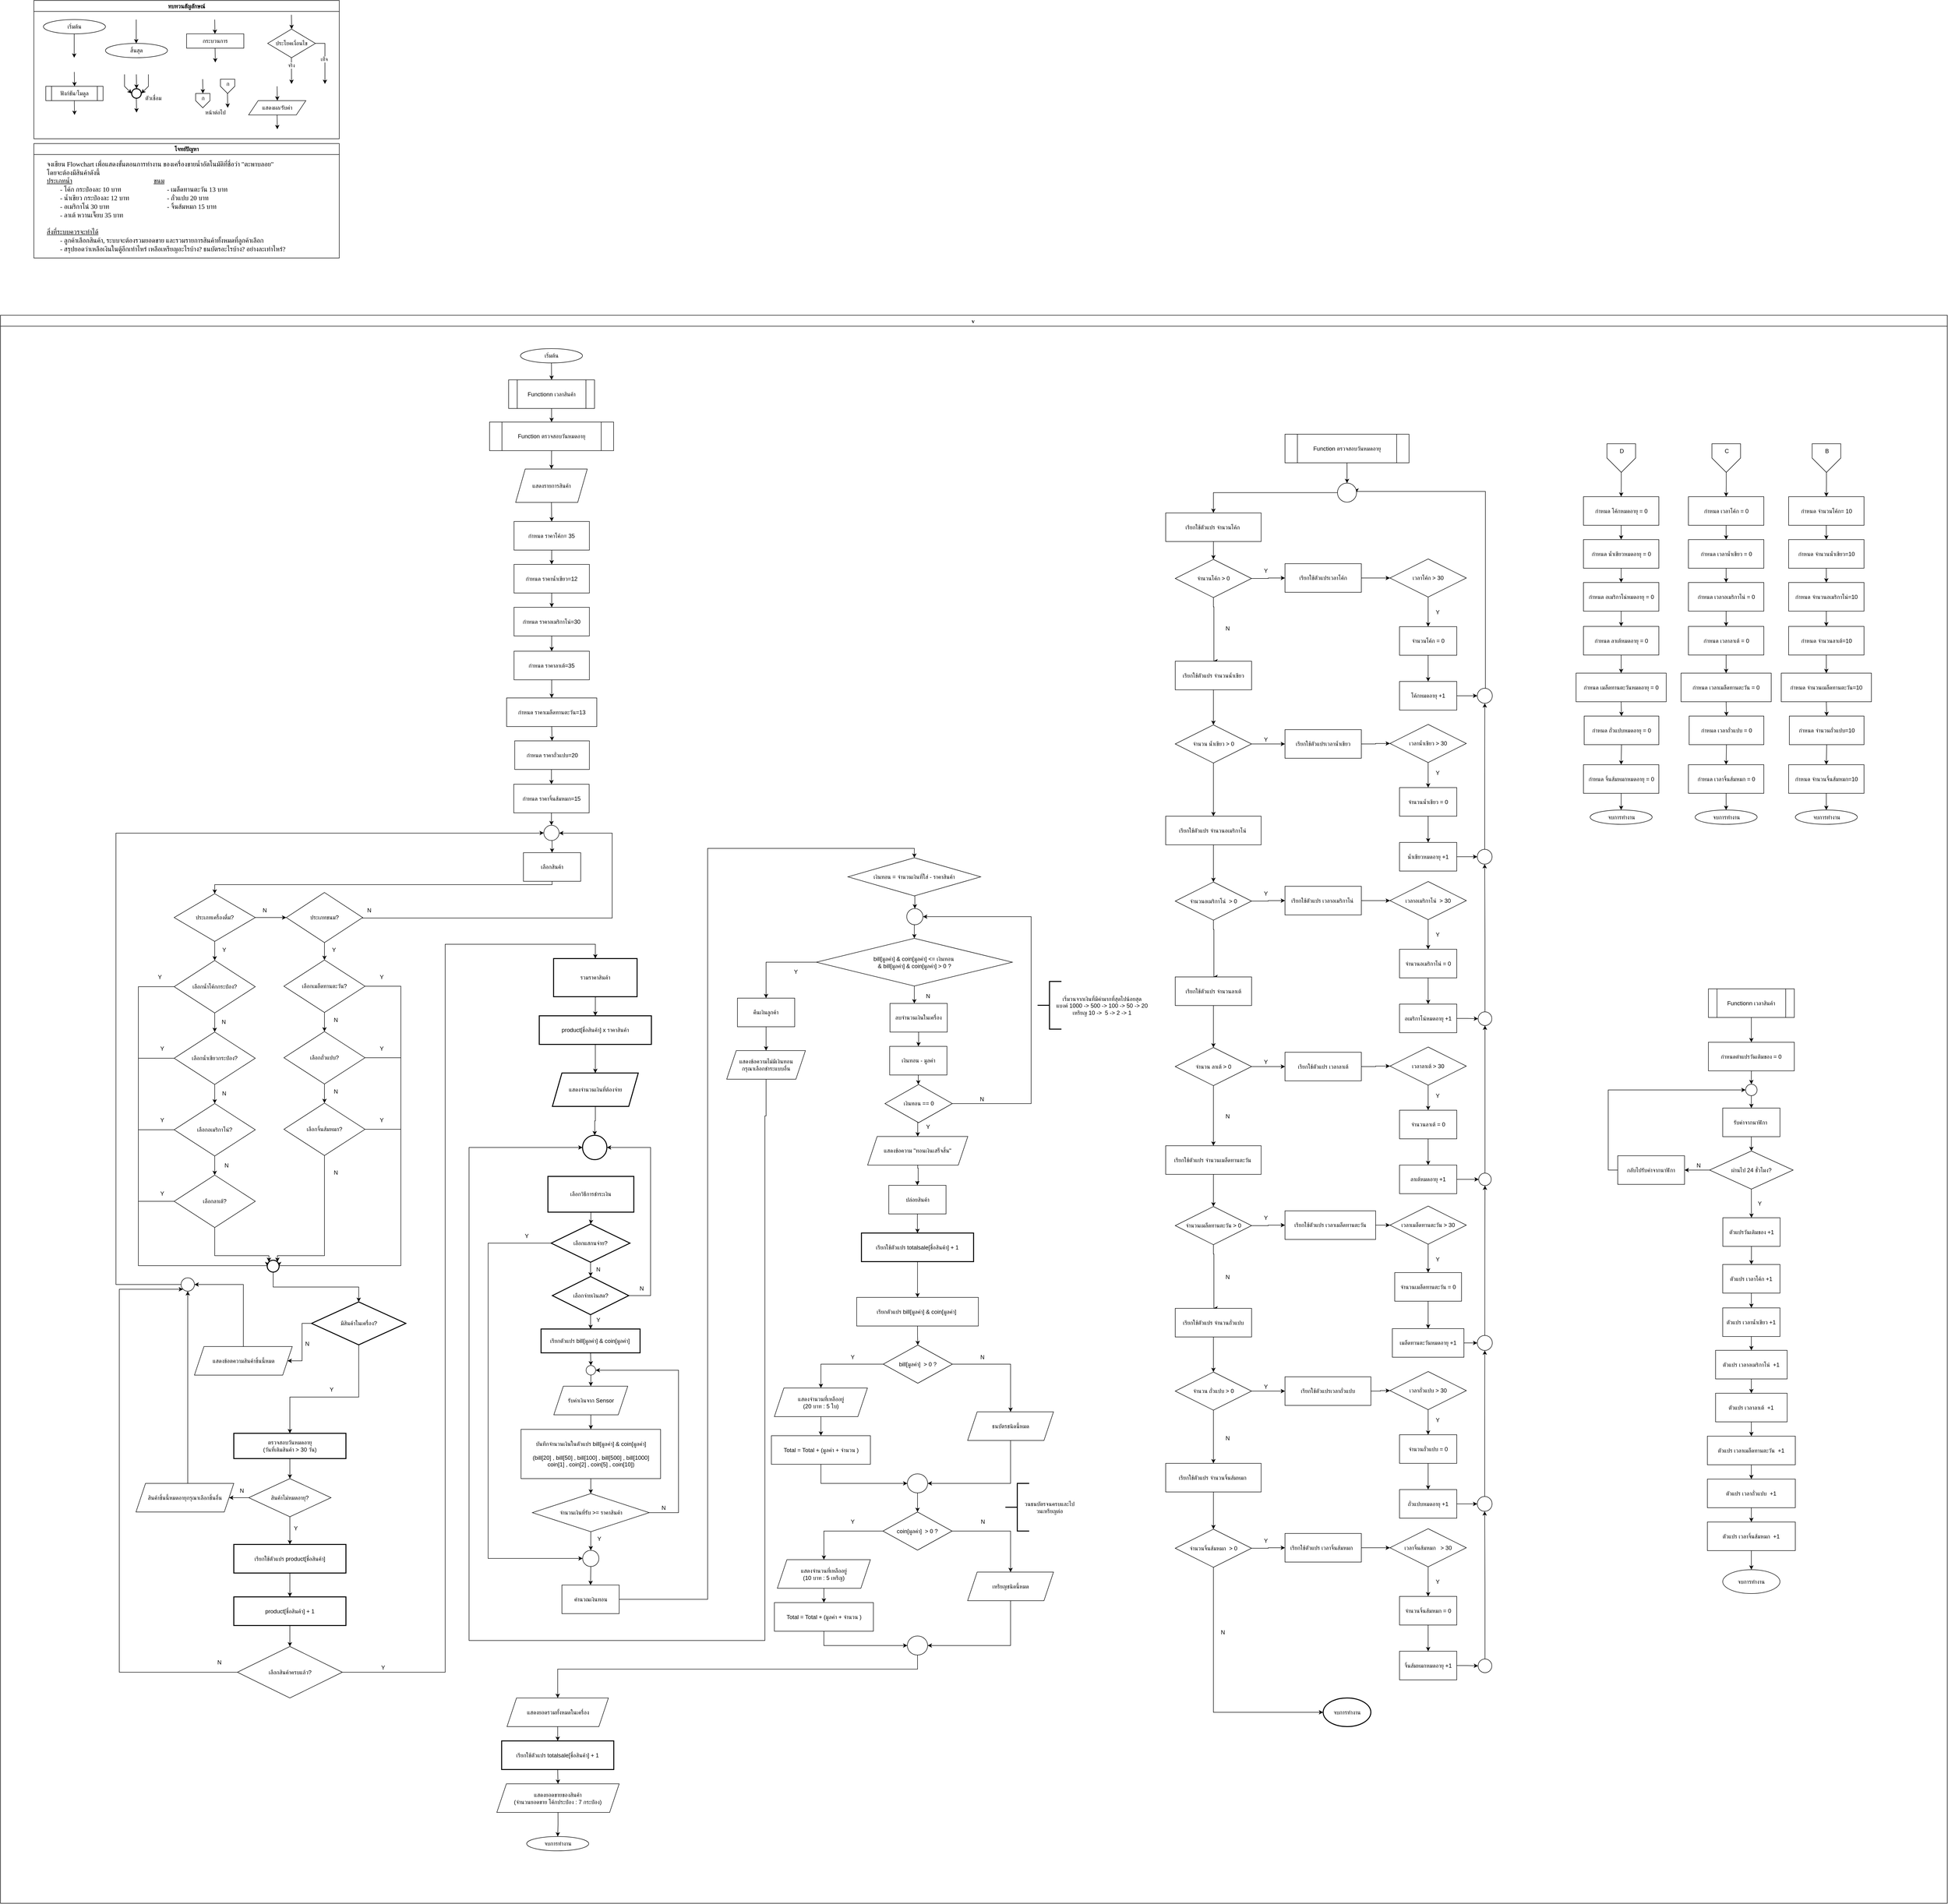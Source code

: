 <mxfile version="28.0.6">
  <diagram name="Page-1" id="JA7AuRwboQ2SxRRaLnH3">
    <mxGraphModel dx="8472" dy="4270" grid="1" gridSize="10" guides="1" tooltips="1" connect="1" arrows="1" fold="1" page="1" pageScale="1" pageWidth="827" pageHeight="1169" math="0" shadow="0">
      <root>
        <mxCell id="0" />
        <mxCell id="1" parent="0" />
        <mxCell id="yYuNxYYHxpmEYEaA_S8B-39" value="ทบทวนสัญลักษณ์" style="swimlane;fontFamily=Sarabun;fontSource=https%3A%2F%2Ffonts.googleapis.com%2Fcss%3Ffamily%3DSarabun;" parent="1" vertex="1">
          <mxGeometry x="-720" y="20" width="640" height="290" as="geometry" />
        </mxCell>
        <mxCell id="yYuNxYYHxpmEYEaA_S8B-40" value="&lt;font data-font-src=&quot;https://fonts.googleapis.com/css?family=Sarabun&quot; face=&quot;Sarabun&quot;&gt;เริ่มต้น&lt;/font&gt;" style="ellipse;whiteSpace=wrap;html=1;" parent="yYuNxYYHxpmEYEaA_S8B-39" vertex="1">
          <mxGeometry x="20" y="40" width="130" height="30" as="geometry" />
        </mxCell>
        <mxCell id="yYuNxYYHxpmEYEaA_S8B-41" value="" style="endArrow=classic;html=1;rounded=0;" parent="yYuNxYYHxpmEYEaA_S8B-39" edge="1">
          <mxGeometry width="50" height="50" relative="1" as="geometry">
            <mxPoint x="84.5" y="70" as="sourcePoint" />
            <mxPoint x="84.5" y="120" as="targetPoint" />
          </mxGeometry>
        </mxCell>
        <mxCell id="yYuNxYYHxpmEYEaA_S8B-42" value="&lt;font face=&quot;Sarabun&quot;&gt;สิ้นสุด&lt;/font&gt;" style="ellipse;whiteSpace=wrap;html=1;" parent="yYuNxYYHxpmEYEaA_S8B-39" vertex="1">
          <mxGeometry x="150" y="90" width="130" height="30" as="geometry" />
        </mxCell>
        <mxCell id="yYuNxYYHxpmEYEaA_S8B-43" value="" style="endArrow=classic;html=1;rounded=0;" parent="yYuNxYYHxpmEYEaA_S8B-39" edge="1">
          <mxGeometry width="50" height="50" relative="1" as="geometry">
            <mxPoint x="214.5" y="40" as="sourcePoint" />
            <mxPoint x="214.5" y="90" as="targetPoint" />
          </mxGeometry>
        </mxCell>
        <mxCell id="yYuNxYYHxpmEYEaA_S8B-44" value="กระบวนการ" style="rounded=0;whiteSpace=wrap;html=1;fontFamily=Sarabun;fontSource=https%3A%2F%2Ffonts.googleapis.com%2Fcss%3Ffamily%3DSarabun;" parent="yYuNxYYHxpmEYEaA_S8B-39" vertex="1">
          <mxGeometry x="320" y="70" width="120" height="30" as="geometry" />
        </mxCell>
        <mxCell id="yYuNxYYHxpmEYEaA_S8B-45" value="" style="endArrow=classic;html=1;rounded=0;" parent="yYuNxYYHxpmEYEaA_S8B-39" edge="1">
          <mxGeometry width="50" height="50" relative="1" as="geometry">
            <mxPoint x="379" y="40" as="sourcePoint" />
            <mxPoint x="379.5" y="70" as="targetPoint" />
          </mxGeometry>
        </mxCell>
        <mxCell id="yYuNxYYHxpmEYEaA_S8B-46" value="" style="endArrow=classic;html=1;rounded=0;" parent="yYuNxYYHxpmEYEaA_S8B-39" edge="1">
          <mxGeometry width="50" height="50" relative="1" as="geometry">
            <mxPoint x="379.75" y="100" as="sourcePoint" />
            <mxPoint x="380.25" y="130" as="targetPoint" />
          </mxGeometry>
        </mxCell>
        <mxCell id="yYuNxYYHxpmEYEaA_S8B-47" value="ประโยคเงื่อนไข" style="rhombus;whiteSpace=wrap;html=1;fontFamily=Sarabun;fontSource=https%3A%2F%2Ffonts.googleapis.com%2Fcss%3Ffamily%3DSarabun;" parent="yYuNxYYHxpmEYEaA_S8B-39" vertex="1">
          <mxGeometry x="490" y="60" width="100" height="60" as="geometry" />
        </mxCell>
        <mxCell id="yYuNxYYHxpmEYEaA_S8B-48" value="" style="endArrow=classic;html=1;rounded=0;" parent="yYuNxYYHxpmEYEaA_S8B-39" edge="1">
          <mxGeometry width="50" height="50" relative="1" as="geometry">
            <mxPoint x="539.71" y="30" as="sourcePoint" />
            <mxPoint x="540.21" y="60" as="targetPoint" />
          </mxGeometry>
        </mxCell>
        <mxCell id="yYuNxYYHxpmEYEaA_S8B-49" value="" style="endArrow=classic;html=1;rounded=0;" parent="yYuNxYYHxpmEYEaA_S8B-39" edge="1">
          <mxGeometry width="50" height="50" relative="1" as="geometry">
            <mxPoint x="539.71" y="120" as="sourcePoint" />
            <mxPoint x="540" y="175" as="targetPoint" />
          </mxGeometry>
        </mxCell>
        <mxCell id="yYuNxYYHxpmEYEaA_S8B-50" value="จริง" style="edgeLabel;html=1;align=center;verticalAlign=middle;resizable=0;points=[];fontFamily=Sarabun;fontSource=https%3A%2F%2Ffonts.googleapis.com%2Fcss%3Ffamily%3DSarabun;" parent="yYuNxYYHxpmEYEaA_S8B-49" vertex="1" connectable="0">
          <mxGeometry x="-0.414" y="-1" relative="1" as="geometry">
            <mxPoint as="offset" />
          </mxGeometry>
        </mxCell>
        <mxCell id="yYuNxYYHxpmEYEaA_S8B-51" value="" style="endArrow=classic;html=1;rounded=0;exitX=1;exitY=0.5;exitDx=0;exitDy=0;" parent="yYuNxYYHxpmEYEaA_S8B-39" source="yYuNxYYHxpmEYEaA_S8B-47" edge="1">
          <mxGeometry width="50" height="50" relative="1" as="geometry">
            <mxPoint x="620" y="95" as="sourcePoint" />
            <mxPoint x="610" y="175" as="targetPoint" />
            <Array as="points">
              <mxPoint x="610" y="90" />
            </Array>
          </mxGeometry>
        </mxCell>
        <mxCell id="yYuNxYYHxpmEYEaA_S8B-52" value="&lt;font data-font-src=&quot;https://fonts.googleapis.com/css?family=Sarabun&quot; face=&quot;Sarabun&quot;&gt;เท็จ&lt;/font&gt;" style="edgeLabel;html=1;align=center;verticalAlign=middle;resizable=0;points=[];" parent="yYuNxYYHxpmEYEaA_S8B-51" vertex="1" connectable="0">
          <mxGeometry x="-0.002" y="-2" relative="1" as="geometry">
            <mxPoint as="offset" />
          </mxGeometry>
        </mxCell>
        <mxCell id="yYuNxYYHxpmEYEaA_S8B-53" value="&lt;font data-font-src=&quot;https://fonts.googleapis.com/css?family=Sarabun&quot; face=&quot;Sarabun&quot;&gt;ฟังก์ชัน/โมดูล&lt;/font&gt;" style="shape=process;whiteSpace=wrap;html=1;backgroundOutline=1;" parent="yYuNxYYHxpmEYEaA_S8B-39" vertex="1">
          <mxGeometry x="25" y="180" width="120" height="30" as="geometry" />
        </mxCell>
        <mxCell id="yYuNxYYHxpmEYEaA_S8B-54" value="" style="endArrow=classic;html=1;rounded=0;" parent="yYuNxYYHxpmEYEaA_S8B-39" edge="1">
          <mxGeometry width="50" height="50" relative="1" as="geometry">
            <mxPoint x="84.71" y="150" as="sourcePoint" />
            <mxPoint x="85.21" y="180" as="targetPoint" />
          </mxGeometry>
        </mxCell>
        <mxCell id="yYuNxYYHxpmEYEaA_S8B-55" value="" style="endArrow=classic;html=1;rounded=0;" parent="yYuNxYYHxpmEYEaA_S8B-39" edge="1">
          <mxGeometry width="50" height="50" relative="1" as="geometry">
            <mxPoint x="84.71" y="210" as="sourcePoint" />
            <mxPoint x="85.21" y="240" as="targetPoint" />
          </mxGeometry>
        </mxCell>
        <mxCell id="yYuNxYYHxpmEYEaA_S8B-56" value="" style="strokeWidth=2;html=1;shape=mxgraph.flowchart.start_2;whiteSpace=wrap;" parent="yYuNxYYHxpmEYEaA_S8B-39" vertex="1">
          <mxGeometry x="205" y="185" width="20" height="20" as="geometry" />
        </mxCell>
        <mxCell id="yYuNxYYHxpmEYEaA_S8B-57" value="" style="endArrow=classic;html=1;rounded=0;" parent="yYuNxYYHxpmEYEaA_S8B-39" edge="1">
          <mxGeometry width="50" height="50" relative="1" as="geometry">
            <mxPoint x="214.71" y="155" as="sourcePoint" />
            <mxPoint x="215.21" y="185" as="targetPoint" />
          </mxGeometry>
        </mxCell>
        <mxCell id="yYuNxYYHxpmEYEaA_S8B-58" value="" style="endArrow=classic;html=1;rounded=0;entryX=0;entryY=0.5;entryDx=0;entryDy=0;entryPerimeter=0;" parent="yYuNxYYHxpmEYEaA_S8B-39" target="yYuNxYYHxpmEYEaA_S8B-56" edge="1">
          <mxGeometry width="50" height="50" relative="1" as="geometry">
            <mxPoint x="190.0" y="155" as="sourcePoint" />
            <mxPoint x="190.5" y="185" as="targetPoint" />
            <Array as="points">
              <mxPoint x="190" y="180" />
            </Array>
          </mxGeometry>
        </mxCell>
        <mxCell id="yYuNxYYHxpmEYEaA_S8B-59" value="" style="endArrow=classic;html=1;rounded=0;entryX=1;entryY=0.5;entryDx=0;entryDy=0;entryPerimeter=0;" parent="yYuNxYYHxpmEYEaA_S8B-39" target="yYuNxYYHxpmEYEaA_S8B-56" edge="1">
          <mxGeometry width="50" height="50" relative="1" as="geometry">
            <mxPoint x="240.0" y="155" as="sourcePoint" />
            <mxPoint x="240.5" y="185" as="targetPoint" />
            <Array as="points">
              <mxPoint x="240" y="180" />
            </Array>
          </mxGeometry>
        </mxCell>
        <mxCell id="yYuNxYYHxpmEYEaA_S8B-60" value="" style="endArrow=classic;html=1;rounded=0;" parent="yYuNxYYHxpmEYEaA_S8B-39" edge="1">
          <mxGeometry width="50" height="50" relative="1" as="geometry">
            <mxPoint x="214.71" y="205" as="sourcePoint" />
            <mxPoint x="215.21" y="235" as="targetPoint" />
          </mxGeometry>
        </mxCell>
        <mxCell id="yYuNxYYHxpmEYEaA_S8B-61" value="&lt;font data-font-src=&quot;https://fonts.googleapis.com/css?family=Sarabun&quot; face=&quot;Sarabun&quot;&gt;ตัวเชื่อม&lt;/font&gt;" style="text;html=1;align=center;verticalAlign=middle;resizable=0;points=[];autosize=1;strokeColor=none;fillColor=none;" parent="yYuNxYYHxpmEYEaA_S8B-39" vertex="1">
          <mxGeometry x="220" y="190" width="60" height="30" as="geometry" />
        </mxCell>
        <mxCell id="yYuNxYYHxpmEYEaA_S8B-62" value="" style="endArrow=classic;html=1;rounded=0;" parent="yYuNxYYHxpmEYEaA_S8B-39" edge="1">
          <mxGeometry width="50" height="50" relative="1" as="geometry">
            <mxPoint x="353.71" y="165" as="sourcePoint" />
            <mxPoint x="354.21" y="195" as="targetPoint" />
          </mxGeometry>
        </mxCell>
        <mxCell id="yYuNxYYHxpmEYEaA_S8B-63" value="" style="verticalLabelPosition=bottom;verticalAlign=top;html=1;shape=offPageConnector;rounded=0;size=0.5;" parent="yYuNxYYHxpmEYEaA_S8B-39" vertex="1">
          <mxGeometry x="339" y="195" width="30" height="30" as="geometry" />
        </mxCell>
        <mxCell id="yYuNxYYHxpmEYEaA_S8B-64" value="" style="endArrow=classic;html=1;rounded=0;" parent="yYuNxYYHxpmEYEaA_S8B-39" edge="1">
          <mxGeometry width="50" height="50" relative="1" as="geometry">
            <mxPoint x="405.71" y="195" as="sourcePoint" />
            <mxPoint x="406.21" y="225" as="targetPoint" />
          </mxGeometry>
        </mxCell>
        <mxCell id="yYuNxYYHxpmEYEaA_S8B-65" value="" style="verticalLabelPosition=bottom;verticalAlign=top;html=1;shape=offPageConnector;rounded=0;size=0.5;" parent="yYuNxYYHxpmEYEaA_S8B-39" vertex="1">
          <mxGeometry x="391" y="165" width="30" height="30" as="geometry" />
        </mxCell>
        <mxCell id="yYuNxYYHxpmEYEaA_S8B-66" value="หน้าต่อไป" style="text;html=1;align=center;verticalAlign=middle;resizable=0;points=[];autosize=1;strokeColor=none;fillColor=none;fontFamily=Sarabun;fontSource=https%3A%2F%2Ffonts.googleapis.com%2Fcss%3Ffamily%3DSarabun;" parent="yYuNxYYHxpmEYEaA_S8B-39" vertex="1">
          <mxGeometry x="345" y="220" width="70" height="30" as="geometry" />
        </mxCell>
        <mxCell id="yYuNxYYHxpmEYEaA_S8B-67" value="ก" style="text;html=1;align=center;verticalAlign=middle;resizable=0;points=[];autosize=1;strokeColor=none;fillColor=none;fontFamily=Sarabun;fontSource=https%3A%2F%2Ffonts.googleapis.com%2Fcss%3Ffamily%3DSarabun;" parent="yYuNxYYHxpmEYEaA_S8B-39" vertex="1">
          <mxGeometry x="339" y="190" width="30" height="30" as="geometry" />
        </mxCell>
        <mxCell id="yYuNxYYHxpmEYEaA_S8B-68" value="ก" style="text;html=1;align=center;verticalAlign=middle;resizable=0;points=[];autosize=1;strokeColor=none;fillColor=none;fontFamily=Sarabun;fontSource=https%3A%2F%2Ffonts.googleapis.com%2Fcss%3Ffamily%3DSarabun;" parent="yYuNxYYHxpmEYEaA_S8B-39" vertex="1">
          <mxGeometry x="391" y="160" width="30" height="30" as="geometry" />
        </mxCell>
        <mxCell id="yYuNxYYHxpmEYEaA_S8B-69" value="แสดงผล/รับค่า" style="shape=parallelogram;perimeter=parallelogramPerimeter;whiteSpace=wrap;html=1;fixedSize=1;fontFamily=Sarabun;fontSource=https%3A%2F%2Ffonts.googleapis.com%2Fcss%3Ffamily%3DSarabun;" parent="yYuNxYYHxpmEYEaA_S8B-39" vertex="1">
          <mxGeometry x="450" y="210" width="120" height="30" as="geometry" />
        </mxCell>
        <mxCell id="yYuNxYYHxpmEYEaA_S8B-70" value="" style="endArrow=classic;html=1;rounded=0;" parent="yYuNxYYHxpmEYEaA_S8B-39" edge="1">
          <mxGeometry width="50" height="50" relative="1" as="geometry">
            <mxPoint x="509.71" y="180" as="sourcePoint" />
            <mxPoint x="510.21" y="210" as="targetPoint" />
          </mxGeometry>
        </mxCell>
        <mxCell id="yYuNxYYHxpmEYEaA_S8B-71" value="" style="endArrow=classic;html=1;rounded=0;" parent="yYuNxYYHxpmEYEaA_S8B-39" edge="1">
          <mxGeometry width="50" height="50" relative="1" as="geometry">
            <mxPoint x="509.71" y="240" as="sourcePoint" />
            <mxPoint x="510.21" y="270" as="targetPoint" />
          </mxGeometry>
        </mxCell>
        <mxCell id="yYuNxYYHxpmEYEaA_S8B-72" value="v " style="swimlane;fontFamily=Sarabun;fontSource=https%3A%2F%2Ffonts.googleapis.com%2Fcss%3Ffamily%3DSarabun;" parent="1" vertex="1">
          <mxGeometry x="-790" y="680" width="4080" height="3330" as="geometry" />
        </mxCell>
        <mxCell id="8HzUCbv0gcw6UOSrvrIM-1" value="แสดงรายการสินค้า" style="shape=parallelogram;perimeter=parallelogramPerimeter;whiteSpace=wrap;html=1;fixedSize=1;" parent="yYuNxYYHxpmEYEaA_S8B-72" vertex="1">
          <mxGeometry x="1079.72" y="322.5" width="150" height="70" as="geometry" />
        </mxCell>
        <mxCell id="pB6FJLTnDltyPfF_Kv9c-1222" style="edgeStyle=orthogonalEdgeStyle;rounded=0;orthogonalLoop=1;jettySize=auto;html=1;exitX=0.5;exitY=1;exitDx=0;exitDy=0;entryX=0.5;entryY=0;entryDx=0;entryDy=0;" parent="yYuNxYYHxpmEYEaA_S8B-72" source="8HzUCbv0gcw6UOSrvrIM-3" target="8HzUCbv0gcw6UOSrvrIM-5" edge="1">
          <mxGeometry relative="1" as="geometry">
            <Array as="points">
              <mxPoint x="1156" y="1194" />
              <mxPoint x="449" y="1194" />
            </Array>
          </mxGeometry>
        </mxCell>
        <mxCell id="8HzUCbv0gcw6UOSrvrIM-3" value="เลือกสินค้า" style="whiteSpace=wrap;html=1;" parent="yYuNxYYHxpmEYEaA_S8B-72" vertex="1">
          <mxGeometry x="1095.97" y="1127" width="120" height="60" as="geometry" />
        </mxCell>
        <mxCell id="8HzUCbv0gcw6UOSrvrIM-8" value="" style="edgeStyle=orthogonalEdgeStyle;rounded=0;orthogonalLoop=1;jettySize=auto;html=1;" parent="yYuNxYYHxpmEYEaA_S8B-72" source="8HzUCbv0gcw6UOSrvrIM-5" target="8HzUCbv0gcw6UOSrvrIM-7" edge="1">
          <mxGeometry relative="1" as="geometry" />
        </mxCell>
        <mxCell id="8HzUCbv0gcw6UOSrvrIM-10" value="" style="edgeStyle=orthogonalEdgeStyle;rounded=0;orthogonalLoop=1;jettySize=auto;html=1;" parent="yYuNxYYHxpmEYEaA_S8B-72" source="8HzUCbv0gcw6UOSrvrIM-5" target="8HzUCbv0gcw6UOSrvrIM-9" edge="1">
          <mxGeometry relative="1" as="geometry" />
        </mxCell>
        <mxCell id="8HzUCbv0gcw6UOSrvrIM-5" value="ประเภทเครื่องดื่ม?" style="rhombus;whiteSpace=wrap;html=1;" parent="yYuNxYYHxpmEYEaA_S8B-72" vertex="1">
          <mxGeometry x="364" y="1213" width="170" height="100" as="geometry" />
        </mxCell>
        <mxCell id="8HzUCbv0gcw6UOSrvrIM-53" style="edgeStyle=orthogonalEdgeStyle;rounded=0;orthogonalLoop=1;jettySize=auto;html=1;exitX=0.5;exitY=1;exitDx=0;exitDy=0;" parent="yYuNxYYHxpmEYEaA_S8B-72" source="8HzUCbv0gcw6UOSrvrIM-7" target="8HzUCbv0gcw6UOSrvrIM-49" edge="1">
          <mxGeometry relative="1" as="geometry" />
        </mxCell>
        <mxCell id="8HzUCbv0gcw6UOSrvrIM-7" value="ประเภทขนม?" style="rhombus;whiteSpace=wrap;html=1;" parent="yYuNxYYHxpmEYEaA_S8B-72" vertex="1">
          <mxGeometry x="599" y="1210.5" width="160" height="105" as="geometry" />
        </mxCell>
        <mxCell id="8HzUCbv0gcw6UOSrvrIM-12" value="" style="edgeStyle=orthogonalEdgeStyle;rounded=0;orthogonalLoop=1;jettySize=auto;html=1;" parent="yYuNxYYHxpmEYEaA_S8B-72" source="8HzUCbv0gcw6UOSrvrIM-9" target="8HzUCbv0gcw6UOSrvrIM-11" edge="1">
          <mxGeometry relative="1" as="geometry" />
        </mxCell>
        <mxCell id="8HzUCbv0gcw6UOSrvrIM-9" value="เลือกน้ำโค้กกระป๋อง?" style="rhombus;whiteSpace=wrap;html=1;" parent="yYuNxYYHxpmEYEaA_S8B-72" vertex="1">
          <mxGeometry x="364" y="1353" width="170" height="110" as="geometry" />
        </mxCell>
        <mxCell id="8HzUCbv0gcw6UOSrvrIM-14" value="" style="edgeStyle=orthogonalEdgeStyle;rounded=0;orthogonalLoop=1;jettySize=auto;html=1;" parent="yYuNxYYHxpmEYEaA_S8B-72" source="8HzUCbv0gcw6UOSrvrIM-11" target="8HzUCbv0gcw6UOSrvrIM-13" edge="1">
          <mxGeometry relative="1" as="geometry" />
        </mxCell>
        <mxCell id="8HzUCbv0gcw6UOSrvrIM-11" value="เลือกน้ำเขียวกระป๋อง?" style="rhombus;whiteSpace=wrap;html=1;" parent="yYuNxYYHxpmEYEaA_S8B-72" vertex="1">
          <mxGeometry x="364" y="1503" width="170" height="110" as="geometry" />
        </mxCell>
        <mxCell id="8HzUCbv0gcw6UOSrvrIM-16" value="" style="edgeStyle=orthogonalEdgeStyle;rounded=0;orthogonalLoop=1;jettySize=auto;html=1;" parent="yYuNxYYHxpmEYEaA_S8B-72" source="8HzUCbv0gcw6UOSrvrIM-13" target="8HzUCbv0gcw6UOSrvrIM-15" edge="1">
          <mxGeometry relative="1" as="geometry" />
        </mxCell>
        <mxCell id="8HzUCbv0gcw6UOSrvrIM-13" value="เลือกอเมริกาโน่?" style="rhombus;whiteSpace=wrap;html=1;" parent="yYuNxYYHxpmEYEaA_S8B-72" vertex="1">
          <mxGeometry x="364" y="1653" width="170" height="110" as="geometry" />
        </mxCell>
        <mxCell id="8HzUCbv0gcw6UOSrvrIM-15" value="เลือกลาเต้?" style="rhombus;whiteSpace=wrap;html=1;" parent="yYuNxYYHxpmEYEaA_S8B-72" vertex="1">
          <mxGeometry x="364" y="1803" width="170" height="110" as="geometry" />
        </mxCell>
        <mxCell id="pB6FJLTnDltyPfF_Kv9c-1224" style="edgeStyle=orthogonalEdgeStyle;rounded=0;orthogonalLoop=1;jettySize=auto;html=1;exitX=0.5;exitY=1;exitDx=0;exitDy=0;exitPerimeter=0;entryX=0.5;entryY=0;entryDx=0;entryDy=0;" parent="yYuNxYYHxpmEYEaA_S8B-72" source="8HzUCbv0gcw6UOSrvrIM-17" target="8HzUCbv0gcw6UOSrvrIM-64" edge="1">
          <mxGeometry relative="1" as="geometry" />
        </mxCell>
        <mxCell id="8HzUCbv0gcw6UOSrvrIM-17" value="" style="strokeWidth=2;html=1;shape=mxgraph.flowchart.start_2;whiteSpace=wrap;" parent="yYuNxYYHxpmEYEaA_S8B-72" vertex="1">
          <mxGeometry x="559" y="1981.5" width="25" height="25" as="geometry" />
        </mxCell>
        <mxCell id="8HzUCbv0gcw6UOSrvrIM-39" style="edgeStyle=orthogonalEdgeStyle;rounded=0;orthogonalLoop=1;jettySize=auto;html=1;exitX=0.5;exitY=1;exitDx=0;exitDy=0;entryX=0.145;entryY=0.145;entryDx=0;entryDy=0;entryPerimeter=0;" parent="yYuNxYYHxpmEYEaA_S8B-72" source="8HzUCbv0gcw6UOSrvrIM-15" target="8HzUCbv0gcw6UOSrvrIM-17" edge="1">
          <mxGeometry relative="1" as="geometry">
            <Array as="points">
              <mxPoint x="449" y="1972" />
            </Array>
          </mxGeometry>
        </mxCell>
        <mxCell id="8HzUCbv0gcw6UOSrvrIM-40" style="edgeStyle=orthogonalEdgeStyle;rounded=0;orthogonalLoop=1;jettySize=auto;html=1;entryX=0;entryY=0.5;entryDx=0;entryDy=0;entryPerimeter=0;exitX=0;exitY=0.5;exitDx=0;exitDy=0;" parent="yYuNxYYHxpmEYEaA_S8B-72" source="8HzUCbv0gcw6UOSrvrIM-9" target="8HzUCbv0gcw6UOSrvrIM-17" edge="1">
          <mxGeometry relative="1" as="geometry">
            <mxPoint x="364" y="1263" as="sourcePoint" />
            <Array as="points">
              <mxPoint x="289" y="1408" />
              <mxPoint x="289" y="1993" />
            </Array>
          </mxGeometry>
        </mxCell>
        <mxCell id="8HzUCbv0gcw6UOSrvrIM-46" value="N" style="text;html=1;align=center;verticalAlign=middle;whiteSpace=wrap;rounded=0;" parent="yYuNxYYHxpmEYEaA_S8B-72" vertex="1">
          <mxGeometry x="444" y="1768" width="60" height="30" as="geometry" />
        </mxCell>
        <mxCell id="8HzUCbv0gcw6UOSrvrIM-47" value="N" style="text;html=1;align=center;verticalAlign=middle;whiteSpace=wrap;rounded=0;" parent="yYuNxYYHxpmEYEaA_S8B-72" vertex="1">
          <mxGeometry x="439" y="1617" width="60" height="30" as="geometry" />
        </mxCell>
        <mxCell id="8HzUCbv0gcw6UOSrvrIM-48" value="N" style="text;html=1;align=center;verticalAlign=middle;whiteSpace=wrap;rounded=0;" parent="yYuNxYYHxpmEYEaA_S8B-72" vertex="1">
          <mxGeometry x="438" y="1467" width="60" height="30" as="geometry" />
        </mxCell>
        <mxCell id="8HzUCbv0gcw6UOSrvrIM-54" style="edgeStyle=orthogonalEdgeStyle;rounded=0;orthogonalLoop=1;jettySize=auto;html=1;exitX=0.5;exitY=1;exitDx=0;exitDy=0;entryX=0.5;entryY=0;entryDx=0;entryDy=0;" parent="yYuNxYYHxpmEYEaA_S8B-72" source="8HzUCbv0gcw6UOSrvrIM-49" target="8HzUCbv0gcw6UOSrvrIM-50" edge="1">
          <mxGeometry relative="1" as="geometry" />
        </mxCell>
        <mxCell id="8HzUCbv0gcw6UOSrvrIM-49" value="เลือกเมล็ดทานตะวัน?" style="rhombus;whiteSpace=wrap;html=1;" parent="yYuNxYYHxpmEYEaA_S8B-72" vertex="1">
          <mxGeometry x="594" y="1352" width="170" height="110" as="geometry" />
        </mxCell>
        <mxCell id="8HzUCbv0gcw6UOSrvrIM-55" style="edgeStyle=orthogonalEdgeStyle;rounded=0;orthogonalLoop=1;jettySize=auto;html=1;exitX=0.5;exitY=1;exitDx=0;exitDy=0;entryX=0.5;entryY=0;entryDx=0;entryDy=0;" parent="yYuNxYYHxpmEYEaA_S8B-72" source="8HzUCbv0gcw6UOSrvrIM-50" target="8HzUCbv0gcw6UOSrvrIM-51" edge="1">
          <mxGeometry relative="1" as="geometry" />
        </mxCell>
        <mxCell id="8HzUCbv0gcw6UOSrvrIM-50" value="เลือกถั่วแปบ?" style="rhombus;whiteSpace=wrap;html=1;" parent="yYuNxYYHxpmEYEaA_S8B-72" vertex="1">
          <mxGeometry x="594" y="1502" width="170" height="110" as="geometry" />
        </mxCell>
        <mxCell id="8HzUCbv0gcw6UOSrvrIM-51" value="เลือกจิ้นส้มหมก?" style="rhombus;whiteSpace=wrap;html=1;" parent="yYuNxYYHxpmEYEaA_S8B-72" vertex="1">
          <mxGeometry x="594" y="1652" width="170" height="110" as="geometry" />
        </mxCell>
        <mxCell id="8HzUCbv0gcw6UOSrvrIM-56" style="edgeStyle=orthogonalEdgeStyle;rounded=0;orthogonalLoop=1;jettySize=auto;html=1;exitX=1;exitY=0.5;exitDx=0;exitDy=0;entryX=1;entryY=0.5;entryDx=0;entryDy=0;entryPerimeter=0;" parent="yYuNxYYHxpmEYEaA_S8B-72" source="8HzUCbv0gcw6UOSrvrIM-49" target="8HzUCbv0gcw6UOSrvrIM-17" edge="1">
          <mxGeometry relative="1" as="geometry">
            <Array as="points">
              <mxPoint x="839" y="1407" />
              <mxPoint x="839" y="1993" />
            </Array>
          </mxGeometry>
        </mxCell>
        <mxCell id="8HzUCbv0gcw6UOSrvrIM-59" style="edgeStyle=orthogonalEdgeStyle;rounded=0;orthogonalLoop=1;jettySize=auto;html=1;exitX=0.5;exitY=1;exitDx=0;exitDy=0;entryX=0.855;entryY=0.145;entryDx=0;entryDy=0;entryPerimeter=0;" parent="yYuNxYYHxpmEYEaA_S8B-72" source="8HzUCbv0gcw6UOSrvrIM-51" target="8HzUCbv0gcw6UOSrvrIM-17" edge="1">
          <mxGeometry relative="1" as="geometry">
            <Array as="points">
              <mxPoint x="679" y="1972" />
            </Array>
          </mxGeometry>
        </mxCell>
        <mxCell id="8HzUCbv0gcw6UOSrvrIM-60" value="N" style="text;html=1;align=center;verticalAlign=middle;whiteSpace=wrap;rounded=0;" parent="yYuNxYYHxpmEYEaA_S8B-72" vertex="1">
          <mxGeometry x="524" y="1233" width="60" height="30" as="geometry" />
        </mxCell>
        <mxCell id="8HzUCbv0gcw6UOSrvrIM-62" value="Y" style="text;html=1;align=center;verticalAlign=middle;whiteSpace=wrap;rounded=0;" parent="yYuNxYYHxpmEYEaA_S8B-72" vertex="1">
          <mxGeometry x="439" y="1315.5" width="60" height="30" as="geometry" />
        </mxCell>
        <mxCell id="8HzUCbv0gcw6UOSrvrIM-63" value="Y" style="text;html=1;align=center;verticalAlign=middle;whiteSpace=wrap;rounded=0;" parent="yYuNxYYHxpmEYEaA_S8B-72" vertex="1">
          <mxGeometry x="669" y="1315.5" width="60" height="30" as="geometry" />
        </mxCell>
        <mxCell id="ni3z--fDGpLjMR_EMpEM-2" value="" style="edgeStyle=orthogonalEdgeStyle;rounded=0;orthogonalLoop=1;jettySize=auto;html=1;exitX=0.5;exitY=1;exitDx=0;exitDy=0;entryX=0.5;entryY=0;entryDx=0;entryDy=0;" parent="yYuNxYYHxpmEYEaA_S8B-72" source="8HzUCbv0gcw6UOSrvrIM-64" target="-NVcJBxY4uUsPGRPQ3XT-9" edge="1">
          <mxGeometry relative="1" as="geometry">
            <mxPoint x="607" y="2307.5" as="targetPoint" />
            <Array as="points">
              <mxPoint x="751" y="2268.5" />
              <mxPoint x="607" y="2268.5" />
            </Array>
          </mxGeometry>
        </mxCell>
        <mxCell id="pB6FJLTnDltyPfF_Kv9c-1225" style="edgeStyle=orthogonalEdgeStyle;rounded=0;orthogonalLoop=1;jettySize=auto;html=1;exitX=0;exitY=0.5;exitDx=0;exitDy=0;entryX=1;entryY=0.5;entryDx=0;entryDy=0;" parent="yYuNxYYHxpmEYEaA_S8B-72" source="8HzUCbv0gcw6UOSrvrIM-64" target="-NVcJBxY4uUsPGRPQ3XT-193" edge="1">
          <mxGeometry relative="1" as="geometry">
            <Array as="points">
              <mxPoint x="632" y="2114.5" />
              <mxPoint x="632" y="2192.5" />
            </Array>
          </mxGeometry>
        </mxCell>
        <mxCell id="8HzUCbv0gcw6UOSrvrIM-64" value="มีสินค้าในเครื่อง?" style="rhombus;whiteSpace=wrap;html=1;strokeWidth=2;" parent="yYuNxYYHxpmEYEaA_S8B-72" vertex="1">
          <mxGeometry x="652" y="2069" width="197.5" height="90" as="geometry" />
        </mxCell>
        <mxCell id="8HzUCbv0gcw6UOSrvrIM-67" value="Y" style="text;html=1;align=center;verticalAlign=middle;whiteSpace=wrap;rounded=0;" parent="yYuNxYYHxpmEYEaA_S8B-72" vertex="1">
          <mxGeometry x="304" y="1373" width="60" height="30" as="geometry" />
        </mxCell>
        <mxCell id="8HzUCbv0gcw6UOSrvrIM-68" value="Y" style="text;html=1;align=center;verticalAlign=middle;whiteSpace=wrap;rounded=0;" parent="yYuNxYYHxpmEYEaA_S8B-72" vertex="1">
          <mxGeometry x="309" y="1523" width="60" height="30" as="geometry" />
        </mxCell>
        <mxCell id="8HzUCbv0gcw6UOSrvrIM-69" value="Y" style="text;html=1;align=center;verticalAlign=middle;whiteSpace=wrap;rounded=0;" parent="yYuNxYYHxpmEYEaA_S8B-72" vertex="1">
          <mxGeometry x="309" y="1673" width="60" height="30" as="geometry" />
        </mxCell>
        <mxCell id="8HzUCbv0gcw6UOSrvrIM-70" value="Y" style="text;html=1;align=center;verticalAlign=middle;whiteSpace=wrap;rounded=0;" parent="yYuNxYYHxpmEYEaA_S8B-72" vertex="1">
          <mxGeometry x="309" y="1827" width="60" height="30" as="geometry" />
        </mxCell>
        <mxCell id="8HzUCbv0gcw6UOSrvrIM-71" value="Y" style="text;html=1;align=center;verticalAlign=middle;whiteSpace=wrap;rounded=0;" parent="yYuNxYYHxpmEYEaA_S8B-72" vertex="1">
          <mxGeometry x="769" y="1373" width="60" height="30" as="geometry" />
        </mxCell>
        <mxCell id="8HzUCbv0gcw6UOSrvrIM-72" value="Y" style="text;html=1;align=center;verticalAlign=middle;whiteSpace=wrap;rounded=0;" parent="yYuNxYYHxpmEYEaA_S8B-72" vertex="1">
          <mxGeometry x="769" y="1523" width="60" height="30" as="geometry" />
        </mxCell>
        <mxCell id="8HzUCbv0gcw6UOSrvrIM-73" value="Y" style="text;html=1;align=center;verticalAlign=middle;whiteSpace=wrap;rounded=0;" parent="yYuNxYYHxpmEYEaA_S8B-72" vertex="1">
          <mxGeometry x="769" y="1673" width="60" height="30" as="geometry" />
        </mxCell>
        <mxCell id="8HzUCbv0gcw6UOSrvrIM-74" value="N" style="text;html=1;align=center;verticalAlign=middle;whiteSpace=wrap;rounded=0;" parent="yYuNxYYHxpmEYEaA_S8B-72" vertex="1">
          <mxGeometry x="612.75" y="2141.5" width="60" height="30" as="geometry" />
        </mxCell>
        <mxCell id="8HzUCbv0gcw6UOSrvrIM-77" value="N" style="text;html=1;align=center;verticalAlign=middle;whiteSpace=wrap;rounded=0;" parent="yYuNxYYHxpmEYEaA_S8B-72" vertex="1">
          <mxGeometry x="672.75" y="1463" width="60" height="30" as="geometry" />
        </mxCell>
        <mxCell id="8HzUCbv0gcw6UOSrvrIM-78" value="N" style="text;html=1;align=center;verticalAlign=middle;whiteSpace=wrap;rounded=0;" parent="yYuNxYYHxpmEYEaA_S8B-72" vertex="1">
          <mxGeometry x="672.75" y="1613" width="60" height="30" as="geometry" />
        </mxCell>
        <mxCell id="pB6FJLTnDltyPfF_Kv9c-1223" style="edgeStyle=orthogonalEdgeStyle;rounded=0;orthogonalLoop=1;jettySize=auto;html=1;exitX=0.25;exitY=1;exitDx=0;exitDy=0;entryX=1;entryY=0.5;entryDx=0;entryDy=0;" parent="yYuNxYYHxpmEYEaA_S8B-72" source="8HzUCbv0gcw6UOSrvrIM-79" target="pB6FJLTnDltyPfF_Kv9c-1216" edge="1">
          <mxGeometry relative="1" as="geometry">
            <Array as="points">
              <mxPoint x="758" y="1264" />
              <mxPoint x="1282" y="1264" />
              <mxPoint x="1282" y="1086" />
              <mxPoint x="1171" y="1086" />
            </Array>
          </mxGeometry>
        </mxCell>
        <mxCell id="8HzUCbv0gcw6UOSrvrIM-79" value="N" style="text;html=1;align=center;verticalAlign=middle;whiteSpace=wrap;rounded=0;" parent="yYuNxYYHxpmEYEaA_S8B-72" vertex="1">
          <mxGeometry x="743" y="1233" width="60" height="30" as="geometry" />
        </mxCell>
        <mxCell id="8HzUCbv0gcw6UOSrvrIM-80" value="Y" style="text;html=1;align=center;verticalAlign=middle;whiteSpace=wrap;rounded=0;" parent="yYuNxYYHxpmEYEaA_S8B-72" vertex="1">
          <mxGeometry x="664" y="2237.5" width="60" height="30" as="geometry" />
        </mxCell>
        <mxCell id="8HzUCbv0gcw6UOSrvrIM-957" style="edgeStyle=orthogonalEdgeStyle;rounded=0;orthogonalLoop=1;jettySize=auto;html=1;entryX=0.5;entryY=0;entryDx=0;entryDy=0;" parent="yYuNxYYHxpmEYEaA_S8B-72" target="ni3z--fDGpLjMR_EMpEM-25" edge="1">
          <mxGeometry relative="1" as="geometry">
            <mxPoint x="1246.65" y="1469" as="targetPoint" />
            <mxPoint x="1247.15" y="1389.5" as="sourcePoint" />
          </mxGeometry>
        </mxCell>
        <mxCell id="8HzUCbv0gcw6UOSrvrIM-137" value="รวมราคาสินค้า" style="whiteSpace=wrap;html=1;strokeWidth=2;" parent="yYuNxYYHxpmEYEaA_S8B-72" vertex="1">
          <mxGeometry x="1159.15" y="1349" width="175" height="80" as="geometry" />
        </mxCell>
        <mxCell id="8HzUCbv0gcw6UOSrvrIM-75" value="N" style="text;html=1;align=center;verticalAlign=middle;whiteSpace=wrap;rounded=0;" parent="yYuNxYYHxpmEYEaA_S8B-72" vertex="1">
          <mxGeometry x="672.75" y="1783" width="60" height="30" as="geometry" />
        </mxCell>
        <mxCell id="8HzUCbv0gcw6UOSrvrIM-42" value="" style="endArrow=none;html=1;rounded=0;entryX=0;entryY=0.5;entryDx=0;entryDy=0;" parent="yYuNxYYHxpmEYEaA_S8B-72" target="8HzUCbv0gcw6UOSrvrIM-9" edge="1">
          <mxGeometry width="50" height="50" relative="1" as="geometry">
            <mxPoint x="289" y="1408" as="sourcePoint" />
            <mxPoint x="389" y="1493" as="targetPoint" />
          </mxGeometry>
        </mxCell>
        <mxCell id="8HzUCbv0gcw6UOSrvrIM-43" value="" style="endArrow=none;html=1;rounded=0;entryX=0;entryY=0.5;entryDx=0;entryDy=0;" parent="yYuNxYYHxpmEYEaA_S8B-72" target="8HzUCbv0gcw6UOSrvrIM-11" edge="1">
          <mxGeometry width="50" height="50" relative="1" as="geometry">
            <mxPoint x="289" y="1558" as="sourcePoint" />
            <mxPoint x="389" y="1653" as="targetPoint" />
          </mxGeometry>
        </mxCell>
        <mxCell id="8HzUCbv0gcw6UOSrvrIM-44" value="" style="endArrow=none;html=1;rounded=0;entryX=0;entryY=0.5;entryDx=0;entryDy=0;" parent="yYuNxYYHxpmEYEaA_S8B-72" target="8HzUCbv0gcw6UOSrvrIM-13" edge="1">
          <mxGeometry width="50" height="50" relative="1" as="geometry">
            <mxPoint x="289" y="1708" as="sourcePoint" />
            <mxPoint x="389" y="1683" as="targetPoint" />
          </mxGeometry>
        </mxCell>
        <mxCell id="8HzUCbv0gcw6UOSrvrIM-45" value="" style="endArrow=none;html=1;rounded=0;entryX=0;entryY=0.5;entryDx=0;entryDy=0;" parent="yYuNxYYHxpmEYEaA_S8B-72" target="8HzUCbv0gcw6UOSrvrIM-15" edge="1">
          <mxGeometry width="50" height="50" relative="1" as="geometry">
            <mxPoint x="289" y="1858" as="sourcePoint" />
            <mxPoint x="389" y="1843" as="targetPoint" />
          </mxGeometry>
        </mxCell>
        <mxCell id="8HzUCbv0gcw6UOSrvrIM-57" value="" style="endArrow=none;html=1;rounded=0;entryX=1;entryY=0.5;entryDx=0;entryDy=0;" parent="yYuNxYYHxpmEYEaA_S8B-72" target="8HzUCbv0gcw6UOSrvrIM-50" edge="1">
          <mxGeometry width="50" height="50" relative="1" as="geometry">
            <mxPoint x="839" y="1557" as="sourcePoint" />
            <mxPoint x="449" y="1763" as="targetPoint" />
          </mxGeometry>
        </mxCell>
        <mxCell id="8HzUCbv0gcw6UOSrvrIM-58" value="" style="endArrow=none;html=1;rounded=0;entryX=1;entryY=0.5;entryDx=0;entryDy=0;" parent="yYuNxYYHxpmEYEaA_S8B-72" target="8HzUCbv0gcw6UOSrvrIM-51" edge="1">
          <mxGeometry width="50" height="50" relative="1" as="geometry">
            <mxPoint x="839" y="1707" as="sourcePoint" />
            <mxPoint x="449" y="1763" as="targetPoint" />
          </mxGeometry>
        </mxCell>
        <mxCell id="pB6FJLTnDltyPfF_Kv9c-1258" style="edgeStyle=orthogonalEdgeStyle;rounded=0;orthogonalLoop=1;jettySize=auto;html=1;exitX=0.5;exitY=1;exitDx=0;exitDy=0;entryX=0.5;entryY=0;entryDx=0;entryDy=0;" parent="yYuNxYYHxpmEYEaA_S8B-72" source="yYuNxYYHxpmEYEaA_S8B-73" target="pB6FJLTnDltyPfF_Kv9c-1255" edge="1">
          <mxGeometry relative="1" as="geometry">
            <mxPoint x="1154.97" y="103" as="sourcePoint" />
          </mxGeometry>
        </mxCell>
        <mxCell id="yYuNxYYHxpmEYEaA_S8B-73" value="&lt;font data-font-src=&quot;https://fonts.googleapis.com/css?family=Sarabun&quot; face=&quot;Sarabun&quot;&gt;เริ่มต้น&lt;/font&gt;" style="ellipse;whiteSpace=wrap;html=1;" parent="yYuNxYYHxpmEYEaA_S8B-72" vertex="1">
          <mxGeometry x="1089.72" y="70" width="130" height="30" as="geometry" />
        </mxCell>
        <mxCell id="ni3z--fDGpLjMR_EMpEM-8" value="" style="edgeStyle=orthogonalEdgeStyle;rounded=0;orthogonalLoop=1;jettySize=auto;html=1;" parent="yYuNxYYHxpmEYEaA_S8B-72" source="ni3z--fDGpLjMR_EMpEM-1" target="ni3z--fDGpLjMR_EMpEM-7" edge="1">
          <mxGeometry relative="1" as="geometry" />
        </mxCell>
        <mxCell id="ni3z--fDGpLjMR_EMpEM-1" value="เรียกใช้ตัวแปร product[ชื่อสินค้า]" style="whiteSpace=wrap;html=1;strokeWidth=2;" parent="yYuNxYYHxpmEYEaA_S8B-72" vertex="1">
          <mxGeometry x="489" y="2577.5" width="235" height="60" as="geometry" />
        </mxCell>
        <mxCell id="-NVcJBxY4uUsPGRPQ3XT-380" style="edgeStyle=orthogonalEdgeStyle;rounded=0;orthogonalLoop=1;jettySize=auto;html=1;exitX=0.5;exitY=1;exitDx=0;exitDy=0;entryX=0.5;entryY=0;entryDx=0;entryDy=0;" parent="yYuNxYYHxpmEYEaA_S8B-72" source="ni3z--fDGpLjMR_EMpEM-7" target="-NVcJBxY4uUsPGRPQ3XT-379" edge="1">
          <mxGeometry relative="1" as="geometry" />
        </mxCell>
        <mxCell id="ni3z--fDGpLjMR_EMpEM-7" value="product[ชื่อสินค้า] + 1" style="whiteSpace=wrap;html=1;strokeWidth=2;" parent="yYuNxYYHxpmEYEaA_S8B-72" vertex="1">
          <mxGeometry x="489" y="2687.5" width="235" height="60" as="geometry" />
        </mxCell>
        <mxCell id="ni3z--fDGpLjMR_EMpEM-9" style="edgeStyle=orthogonalEdgeStyle;rounded=0;orthogonalLoop=1;jettySize=auto;html=1;exitX=0.5;exitY=1;exitDx=0;exitDy=0;entryX=0.5;entryY=0;entryDx=0;entryDy=0;" parent="yYuNxYYHxpmEYEaA_S8B-72" source="ni3z--fDGpLjMR_EMpEM-10" target="ni3z--fDGpLjMR_EMpEM-12" edge="1">
          <mxGeometry relative="1" as="geometry" />
        </mxCell>
        <mxCell id="ni3z--fDGpLjMR_EMpEM-10" value="กำหนด ราคาโค้ก= 35" style="rounded=0;whiteSpace=wrap;html=1;" parent="yYuNxYYHxpmEYEaA_S8B-72" vertex="1">
          <mxGeometry x="1076.22" y="432.5" width="158" height="60" as="geometry" />
        </mxCell>
        <mxCell id="ni3z--fDGpLjMR_EMpEM-11" style="edgeStyle=orthogonalEdgeStyle;rounded=0;orthogonalLoop=1;jettySize=auto;html=1;exitX=0.5;exitY=1;exitDx=0;exitDy=0;entryX=0.5;entryY=0;entryDx=0;entryDy=0;" parent="yYuNxYYHxpmEYEaA_S8B-72" source="ni3z--fDGpLjMR_EMpEM-12" target="ni3z--fDGpLjMR_EMpEM-14" edge="1">
          <mxGeometry relative="1" as="geometry">
            <mxPoint x="1155.22" y="612.5" as="sourcePoint" />
          </mxGeometry>
        </mxCell>
        <mxCell id="ni3z--fDGpLjMR_EMpEM-12" value="กำหนด ราคาน้ำเขียว=12" style="rounded=0;whiteSpace=wrap;html=1;" parent="yYuNxYYHxpmEYEaA_S8B-72" vertex="1">
          <mxGeometry x="1076.22" y="522.5" width="158" height="60" as="geometry" />
        </mxCell>
        <mxCell id="ni3z--fDGpLjMR_EMpEM-13" style="edgeStyle=orthogonalEdgeStyle;rounded=0;orthogonalLoop=1;jettySize=auto;html=1;exitX=0.5;exitY=1;exitDx=0;exitDy=0;entryX=0.5;entryY=0;entryDx=0;entryDy=0;" parent="yYuNxYYHxpmEYEaA_S8B-72" source="ni3z--fDGpLjMR_EMpEM-14" target="ni3z--fDGpLjMR_EMpEM-16" edge="1">
          <mxGeometry relative="1" as="geometry" />
        </mxCell>
        <mxCell id="ni3z--fDGpLjMR_EMpEM-14" value="กำหนด ราคาอเมริกาโน่=30" style="rounded=0;whiteSpace=wrap;html=1;" parent="yYuNxYYHxpmEYEaA_S8B-72" vertex="1">
          <mxGeometry x="1076.22" y="612.5" width="158" height="60" as="geometry" />
        </mxCell>
        <mxCell id="ni3z--fDGpLjMR_EMpEM-15" style="edgeStyle=orthogonalEdgeStyle;rounded=0;orthogonalLoop=1;jettySize=auto;html=1;exitX=0.5;exitY=1;exitDx=0;exitDy=0;entryX=0.5;entryY=0;entryDx=0;entryDy=0;" parent="yYuNxYYHxpmEYEaA_S8B-72" source="ni3z--fDGpLjMR_EMpEM-16" target="ni3z--fDGpLjMR_EMpEM-18" edge="1">
          <mxGeometry relative="1" as="geometry" />
        </mxCell>
        <mxCell id="ni3z--fDGpLjMR_EMpEM-16" value="กำหนด ราคาลาเต้=35" style="rounded=0;whiteSpace=wrap;html=1;" parent="yYuNxYYHxpmEYEaA_S8B-72" vertex="1">
          <mxGeometry x="1076.22" y="704.5" width="158" height="60" as="geometry" />
        </mxCell>
        <mxCell id="ni3z--fDGpLjMR_EMpEM-17" style="edgeStyle=orthogonalEdgeStyle;rounded=0;orthogonalLoop=1;jettySize=auto;html=1;exitX=0.5;exitY=1;exitDx=0;exitDy=0;entryX=0.5;entryY=0;entryDx=0;entryDy=0;" parent="yYuNxYYHxpmEYEaA_S8B-72" source="ni3z--fDGpLjMR_EMpEM-18" target="ni3z--fDGpLjMR_EMpEM-20" edge="1">
          <mxGeometry relative="1" as="geometry" />
        </mxCell>
        <mxCell id="ni3z--fDGpLjMR_EMpEM-18" value="กำหนด ราคาเมล็ดทานตะวัน=13" style="rounded=0;whiteSpace=wrap;html=1;" parent="yYuNxYYHxpmEYEaA_S8B-72" vertex="1">
          <mxGeometry x="1060.72" y="802.5" width="189" height="60" as="geometry" />
        </mxCell>
        <mxCell id="ni3z--fDGpLjMR_EMpEM-19" style="edgeStyle=orthogonalEdgeStyle;rounded=0;orthogonalLoop=1;jettySize=auto;html=1;exitX=0.5;exitY=1;exitDx=0;exitDy=0;entryX=0.5;entryY=0;entryDx=0;entryDy=0;" parent="yYuNxYYHxpmEYEaA_S8B-72" source="ni3z--fDGpLjMR_EMpEM-20" target="ni3z--fDGpLjMR_EMpEM-21" edge="1">
          <mxGeometry relative="1" as="geometry">
            <mxPoint x="1153.97" y="972.5" as="sourcePoint" />
            <Array as="points">
              <mxPoint x="1155.72" y="952.5" />
            </Array>
          </mxGeometry>
        </mxCell>
        <mxCell id="ni3z--fDGpLjMR_EMpEM-20" value="กำหนด ราคาถั่วแปบ=20" style="rounded=0;whiteSpace=wrap;html=1;" parent="yYuNxYYHxpmEYEaA_S8B-72" vertex="1">
          <mxGeometry x="1077.72" y="892.5" width="156.5" height="60" as="geometry" />
        </mxCell>
        <mxCell id="pB6FJLTnDltyPfF_Kv9c-1217" value="" style="edgeStyle=orthogonalEdgeStyle;rounded=0;orthogonalLoop=1;jettySize=auto;html=1;" parent="yYuNxYYHxpmEYEaA_S8B-72" source="ni3z--fDGpLjMR_EMpEM-21" target="pB6FJLTnDltyPfF_Kv9c-1216" edge="1">
          <mxGeometry relative="1" as="geometry" />
        </mxCell>
        <mxCell id="ni3z--fDGpLjMR_EMpEM-21" value="กำหนด ราคาจิ้นส้มหมก=15" style="rounded=0;whiteSpace=wrap;html=1;" parent="yYuNxYYHxpmEYEaA_S8B-72" vertex="1">
          <mxGeometry x="1075.72" y="983.5" width="158" height="60" as="geometry" />
        </mxCell>
        <mxCell id="ni3z--fDGpLjMR_EMpEM-22" value="" style="endArrow=classic;html=1;rounded=0;exitX=0.5;exitY=1;exitDx=0;exitDy=0;entryX=0.5;entryY=0;entryDx=0;entryDy=0;" parent="yYuNxYYHxpmEYEaA_S8B-72" source="8HzUCbv0gcw6UOSrvrIM-1" target="ni3z--fDGpLjMR_EMpEM-10" edge="1">
          <mxGeometry width="50" height="50" relative="1" as="geometry">
            <mxPoint x="1284.72" y="442.5" as="sourcePoint" />
            <mxPoint x="1334.72" y="392.5" as="targetPoint" />
          </mxGeometry>
        </mxCell>
        <mxCell id="ni3z--fDGpLjMR_EMpEM-30" style="edgeStyle=orthogonalEdgeStyle;rounded=0;orthogonalLoop=1;jettySize=auto;html=1;exitX=0.5;exitY=1;exitDx=0;exitDy=0;entryX=0.5;entryY=0;entryDx=0;entryDy=0;" parent="yYuNxYYHxpmEYEaA_S8B-72" source="ni3z--fDGpLjMR_EMpEM-25" target="ni3z--fDGpLjMR_EMpEM-29" edge="1">
          <mxGeometry relative="1" as="geometry" />
        </mxCell>
        <mxCell id="ni3z--fDGpLjMR_EMpEM-25" value="product[ชื่อสินค้า] x ราคาสินค้า" style="whiteSpace=wrap;html=1;strokeWidth=2;" parent="yYuNxYYHxpmEYEaA_S8B-72" vertex="1">
          <mxGeometry x="1129.15" y="1469" width="235" height="60" as="geometry" />
        </mxCell>
        <mxCell id="pB6FJLTnDltyPfF_Kv9c-1245" value="" style="edgeStyle=orthogonalEdgeStyle;rounded=0;orthogonalLoop=1;jettySize=auto;html=1;" parent="yYuNxYYHxpmEYEaA_S8B-72" source="ni3z--fDGpLjMR_EMpEM-29" target="pB6FJLTnDltyPfF_Kv9c-1244" edge="1">
          <mxGeometry relative="1" as="geometry" />
        </mxCell>
        <mxCell id="ni3z--fDGpLjMR_EMpEM-29" value="แสดงจำนวนเงินที่ต้องจ่าย" style="shape=parallelogram;perimeter=parallelogramPerimeter;whiteSpace=wrap;html=1;fixedSize=1;strokeWidth=2;" parent="yYuNxYYHxpmEYEaA_S8B-72" vertex="1">
          <mxGeometry x="1156.65" y="1589" width="180" height="70" as="geometry" />
        </mxCell>
        <mxCell id="8HzUCbv0gcw6UOSrvrIM-1297" value="Y" style="text;html=1;align=center;verticalAlign=middle;whiteSpace=wrap;rounded=0;" parent="yYuNxYYHxpmEYEaA_S8B-72" vertex="1">
          <mxGeometry x="1225.48" y="2550.87" width="60" height="30" as="geometry" />
        </mxCell>
        <mxCell id="8HzUCbv0gcw6UOSrvrIM-892" value="" style="edgeStyle=orthogonalEdgeStyle;rounded=0;orthogonalLoop=1;jettySize=auto;html=1;" parent="yYuNxYYHxpmEYEaA_S8B-72" source="8HzUCbv0gcw6UOSrvrIM-893" target="8HzUCbv0gcw6UOSrvrIM-895" edge="1">
          <mxGeometry relative="1" as="geometry" />
        </mxCell>
        <mxCell id="8HzUCbv0gcw6UOSrvrIM-893" value="เลือกวิธีการชำระเงิน" style="whiteSpace=wrap;html=1;strokeWidth=2;" parent="yYuNxYYHxpmEYEaA_S8B-72" vertex="1">
          <mxGeometry x="1147.31" y="1805.75" width="180" height="75" as="geometry" />
        </mxCell>
        <mxCell id="8HzUCbv0gcw6UOSrvrIM-894" value="" style="edgeStyle=orthogonalEdgeStyle;rounded=0;orthogonalLoop=1;jettySize=auto;html=1;" parent="yYuNxYYHxpmEYEaA_S8B-72" source="8HzUCbv0gcw6UOSrvrIM-895" target="8HzUCbv0gcw6UOSrvrIM-898" edge="1">
          <mxGeometry relative="1" as="geometry" />
        </mxCell>
        <mxCell id="8HzUCbv0gcw6UOSrvrIM-1295" style="edgeStyle=orthogonalEdgeStyle;rounded=0;orthogonalLoop=1;jettySize=auto;html=1;exitX=0;exitY=0.5;exitDx=0;exitDy=0;entryX=0;entryY=0.5;entryDx=0;entryDy=0;entryPerimeter=0;" parent="yYuNxYYHxpmEYEaA_S8B-72" source="8HzUCbv0gcw6UOSrvrIM-895" target="pB6FJLTnDltyPfF_Kv9c-1230" edge="1">
          <mxGeometry relative="1" as="geometry">
            <Array as="points">
              <mxPoint x="1022" y="1946" />
              <mxPoint x="1022" y="2607" />
            </Array>
            <mxPoint x="1236.9" y="2559.25" as="targetPoint" />
          </mxGeometry>
        </mxCell>
        <mxCell id="8HzUCbv0gcw6UOSrvrIM-895" value="เลือกแสกนจ่าย?" style="rhombus;whiteSpace=wrap;html=1;strokeWidth=2;" parent="yYuNxYYHxpmEYEaA_S8B-72" vertex="1">
          <mxGeometry x="1154.17" y="1905.75" width="165" height="80" as="geometry" />
        </mxCell>
        <mxCell id="8HzUCbv0gcw6UOSrvrIM-897" value="" style="edgeStyle=orthogonalEdgeStyle;rounded=0;orthogonalLoop=1;jettySize=auto;html=1;" parent="yYuNxYYHxpmEYEaA_S8B-72" source="8HzUCbv0gcw6UOSrvrIM-898" target="8HzUCbv0gcw6UOSrvrIM-902" edge="1">
          <mxGeometry relative="1" as="geometry" />
        </mxCell>
        <mxCell id="8HzUCbv0gcw6UOSrvrIM-898" value="เลือกจ่ายเงินสด?" style="rhombus;whiteSpace=wrap;html=1;strokeWidth=2;" parent="yYuNxYYHxpmEYEaA_S8B-72" vertex="1">
          <mxGeometry x="1156.67" y="2015.75" width="160" height="80" as="geometry" />
        </mxCell>
        <mxCell id="8HzUCbv0gcw6UOSrvrIM-899" value="N" style="text;html=1;align=center;verticalAlign=middle;whiteSpace=wrap;rounded=0;" parent="yYuNxYYHxpmEYEaA_S8B-72" vertex="1">
          <mxGeometry x="1223.42" y="1985.75" width="60" height="30" as="geometry" />
        </mxCell>
        <mxCell id="pB6FJLTnDltyPfF_Kv9c-1228" style="edgeStyle=orthogonalEdgeStyle;rounded=0;orthogonalLoop=1;jettySize=auto;html=1;exitX=0;exitY=1;exitDx=0;exitDy=0;entryX=1;entryY=0.5;entryDx=0;entryDy=0;" parent="yYuNxYYHxpmEYEaA_S8B-72" source="8HzUCbv0gcw6UOSrvrIM-900" target="pB6FJLTnDltyPfF_Kv9c-1244" edge="1">
          <mxGeometry relative="1" as="geometry">
            <mxPoint x="1255.01" y="1772.245" as="targetPoint" />
            <Array as="points">
              <mxPoint x="1362.43" y="2056" />
              <mxPoint x="1362.43" y="1745" />
            </Array>
          </mxGeometry>
        </mxCell>
        <mxCell id="8HzUCbv0gcw6UOSrvrIM-900" value="N" style="text;html=1;align=center;verticalAlign=middle;whiteSpace=wrap;rounded=0;" parent="yYuNxYYHxpmEYEaA_S8B-72" vertex="1">
          <mxGeometry x="1314.17" y="2025.75" width="60" height="30" as="geometry" />
        </mxCell>
        <mxCell id="pB6FJLTnDltyPfF_Kv9c-1232" style="edgeStyle=orthogonalEdgeStyle;rounded=0;orthogonalLoop=1;jettySize=auto;html=1;exitX=0.5;exitY=1;exitDx=0;exitDy=0;entryX=0.5;entryY=0;entryDx=0;entryDy=0;" parent="yYuNxYYHxpmEYEaA_S8B-72" source="8HzUCbv0gcw6UOSrvrIM-902" target="pB6FJLTnDltyPfF_Kv9c-1231" edge="1">
          <mxGeometry relative="1" as="geometry" />
        </mxCell>
        <mxCell id="8HzUCbv0gcw6UOSrvrIM-902" value="เรียกตัวแปร bill[มูลค่า] &amp;amp; coin[มูลค่า]&amp;nbsp;" style="whiteSpace=wrap;html=1;strokeWidth=2;" parent="yYuNxYYHxpmEYEaA_S8B-72" vertex="1">
          <mxGeometry x="1132.91" y="2125.75" width="207.5" height="50" as="geometry" />
        </mxCell>
        <mxCell id="8HzUCbv0gcw6UOSrvrIM-904" value="" style="edgeStyle=orthogonalEdgeStyle;rounded=0;orthogonalLoop=1;jettySize=auto;html=1;" parent="yYuNxYYHxpmEYEaA_S8B-72" source="8HzUCbv0gcw6UOSrvrIM-905" target="8HzUCbv0gcw6UOSrvrIM-907" edge="1">
          <mxGeometry relative="1" as="geometry" />
        </mxCell>
        <mxCell id="8HzUCbv0gcw6UOSrvrIM-905" value="รับค่าเงินจาก Sensor" style="shape=parallelogram;perimeter=parallelogramPerimeter;whiteSpace=wrap;html=1;fixedSize=1;" parent="yYuNxYYHxpmEYEaA_S8B-72" vertex="1">
          <mxGeometry x="1159.65" y="2245.75" width="155" height="60" as="geometry" />
        </mxCell>
        <mxCell id="8HzUCbv0gcw6UOSrvrIM-906" value="" style="edgeStyle=orthogonalEdgeStyle;rounded=0;orthogonalLoop=1;jettySize=auto;html=1;" parent="yYuNxYYHxpmEYEaA_S8B-72" source="8HzUCbv0gcw6UOSrvrIM-907" target="8HzUCbv0gcw6UOSrvrIM-910" edge="1">
          <mxGeometry relative="1" as="geometry" />
        </mxCell>
        <mxCell id="8HzUCbv0gcw6UOSrvrIM-907" value="บันทึกจำนวนเงินในตัวแปร bill[มูลค่า] &amp;amp; coin[มูลค่า]&lt;div&gt;&lt;br&gt;&lt;div&gt;&lt;div&gt;(bill[20] , bill[50] , bill[100] , bill[500] , bill[1000]&lt;/div&gt;&lt;div&gt;coin[1] , coin[2] , coin[5] , coin[10])&lt;/div&gt;&lt;/div&gt;&lt;/div&gt;" style="whiteSpace=wrap;html=1;" parent="yYuNxYYHxpmEYEaA_S8B-72" vertex="1">
          <mxGeometry x="1090.9" y="2336.25" width="292.5" height="103.25" as="geometry" />
        </mxCell>
        <mxCell id="8HzUCbv0gcw6UOSrvrIM-908" style="edgeStyle=orthogonalEdgeStyle;rounded=0;orthogonalLoop=1;jettySize=auto;html=1;exitX=1;exitY=0.5;exitDx=0;exitDy=0;entryX=1;entryY=0.5;entryDx=0;entryDy=0;" parent="yYuNxYYHxpmEYEaA_S8B-72" source="8HzUCbv0gcw6UOSrvrIM-910" target="pB6FJLTnDltyPfF_Kv9c-1231" edge="1">
          <mxGeometry relative="1" as="geometry">
            <mxPoint x="1281.9" y="2209.25" as="targetPoint" />
            <Array as="points">
              <mxPoint x="1421" y="2511" />
              <mxPoint x="1421" y="2212" />
            </Array>
            <mxPoint x="1359.16" y="2431.75" as="sourcePoint" />
          </mxGeometry>
        </mxCell>
        <mxCell id="8HzUCbv0gcw6UOSrvrIM-1028" style="edgeStyle=orthogonalEdgeStyle;rounded=0;orthogonalLoop=1;jettySize=auto;html=1;exitX=0.5;exitY=1;exitDx=0;exitDy=0;entryX=0.5;entryY=0;entryDx=0;entryDy=0;entryPerimeter=0;" parent="yYuNxYYHxpmEYEaA_S8B-72" source="8HzUCbv0gcw6UOSrvrIM-910" target="pB6FJLTnDltyPfF_Kv9c-1230" edge="1">
          <mxGeometry relative="1" as="geometry" />
        </mxCell>
        <mxCell id="8HzUCbv0gcw6UOSrvrIM-910" value="จำนวนเงินที่รับ &amp;gt;= ราคาสินค้า" style="rhombus;whiteSpace=wrap;html=1;" parent="yYuNxYYHxpmEYEaA_S8B-72" vertex="1">
          <mxGeometry x="1114.64" y="2470.87" width="245" height="80" as="geometry" />
        </mxCell>
        <mxCell id="8HzUCbv0gcw6UOSrvrIM-1296" value="Y" style="text;html=1;align=center;verticalAlign=middle;whiteSpace=wrap;rounded=0;" parent="yYuNxYYHxpmEYEaA_S8B-72" vertex="1">
          <mxGeometry x="1072.92" y="1915.75" width="60" height="30" as="geometry" />
        </mxCell>
        <mxCell id="8HzUCbv0gcw6UOSrvrIM-1298" value="N" style="text;html=1;align=center;verticalAlign=middle;whiteSpace=wrap;rounded=0;" parent="yYuNxYYHxpmEYEaA_S8B-72" vertex="1">
          <mxGeometry x="1359.64" y="2485.87" width="60" height="30" as="geometry" />
        </mxCell>
        <mxCell id="pB6FJLTnDltyPfF_Kv9c-1247" style="edgeStyle=orthogonalEdgeStyle;rounded=0;orthogonalLoop=1;jettySize=auto;html=1;exitX=1;exitY=0.5;exitDx=0;exitDy=0;entryX=0.5;entryY=0;entryDx=0;entryDy=0;" parent="yYuNxYYHxpmEYEaA_S8B-72" source="8HzUCbv0gcw6UOSrvrIM-912" target="-NVcJBxY4uUsPGRPQ3XT-400" edge="1">
          <mxGeometry relative="1" as="geometry">
            <Array as="points">
              <mxPoint x="1482" y="2693" />
              <mxPoint x="1482" y="1118" />
              <mxPoint x="1915" y="1118" />
            </Array>
          </mxGeometry>
        </mxCell>
        <mxCell id="8HzUCbv0gcw6UOSrvrIM-912" value="คำนวณเงินทอน" style="whiteSpace=wrap;html=1;" parent="yYuNxYYHxpmEYEaA_S8B-72" vertex="1">
          <mxGeometry x="1176.66" y="2662.62" width="120" height="60" as="geometry" />
        </mxCell>
        <mxCell id="8HzUCbv0gcw6UOSrvrIM-913" value="" style="edgeStyle=orthogonalEdgeStyle;rounded=0;orthogonalLoop=1;jettySize=auto;html=1;exitX=0.5;exitY=1;exitDx=0;exitDy=0;entryX=0.5;entryY=0;entryDx=0;entryDy=0;" parent="yYuNxYYHxpmEYEaA_S8B-72" source="-NVcJBxY4uUsPGRPQ3XT-400" target="pB6FJLTnDltyPfF_Kv9c-1237" edge="1">
          <mxGeometry relative="1" as="geometry">
            <mxPoint x="1915.19" y="1252.62" as="sourcePoint" />
            <mxPoint x="1914.7" y="1236.62" as="targetPoint" />
          </mxGeometry>
        </mxCell>
        <mxCell id="8HzUCbv0gcw6UOSrvrIM-915" value="" style="edgeStyle=orthogonalEdgeStyle;rounded=0;orthogonalLoop=1;jettySize=auto;html=1;" parent="yYuNxYYHxpmEYEaA_S8B-72" source="8HzUCbv0gcw6UOSrvrIM-916" target="8HzUCbv0gcw6UOSrvrIM-918" edge="1">
          <mxGeometry relative="1" as="geometry">
            <Array as="points">
              <mxPoint x="1915.16" y="1466.62" />
            </Array>
          </mxGeometry>
        </mxCell>
        <mxCell id="8HzUCbv0gcw6UOSrvrIM-1302" value="" style="edgeStyle=orthogonalEdgeStyle;rounded=0;orthogonalLoop=1;jettySize=auto;html=1;exitX=0;exitY=0.5;exitDx=0;exitDy=0;entryX=0.5;entryY=0;entryDx=0;entryDy=0;" parent="yYuNxYYHxpmEYEaA_S8B-72" source="8HzUCbv0gcw6UOSrvrIM-916" target="8HzUCbv0gcw6UOSrvrIM-1301" edge="1">
          <mxGeometry relative="1" as="geometry">
            <mxPoint x="1700.16" y="1476.62" as="targetPoint" />
          </mxGeometry>
        </mxCell>
        <mxCell id="8HzUCbv0gcw6UOSrvrIM-916" value="bill[มูลค่า] &amp;amp; coin[มูลค่า]&amp;nbsp;&amp;lt;= เงินทอน&amp;nbsp;&lt;div&gt;&amp;amp; bill[มูลค่า] &amp;amp; coin[มูลค่า]&amp;nbsp;&amp;gt; 0 ?&lt;/div&gt;" style="rhombus;whiteSpace=wrap;html=1;" parent="yYuNxYYHxpmEYEaA_S8B-72" vertex="1">
          <mxGeometry x="1709.87" y="1306.62" width="410.63" height="100" as="geometry" />
        </mxCell>
        <mxCell id="8HzUCbv0gcw6UOSrvrIM-917" value="" style="edgeStyle=orthogonalEdgeStyle;rounded=0;orthogonalLoop=1;jettySize=auto;html=1;" parent="yYuNxYYHxpmEYEaA_S8B-72" source="8HzUCbv0gcw6UOSrvrIM-918" target="8HzUCbv0gcw6UOSrvrIM-920" edge="1">
          <mxGeometry relative="1" as="geometry" />
        </mxCell>
        <mxCell id="8HzUCbv0gcw6UOSrvrIM-918" value="ลบจำนวนเงินในเครื่อง" style="whiteSpace=wrap;html=1;" parent="yYuNxYYHxpmEYEaA_S8B-72" vertex="1">
          <mxGeometry x="1864.19" y="1443.12" width="120" height="60" as="geometry" />
        </mxCell>
        <mxCell id="8HzUCbv0gcw6UOSrvrIM-919" value="" style="edgeStyle=orthogonalEdgeStyle;rounded=0;orthogonalLoop=1;jettySize=auto;html=1;" parent="yYuNxYYHxpmEYEaA_S8B-72" source="8HzUCbv0gcw6UOSrvrIM-920" target="8HzUCbv0gcw6UOSrvrIM-923" edge="1">
          <mxGeometry relative="1" as="geometry" />
        </mxCell>
        <mxCell id="8HzUCbv0gcw6UOSrvrIM-920" value="เงินทอน - มูลค่า" style="whiteSpace=wrap;html=1;" parent="yYuNxYYHxpmEYEaA_S8B-72" vertex="1">
          <mxGeometry x="1863.54" y="1533.12" width="120" height="60" as="geometry" />
        </mxCell>
        <mxCell id="pB6FJLTnDltyPfF_Kv9c-1253" style="edgeStyle=orthogonalEdgeStyle;rounded=0;orthogonalLoop=1;jettySize=auto;html=1;exitX=0.5;exitY=1;exitDx=0;exitDy=0;entryX=0.5;entryY=0;entryDx=0;entryDy=0;" parent="yYuNxYYHxpmEYEaA_S8B-72" source="8HzUCbv0gcw6UOSrvrIM-923" target="8HzUCbv0gcw6UOSrvrIM-925" edge="1">
          <mxGeometry relative="1" as="geometry" />
        </mxCell>
        <mxCell id="8HzUCbv0gcw6UOSrvrIM-923" value="เงินทอน == 0" style="rhombus;whiteSpace=wrap;html=1;" parent="yYuNxYYHxpmEYEaA_S8B-72" vertex="1">
          <mxGeometry x="1853.56" y="1613.12" width="141.25" height="80" as="geometry" />
        </mxCell>
        <mxCell id="8HzUCbv0gcw6UOSrvrIM-1299" value="N" style="text;html=1;align=center;verticalAlign=middle;whiteSpace=wrap;rounded=0;" parent="yYuNxYYHxpmEYEaA_S8B-72" vertex="1">
          <mxGeometry x="2027.29" y="1629.0" width="60" height="30" as="geometry" />
        </mxCell>
        <mxCell id="8HzUCbv0gcw6UOSrvrIM-1304" style="edgeStyle=orthogonalEdgeStyle;rounded=0;orthogonalLoop=1;jettySize=auto;html=1;exitX=0.5;exitY=1;exitDx=0;exitDy=0;entryX=0.5;entryY=0;entryDx=0;entryDy=0;" parent="yYuNxYYHxpmEYEaA_S8B-72" source="8HzUCbv0gcw6UOSrvrIM-1301" target="8HzUCbv0gcw6UOSrvrIM-1303" edge="1">
          <mxGeometry relative="1" as="geometry" />
        </mxCell>
        <mxCell id="8HzUCbv0gcw6UOSrvrIM-1301" value="คืนเงินลูกค้า" style="whiteSpace=wrap;html=1;" parent="yYuNxYYHxpmEYEaA_S8B-72" vertex="1">
          <mxGeometry x="1544.49" y="1432.0" width="120" height="60" as="geometry" />
        </mxCell>
        <mxCell id="pB6FJLTnDltyPfF_Kv9c-1248" style="edgeStyle=orthogonalEdgeStyle;rounded=0;orthogonalLoop=1;jettySize=auto;html=1;exitX=0.5;exitY=1;exitDx=0;exitDy=0;entryX=0;entryY=0.5;entryDx=0;entryDy=0;" parent="yYuNxYYHxpmEYEaA_S8B-72" source="8HzUCbv0gcw6UOSrvrIM-1303" target="pB6FJLTnDltyPfF_Kv9c-1244" edge="1">
          <mxGeometry relative="1" as="geometry">
            <Array as="points">
              <mxPoint x="1602" y="1679" />
              <mxPoint x="1602" y="2779" />
              <mxPoint x="982" y="2779" />
              <mxPoint x="982" y="1745" />
            </Array>
          </mxGeometry>
        </mxCell>
        <mxCell id="8HzUCbv0gcw6UOSrvrIM-1303" value="แสดงข้อความไม่มีเงินทอน&lt;div&gt;กรุณาเลือกชำระแบบอื่น&lt;/div&gt;" style="shape=parallelogram;perimeter=parallelogramPerimeter;whiteSpace=wrap;html=1;fixedSize=1;" parent="yYuNxYYHxpmEYEaA_S8B-72" vertex="1">
          <mxGeometry x="1522" y="1542.0" width="164.98" height="60" as="geometry" />
        </mxCell>
        <mxCell id="8HzUCbv0gcw6UOSrvrIM-1305" value="Y" style="text;html=1;align=center;verticalAlign=middle;whiteSpace=wrap;rounded=0;" parent="yYuNxYYHxpmEYEaA_S8B-72" vertex="1">
          <mxGeometry x="1637.18" y="1362.0" width="60" height="30" as="geometry" />
        </mxCell>
        <mxCell id="8HzUCbv0gcw6UOSrvrIM-1306" value="N" style="text;html=1;align=center;verticalAlign=middle;whiteSpace=wrap;rounded=0;" parent="yYuNxYYHxpmEYEaA_S8B-72" vertex="1">
          <mxGeometry x="1914.36" y="1413.12" width="60" height="30" as="geometry" />
        </mxCell>
        <mxCell id="8HzUCbv0gcw6UOSrvrIM-1311" value="Y" style="text;html=1;align=center;verticalAlign=middle;whiteSpace=wrap;rounded=0;" parent="yYuNxYYHxpmEYEaA_S8B-72" vertex="1">
          <mxGeometry x="1914.36" y="1686.5" width="60" height="30" as="geometry" />
        </mxCell>
        <mxCell id="8HzUCbv0gcw6UOSrvrIM-924" value="" style="edgeStyle=orthogonalEdgeStyle;rounded=0;orthogonalLoop=1;jettySize=auto;html=1;exitX=0.5;exitY=1;exitDx=0;exitDy=0;entryX=0.5;entryY=0;entryDx=0;entryDy=0;" parent="yYuNxYYHxpmEYEaA_S8B-72" source="8HzUCbv0gcw6UOSrvrIM-925" target="pB6FJLTnDltyPfF_Kv9c-1241" edge="1">
          <mxGeometry relative="1" as="geometry">
            <mxPoint x="1511.06" y="1846.5" as="targetPoint" />
            <Array as="points">
              <mxPoint x="1923.32" y="1788.5" />
              <mxPoint x="1923.32" y="1816.5" />
              <mxPoint x="1921.32" y="1816.5" />
            </Array>
          </mxGeometry>
        </mxCell>
        <mxCell id="8HzUCbv0gcw6UOSrvrIM-925" value="แสดงข้อความ &quot;ทอนเงินเสร็จสิ้น&quot;" style="shape=parallelogram;perimeter=parallelogramPerimeter;whiteSpace=wrap;html=1;fixedSize=1;" parent="yYuNxYYHxpmEYEaA_S8B-72" vertex="1">
          <mxGeometry x="1817.3" y="1722.12" width="209.99" height="60" as="geometry" />
        </mxCell>
        <mxCell id="8HzUCbv0gcw6UOSrvrIM-926" style="edgeStyle=orthogonalEdgeStyle;rounded=0;orthogonalLoop=1;jettySize=auto;html=1;exitX=0.5;exitY=1;exitDx=0;exitDy=0;" parent="yYuNxYYHxpmEYEaA_S8B-72" source="8HzUCbv0gcw6UOSrvrIM-927" target="8HzUCbv0gcw6UOSrvrIM-930" edge="1">
          <mxGeometry relative="1" as="geometry" />
        </mxCell>
        <mxCell id="8HzUCbv0gcw6UOSrvrIM-927" value="เรียกตัวแปร bill[มูลค่า] &amp;amp; coin[มูลค่า]&amp;nbsp;" style="whiteSpace=wrap;html=1;" parent="yYuNxYYHxpmEYEaA_S8B-72" vertex="1">
          <mxGeometry x="1794.38" y="2059.5" width="255" height="60" as="geometry" />
        </mxCell>
        <mxCell id="8HzUCbv0gcw6UOSrvrIM-928" style="edgeStyle=orthogonalEdgeStyle;rounded=0;orthogonalLoop=1;jettySize=auto;html=1;exitX=0;exitY=0.5;exitDx=0;exitDy=0;entryX=0.5;entryY=0;entryDx=0;entryDy=0;" parent="yYuNxYYHxpmEYEaA_S8B-72" source="8HzUCbv0gcw6UOSrvrIM-930" target="8HzUCbv0gcw6UOSrvrIM-932" edge="1">
          <mxGeometry relative="1" as="geometry" />
        </mxCell>
        <mxCell id="8HzUCbv0gcw6UOSrvrIM-929" style="edgeStyle=orthogonalEdgeStyle;rounded=0;orthogonalLoop=1;jettySize=auto;html=1;exitX=1;exitY=0.5;exitDx=0;exitDy=0;entryX=0.5;entryY=0;entryDx=0;entryDy=0;" parent="yYuNxYYHxpmEYEaA_S8B-72" source="8HzUCbv0gcw6UOSrvrIM-930" target="8HzUCbv0gcw6UOSrvrIM-936" edge="1">
          <mxGeometry relative="1" as="geometry" />
        </mxCell>
        <mxCell id="8HzUCbv0gcw6UOSrvrIM-930" value="bill[มูลค่า] &amp;nbsp;&amp;gt; 0 ?" style="rhombus;whiteSpace=wrap;html=1;" parent="yYuNxYYHxpmEYEaA_S8B-72" vertex="1">
          <mxGeometry x="1850.02" y="2159.5" width="144.99" height="80" as="geometry" />
        </mxCell>
        <mxCell id="8HzUCbv0gcw6UOSrvrIM-931" style="edgeStyle=orthogonalEdgeStyle;rounded=0;orthogonalLoop=1;jettySize=auto;html=1;exitX=0.5;exitY=1;exitDx=0;exitDy=0;entryX=0.5;entryY=0;entryDx=0;entryDy=0;" parent="yYuNxYYHxpmEYEaA_S8B-72" source="8HzUCbv0gcw6UOSrvrIM-932" edge="1">
          <mxGeometry relative="1" as="geometry">
            <mxPoint x="1719.39" y="2349.5" as="targetPoint" />
          </mxGeometry>
        </mxCell>
        <mxCell id="8HzUCbv0gcw6UOSrvrIM-932" value="แสดงจำนวนที่เหลืออยู่&lt;div&gt;(20 บาท : 5 ใบ)&lt;/div&gt;" style="shape=parallelogram;perimeter=parallelogramPerimeter;whiteSpace=wrap;html=1;fixedSize=1;" parent="yYuNxYYHxpmEYEaA_S8B-72" vertex="1">
          <mxGeometry x="1621.89" y="2249.5" width="195" height="60" as="geometry" />
        </mxCell>
        <mxCell id="8HzUCbv0gcw6UOSrvrIM-936" value="ธนบัตรชนิดนี้หมด" style="shape=parallelogram;perimeter=parallelogramPerimeter;whiteSpace=wrap;html=1;fixedSize=1;" parent="yYuNxYYHxpmEYEaA_S8B-72" vertex="1">
          <mxGeometry x="2026.88" y="2299.5" width="180" height="60" as="geometry" />
        </mxCell>
        <mxCell id="8HzUCbv0gcw6UOSrvrIM-937" style="edgeStyle=orthogonalEdgeStyle;rounded=0;orthogonalLoop=1;jettySize=auto;html=1;exitX=0;exitY=0.5;exitDx=0;exitDy=0;entryX=0.5;entryY=0;entryDx=0;entryDy=0;" parent="yYuNxYYHxpmEYEaA_S8B-72" source="8HzUCbv0gcw6UOSrvrIM-939" target="8HzUCbv0gcw6UOSrvrIM-944" edge="1">
          <mxGeometry relative="1" as="geometry" />
        </mxCell>
        <mxCell id="8HzUCbv0gcw6UOSrvrIM-938" style="edgeStyle=orthogonalEdgeStyle;rounded=0;orthogonalLoop=1;jettySize=auto;html=1;exitX=1;exitY=0.5;exitDx=0;exitDy=0;entryX=0.5;entryY=0;entryDx=0;entryDy=0;" parent="yYuNxYYHxpmEYEaA_S8B-72" source="8HzUCbv0gcw6UOSrvrIM-939" target="8HzUCbv0gcw6UOSrvrIM-945" edge="1">
          <mxGeometry relative="1" as="geometry" />
        </mxCell>
        <mxCell id="8HzUCbv0gcw6UOSrvrIM-939" value="coin[มูลค่า] &amp;nbsp;&amp;gt; 0 ?" style="rhombus;whiteSpace=wrap;html=1;" parent="yYuNxYYHxpmEYEaA_S8B-72" vertex="1">
          <mxGeometry x="1849.38" y="2509.5" width="144.99" height="80" as="geometry" />
        </mxCell>
        <mxCell id="8HzUCbv0gcw6UOSrvrIM-940" style="edgeStyle=orthogonalEdgeStyle;rounded=0;orthogonalLoop=1;jettySize=auto;html=1;exitX=0.5;exitY=1;exitDx=0;exitDy=0;exitPerimeter=0;entryX=0.5;entryY=0;entryDx=0;entryDy=0;" parent="yYuNxYYHxpmEYEaA_S8B-72" source="8HzUCbv0gcw6UOSrvrIM-941" target="8HzUCbv0gcw6UOSrvrIM-939" edge="1">
          <mxGeometry relative="1" as="geometry" />
        </mxCell>
        <mxCell id="8HzUCbv0gcw6UOSrvrIM-941" value="" style="verticalLabelPosition=bottom;verticalAlign=top;html=1;shape=mxgraph.flowchart.on-page_reference;" parent="yYuNxYYHxpmEYEaA_S8B-72" vertex="1">
          <mxGeometry x="1900.63" y="2429.5" width="42.5" height="40" as="geometry" />
        </mxCell>
        <mxCell id="8HzUCbv0gcw6UOSrvrIM-942" style="edgeStyle=orthogonalEdgeStyle;rounded=0;orthogonalLoop=1;jettySize=auto;html=1;exitX=0.5;exitY=1;exitDx=0;exitDy=0;entryX=1;entryY=0.5;entryDx=0;entryDy=0;entryPerimeter=0;" parent="yYuNxYYHxpmEYEaA_S8B-72" source="8HzUCbv0gcw6UOSrvrIM-936" target="8HzUCbv0gcw6UOSrvrIM-941" edge="1">
          <mxGeometry relative="1" as="geometry" />
        </mxCell>
        <mxCell id="8HzUCbv0gcw6UOSrvrIM-943" style="edgeStyle=orthogonalEdgeStyle;rounded=0;orthogonalLoop=1;jettySize=auto;html=1;exitX=0.5;exitY=1;exitDx=0;exitDy=0;entryX=0.5;entryY=0;entryDx=0;entryDy=0;" parent="yYuNxYYHxpmEYEaA_S8B-72" source="8HzUCbv0gcw6UOSrvrIM-944" target="8HzUCbv0gcw6UOSrvrIM-948" edge="1">
          <mxGeometry relative="1" as="geometry" />
        </mxCell>
        <mxCell id="8HzUCbv0gcw6UOSrvrIM-944" value="แสดงจำนวนที่เหลืออยู่&lt;div&gt;(10 บาท : 5 เหรีญ)&lt;/div&gt;" style="shape=parallelogram;perimeter=parallelogramPerimeter;whiteSpace=wrap;html=1;fixedSize=1;" parent="yYuNxYYHxpmEYEaA_S8B-72" vertex="1">
          <mxGeometry x="1628.14" y="2609.5" width="195" height="60" as="geometry" />
        </mxCell>
        <mxCell id="8HzUCbv0gcw6UOSrvrIM-945" value="เหรียญชนิดนี้หมด" style="shape=parallelogram;perimeter=parallelogramPerimeter;whiteSpace=wrap;html=1;fixedSize=1;" parent="yYuNxYYHxpmEYEaA_S8B-72" vertex="1">
          <mxGeometry x="2026.88" y="2635.5" width="180" height="60" as="geometry" />
        </mxCell>
        <mxCell id="8HzUCbv0gcw6UOSrvrIM-947" style="edgeStyle=orthogonalEdgeStyle;rounded=0;orthogonalLoop=1;jettySize=auto;html=1;exitX=0.5;exitY=1;exitDx=0;exitDy=0;entryX=0;entryY=0.5;entryDx=0;entryDy=0;entryPerimeter=0;" parent="yYuNxYYHxpmEYEaA_S8B-72" source="8HzUCbv0gcw6UOSrvrIM-946" target="8HzUCbv0gcw6UOSrvrIM-941" edge="1">
          <mxGeometry relative="1" as="geometry">
            <mxPoint x="1719.39" y="2409.5" as="sourcePoint" />
          </mxGeometry>
        </mxCell>
        <mxCell id="8HzUCbv0gcw6UOSrvrIM-948" value="Total = Total + (มูลค่า + จำนวน )" style="rounded=0;whiteSpace=wrap;html=1;" parent="yYuNxYYHxpmEYEaA_S8B-72" vertex="1">
          <mxGeometry x="1621.89" y="2699.5" width="207.5" height="60" as="geometry" />
        </mxCell>
        <mxCell id="8HzUCbv0gcw6UOSrvrIM-949" style="edgeStyle=orthogonalEdgeStyle;rounded=0;orthogonalLoop=1;jettySize=auto;html=1;exitX=0.5;exitY=1;exitDx=0;exitDy=0;exitPerimeter=0;entryX=0.5;entryY=0;entryDx=0;entryDy=0;" parent="yYuNxYYHxpmEYEaA_S8B-72" source="8HzUCbv0gcw6UOSrvrIM-950" target="8HzUCbv0gcw6UOSrvrIM-955" edge="1">
          <mxGeometry relative="1" as="geometry">
            <mxPoint x="1320.74" y="2706.5" as="targetPoint" />
            <Array as="points">
              <mxPoint x="1916" y="2839" />
              <mxPoint x="1236" y="2839" />
            </Array>
          </mxGeometry>
        </mxCell>
        <mxCell id="8HzUCbv0gcw6UOSrvrIM-950" value="" style="verticalLabelPosition=bottom;verticalAlign=top;html=1;shape=mxgraph.flowchart.on-page_reference;" parent="yYuNxYYHxpmEYEaA_S8B-72" vertex="1">
          <mxGeometry x="1900.62" y="2769.5" width="42.5" height="40" as="geometry" />
        </mxCell>
        <mxCell id="8HzUCbv0gcw6UOSrvrIM-951" style="edgeStyle=orthogonalEdgeStyle;rounded=0;orthogonalLoop=1;jettySize=auto;html=1;exitX=0.5;exitY=1;exitDx=0;exitDy=0;entryX=0;entryY=0.5;entryDx=0;entryDy=0;entryPerimeter=0;" parent="yYuNxYYHxpmEYEaA_S8B-72" source="8HzUCbv0gcw6UOSrvrIM-948" target="8HzUCbv0gcw6UOSrvrIM-950" edge="1">
          <mxGeometry relative="1" as="geometry" />
        </mxCell>
        <mxCell id="8HzUCbv0gcw6UOSrvrIM-952" style="edgeStyle=orthogonalEdgeStyle;rounded=0;orthogonalLoop=1;jettySize=auto;html=1;exitX=0.5;exitY=1;exitDx=0;exitDy=0;entryX=1;entryY=0.5;entryDx=0;entryDy=0;entryPerimeter=0;" parent="yYuNxYYHxpmEYEaA_S8B-72" source="8HzUCbv0gcw6UOSrvrIM-945" target="8HzUCbv0gcw6UOSrvrIM-950" edge="1">
          <mxGeometry relative="1" as="geometry" />
        </mxCell>
        <mxCell id="8HzUCbv0gcw6UOSrvrIM-953" value="" style="strokeWidth=2;html=1;shape=mxgraph.flowchart.annotation_2;align=left;labelPosition=right;pointerEvents=1;" parent="yYuNxYYHxpmEYEaA_S8B-72" vertex="1">
          <mxGeometry x="2105.98" y="2449.5" width="50" height="100" as="geometry" />
        </mxCell>
        <mxCell id="8HzUCbv0gcw6UOSrvrIM-955" value="แสดงยอดรวมทั้งหมดในเครื่อง" style="shape=parallelogram;perimeter=parallelogramPerimeter;whiteSpace=wrap;html=1;fixedSize=1;" parent="yYuNxYYHxpmEYEaA_S8B-72" vertex="1">
          <mxGeometry x="1061.55" y="2899.5" width="212.5" height="60" as="geometry" />
        </mxCell>
        <mxCell id="8HzUCbv0gcw6UOSrvrIM-1293" value="&lt;font face=&quot;Sarabun&quot;&gt;จบการทำงาน&lt;/font&gt;" style="ellipse;whiteSpace=wrap;html=1;" parent="yYuNxYYHxpmEYEaA_S8B-72" vertex="1">
          <mxGeometry x="1102.8" y="3190" width="130" height="30" as="geometry" />
        </mxCell>
        <mxCell id="8HzUCbv0gcw6UOSrvrIM-1307" value="Y" style="text;html=1;align=center;verticalAlign=middle;whiteSpace=wrap;rounded=0;" parent="yYuNxYYHxpmEYEaA_S8B-72" vertex="1">
          <mxGeometry x="1755.64" y="2169.5" width="60" height="30" as="geometry" />
        </mxCell>
        <mxCell id="8HzUCbv0gcw6UOSrvrIM-1308" value="N" style="text;html=1;align=center;verticalAlign=middle;whiteSpace=wrap;rounded=0;" parent="yYuNxYYHxpmEYEaA_S8B-72" vertex="1">
          <mxGeometry x="2028.14" y="2169.5" width="60" height="30" as="geometry" />
        </mxCell>
        <mxCell id="8HzUCbv0gcw6UOSrvrIM-1309" value="Y" style="text;html=1;align=center;verticalAlign=middle;whiteSpace=wrap;rounded=0;" parent="yYuNxYYHxpmEYEaA_S8B-72" vertex="1">
          <mxGeometry x="1756.27" y="2514.5" width="60" height="30" as="geometry" />
        </mxCell>
        <mxCell id="8HzUCbv0gcw6UOSrvrIM-1310" value="N" style="text;html=1;align=center;verticalAlign=middle;whiteSpace=wrap;rounded=0;" parent="yYuNxYYHxpmEYEaA_S8B-72" vertex="1">
          <mxGeometry x="2028.77" y="2514.5" width="60" height="30" as="geometry" />
        </mxCell>
        <mxCell id="8HzUCbv0gcw6UOSrvrIM-946" value="Total = Total + (มูลค่า + จำนวน )" style="rounded=0;whiteSpace=wrap;html=1;" parent="yYuNxYYHxpmEYEaA_S8B-72" vertex="1">
          <mxGeometry x="1615.64" y="2349.5" width="207.5" height="60" as="geometry" />
        </mxCell>
        <mxCell id="ni3z--fDGpLjMR_EMpEM-34" style="edgeStyle=orthogonalEdgeStyle;rounded=0;orthogonalLoop=1;jettySize=auto;html=1;exitX=0.5;exitY=1;exitDx=0;exitDy=0;entryX=0.5;entryY=0;entryDx=0;entryDy=0;" parent="yYuNxYYHxpmEYEaA_S8B-72" source="ni3z--fDGpLjMR_EMpEM-32" target="8HzUCbv0gcw6UOSrvrIM-1293" edge="1">
          <mxGeometry relative="1" as="geometry">
            <mxPoint x="1168.45" y="3181.5" as="targetPoint" />
          </mxGeometry>
        </mxCell>
        <mxCell id="ni3z--fDGpLjMR_EMpEM-32" value="แสดงยอดขายของสินค้า&lt;div&gt;(จำนวนยอดขาย โค้กประป๋อง &lt;span style=&quot;white-space: pre;&quot;&gt;: 7 กระป๋อง&lt;/span&gt;)&lt;/div&gt;" style="shape=parallelogram;perimeter=parallelogramPerimeter;whiteSpace=wrap;html=1;fixedSize=1;" parent="yYuNxYYHxpmEYEaA_S8B-72" vertex="1">
          <mxGeometry x="1040.24" y="3079.5" width="256.42" height="60" as="geometry" />
        </mxCell>
        <mxCell id="ni3z--fDGpLjMR_EMpEM-33" style="edgeStyle=orthogonalEdgeStyle;rounded=0;orthogonalLoop=1;jettySize=auto;html=1;exitX=0.5;exitY=1;exitDx=0;exitDy=0;entryX=0.5;entryY=0;entryDx=0;entryDy=0;" parent="yYuNxYYHxpmEYEaA_S8B-72" source="8HzUCbv0gcw6UOSrvrIM-955" target="ni3z--fDGpLjMR_EMpEM-35" edge="1">
          <mxGeometry relative="1" as="geometry" />
        </mxCell>
        <mxCell id="ni3z--fDGpLjMR_EMpEM-36" style="edgeStyle=orthogonalEdgeStyle;rounded=0;orthogonalLoop=1;jettySize=auto;html=1;exitX=0.5;exitY=1;exitDx=0;exitDy=0;entryX=0.5;entryY=0;entryDx=0;entryDy=0;" parent="yYuNxYYHxpmEYEaA_S8B-72" source="ni3z--fDGpLjMR_EMpEM-35" target="ni3z--fDGpLjMR_EMpEM-32" edge="1">
          <mxGeometry relative="1" as="geometry" />
        </mxCell>
        <mxCell id="ni3z--fDGpLjMR_EMpEM-35" value="เรียกใช้ตัวแปร totalsale[ชื่อสินค้า] + 1" style="whiteSpace=wrap;html=1;strokeWidth=2;" parent="yYuNxYYHxpmEYEaA_S8B-72" vertex="1">
          <mxGeometry x="1050.3" y="2989.5" width="235" height="60" as="geometry" />
        </mxCell>
        <mxCell id="8HzUCbv0gcw6UOSrvrIM-954" value="วนธนบัตรจนครบและไปวนเหรียญต่อ" style="text;html=1;align=center;verticalAlign=middle;whiteSpace=wrap;rounded=0;" parent="yYuNxYYHxpmEYEaA_S8B-72" vertex="1">
          <mxGeometry x="2140.97" y="2484.5" width="115" height="30" as="geometry" />
        </mxCell>
        <mxCell id="-NVcJBxY4uUsPGRPQ3XT-187" style="edgeStyle=orthogonalEdgeStyle;rounded=0;orthogonalLoop=1;jettySize=auto;html=1;exitX=0.5;exitY=1;exitDx=0;exitDy=0;entryX=0.5;entryY=0;entryDx=0;entryDy=0;" parent="yYuNxYYHxpmEYEaA_S8B-72" source="-NVcJBxY4uUsPGRPQ3XT-6" target="ni3z--fDGpLjMR_EMpEM-1" edge="1">
          <mxGeometry relative="1" as="geometry" />
        </mxCell>
        <mxCell id="-NVcJBxY4uUsPGRPQ3XT-191" style="edgeStyle=orthogonalEdgeStyle;rounded=0;orthogonalLoop=1;jettySize=auto;html=1;exitX=0;exitY=0.5;exitDx=0;exitDy=0;entryX=1;entryY=0.5;entryDx=0;entryDy=0;" parent="yYuNxYYHxpmEYEaA_S8B-72" source="-NVcJBxY4uUsPGRPQ3XT-6" target="-NVcJBxY4uUsPGRPQ3XT-190" edge="1">
          <mxGeometry relative="1" as="geometry" />
        </mxCell>
        <mxCell id="-NVcJBxY4uUsPGRPQ3XT-6" value="สินค้าไม่หมดอายุ?" style="rhombus;whiteSpace=wrap;html=1;" parent="yYuNxYYHxpmEYEaA_S8B-72" vertex="1">
          <mxGeometry x="520.25" y="2439.5" width="172.5" height="80" as="geometry" />
        </mxCell>
        <mxCell id="-NVcJBxY4uUsPGRPQ3XT-186" style="edgeStyle=orthogonalEdgeStyle;rounded=0;orthogonalLoop=1;jettySize=auto;html=1;exitX=0.5;exitY=1;exitDx=0;exitDy=0;entryX=0.5;entryY=0;entryDx=0;entryDy=0;" parent="yYuNxYYHxpmEYEaA_S8B-72" source="-NVcJBxY4uUsPGRPQ3XT-9" target="-NVcJBxY4uUsPGRPQ3XT-6" edge="1">
          <mxGeometry relative="1" as="geometry" />
        </mxCell>
        <mxCell id="-NVcJBxY4uUsPGRPQ3XT-9" value="ตรวจสอบวันหมดอายุ&lt;div&gt;(วันที่เติมสินค้า &amp;gt; 30 วัน)&lt;/div&gt;" style="whiteSpace=wrap;html=1;strokeWidth=2;" parent="yYuNxYYHxpmEYEaA_S8B-72" vertex="1">
          <mxGeometry x="489" y="2344.5" width="235" height="53" as="geometry" />
        </mxCell>
        <mxCell id="-NVcJBxY4uUsPGRPQ3XT-188" value="Y" style="text;html=1;align=center;verticalAlign=middle;whiteSpace=wrap;rounded=0;" parent="yYuNxYYHxpmEYEaA_S8B-72" vertex="1">
          <mxGeometry x="589" y="2528.5" width="60" height="30" as="geometry" />
        </mxCell>
        <mxCell id="-NVcJBxY4uUsPGRPQ3XT-192" style="edgeStyle=orthogonalEdgeStyle;rounded=0;orthogonalLoop=1;jettySize=auto;html=1;exitX=0.5;exitY=0;exitDx=0;exitDy=0;entryX=0.5;entryY=1;entryDx=0;entryDy=0;" parent="yYuNxYYHxpmEYEaA_S8B-72" source="-NVcJBxY4uUsPGRPQ3XT-190" target="pB6FJLTnDltyPfF_Kv9c-1212" edge="1">
          <mxGeometry relative="1" as="geometry">
            <mxPoint x="509" y="2008.5" as="targetPoint" />
            <Array as="points">
              <mxPoint x="387" y="2479.5" />
              <mxPoint x="393" y="2479.5" />
            </Array>
          </mxGeometry>
        </mxCell>
        <mxCell id="-NVcJBxY4uUsPGRPQ3XT-190" value="สินค้าชิ้นนี้หมดอายุกรุณาเลือกชิ้นอื่น" style="shape=parallelogram;perimeter=parallelogramPerimeter;whiteSpace=wrap;html=1;fixedSize=1;" parent="yYuNxYYHxpmEYEaA_S8B-72" vertex="1">
          <mxGeometry x="284" y="2449.5" width="205" height="60" as="geometry" />
        </mxCell>
        <mxCell id="pB6FJLTnDltyPfF_Kv9c-1219" style="edgeStyle=orthogonalEdgeStyle;rounded=0;orthogonalLoop=1;jettySize=auto;html=1;exitX=0.5;exitY=0;exitDx=0;exitDy=0;entryX=1;entryY=0.5;entryDx=0;entryDy=0;" parent="yYuNxYYHxpmEYEaA_S8B-72" source="-NVcJBxY4uUsPGRPQ3XT-193" target="pB6FJLTnDltyPfF_Kv9c-1212" edge="1">
          <mxGeometry relative="1" as="geometry">
            <Array as="points">
              <mxPoint x="509" y="2033" />
            </Array>
          </mxGeometry>
        </mxCell>
        <mxCell id="-NVcJBxY4uUsPGRPQ3XT-193" value="แสดงข้อตความสินค้าชิ้นนี้หมด" style="shape=parallelogram;perimeter=parallelogramPerimeter;whiteSpace=wrap;html=1;fixedSize=1;" parent="yYuNxYYHxpmEYEaA_S8B-72" vertex="1">
          <mxGeometry x="406.5" y="2162.5" width="205" height="60" as="geometry" />
        </mxCell>
        <mxCell id="-NVcJBxY4uUsPGRPQ3XT-381" style="edgeStyle=orthogonalEdgeStyle;rounded=0;orthogonalLoop=1;jettySize=auto;html=1;exitX=1;exitY=0.5;exitDx=0;exitDy=0;entryX=0.5;entryY=0;entryDx=0;entryDy=0;" parent="yYuNxYYHxpmEYEaA_S8B-72" source="-NVcJBxY4uUsPGRPQ3XT-379" target="8HzUCbv0gcw6UOSrvrIM-137" edge="1">
          <mxGeometry relative="1" as="geometry">
            <Array as="points">
              <mxPoint x="932" y="2846" />
              <mxPoint x="932" y="1319" />
              <mxPoint x="1247" y="1319" />
            </Array>
          </mxGeometry>
        </mxCell>
        <mxCell id="-NVcJBxY4uUsPGRPQ3XT-382" style="edgeStyle=orthogonalEdgeStyle;rounded=0;orthogonalLoop=1;jettySize=auto;html=1;exitX=0;exitY=0.5;exitDx=0;exitDy=0;entryX=0;entryY=1;entryDx=0;entryDy=0;" parent="yYuNxYYHxpmEYEaA_S8B-72" source="-NVcJBxY4uUsPGRPQ3XT-379" target="pB6FJLTnDltyPfF_Kv9c-1212" edge="1">
          <mxGeometry relative="1" as="geometry">
            <mxPoint x="369" y="2077.5" as="targetPoint" />
            <Array as="points">
              <mxPoint x="249" y="2845" />
              <mxPoint x="249" y="2042" />
            </Array>
          </mxGeometry>
        </mxCell>
        <mxCell id="-NVcJBxY4uUsPGRPQ3XT-379" value="เลือกสินค้าครบแล้ว?" style="rhombus;whiteSpace=wrap;html=1;" parent="yYuNxYYHxpmEYEaA_S8B-72" vertex="1">
          <mxGeometry x="496.5" y="2791.5" width="220" height="108" as="geometry" />
        </mxCell>
        <mxCell id="-NVcJBxY4uUsPGRPQ3XT-383" value="N" style="text;html=1;align=center;verticalAlign=middle;whiteSpace=wrap;rounded=0;" parent="yYuNxYYHxpmEYEaA_S8B-72" vertex="1">
          <mxGeometry x="476" y="2449.5" width="60" height="30" as="geometry" />
        </mxCell>
        <mxCell id="-NVcJBxY4uUsPGRPQ3XT-384" value="N" style="text;html=1;align=center;verticalAlign=middle;whiteSpace=wrap;rounded=0;" parent="yYuNxYYHxpmEYEaA_S8B-72" vertex="1">
          <mxGeometry x="429" y="2809.5" width="60" height="30" as="geometry" />
        </mxCell>
        <mxCell id="-NVcJBxY4uUsPGRPQ3XT-385" value="Y" style="text;html=1;align=center;verticalAlign=middle;whiteSpace=wrap;rounded=0;" parent="yYuNxYYHxpmEYEaA_S8B-72" vertex="1">
          <mxGeometry x="772" y="2821" width="60" height="30" as="geometry" />
        </mxCell>
        <mxCell id="-NVcJBxY4uUsPGRPQ3XT-386" style="edgeStyle=orthogonalEdgeStyle;rounded=0;orthogonalLoop=1;jettySize=auto;html=1;exitX=0.5;exitY=1;exitDx=0;exitDy=0;entryX=0.5;entryY=0;entryDx=0;entryDy=0;" parent="yYuNxYYHxpmEYEaA_S8B-72" source="-NVcJBxY4uUsPGRPQ3XT-387" target="-NVcJBxY4uUsPGRPQ3XT-389" edge="1">
          <mxGeometry relative="1" as="geometry" />
        </mxCell>
        <mxCell id="-NVcJBxY4uUsPGRPQ3XT-387" value="กำหนด จำนวนโค้ก= 10" style="rounded=0;whiteSpace=wrap;html=1;" parent="yYuNxYYHxpmEYEaA_S8B-72" vertex="1">
          <mxGeometry x="3747.5" y="380.5" width="158" height="60" as="geometry" />
        </mxCell>
        <mxCell id="-NVcJBxY4uUsPGRPQ3XT-388" style="edgeStyle=orthogonalEdgeStyle;rounded=0;orthogonalLoop=1;jettySize=auto;html=1;exitX=0.5;exitY=1;exitDx=0;exitDy=0;entryX=0.5;entryY=0;entryDx=0;entryDy=0;" parent="yYuNxYYHxpmEYEaA_S8B-72" source="-NVcJBxY4uUsPGRPQ3XT-389" target="-NVcJBxY4uUsPGRPQ3XT-391" edge="1">
          <mxGeometry relative="1" as="geometry">
            <mxPoint x="3826.5" y="560.5" as="sourcePoint" />
          </mxGeometry>
        </mxCell>
        <mxCell id="-NVcJBxY4uUsPGRPQ3XT-389" value="กำหนด จำนวนน้ำเขียว=10" style="rounded=0;whiteSpace=wrap;html=1;" parent="yYuNxYYHxpmEYEaA_S8B-72" vertex="1">
          <mxGeometry x="3747.5" y="470.5" width="158" height="60" as="geometry" />
        </mxCell>
        <mxCell id="-NVcJBxY4uUsPGRPQ3XT-390" style="edgeStyle=orthogonalEdgeStyle;rounded=0;orthogonalLoop=1;jettySize=auto;html=1;exitX=0.5;exitY=1;exitDx=0;exitDy=0;entryX=0.5;entryY=0;entryDx=0;entryDy=0;" parent="yYuNxYYHxpmEYEaA_S8B-72" source="-NVcJBxY4uUsPGRPQ3XT-391" target="-NVcJBxY4uUsPGRPQ3XT-393" edge="1">
          <mxGeometry relative="1" as="geometry" />
        </mxCell>
        <mxCell id="-NVcJBxY4uUsPGRPQ3XT-391" value="กำหนด จำนวนอเมริกาโน่=10" style="rounded=0;whiteSpace=wrap;html=1;" parent="yYuNxYYHxpmEYEaA_S8B-72" vertex="1">
          <mxGeometry x="3747.5" y="560.5" width="158" height="60" as="geometry" />
        </mxCell>
        <mxCell id="-NVcJBxY4uUsPGRPQ3XT-392" style="edgeStyle=orthogonalEdgeStyle;rounded=0;orthogonalLoop=1;jettySize=auto;html=1;exitX=0.5;exitY=1;exitDx=0;exitDy=0;entryX=0.5;entryY=0;entryDx=0;entryDy=0;" parent="yYuNxYYHxpmEYEaA_S8B-72" source="-NVcJBxY4uUsPGRPQ3XT-393" target="-NVcJBxY4uUsPGRPQ3XT-395" edge="1">
          <mxGeometry relative="1" as="geometry" />
        </mxCell>
        <mxCell id="-NVcJBxY4uUsPGRPQ3XT-393" value="กำหนด จำนวนลาเต้=10" style="rounded=0;whiteSpace=wrap;html=1;" parent="yYuNxYYHxpmEYEaA_S8B-72" vertex="1">
          <mxGeometry x="3747.5" y="652.5" width="158" height="60" as="geometry" />
        </mxCell>
        <mxCell id="-NVcJBxY4uUsPGRPQ3XT-394" style="edgeStyle=orthogonalEdgeStyle;rounded=0;orthogonalLoop=1;jettySize=auto;html=1;exitX=0.5;exitY=1;exitDx=0;exitDy=0;entryX=0.5;entryY=0;entryDx=0;entryDy=0;" parent="yYuNxYYHxpmEYEaA_S8B-72" source="-NVcJBxY4uUsPGRPQ3XT-395" target="-NVcJBxY4uUsPGRPQ3XT-397" edge="1">
          <mxGeometry relative="1" as="geometry" />
        </mxCell>
        <mxCell id="-NVcJBxY4uUsPGRPQ3XT-395" value="กำหนด จำนวนเมล็ดทานตะวัน=10" style="rounded=0;whiteSpace=wrap;html=1;" parent="yYuNxYYHxpmEYEaA_S8B-72" vertex="1">
          <mxGeometry x="3732" y="750.5" width="189" height="60" as="geometry" />
        </mxCell>
        <mxCell id="-NVcJBxY4uUsPGRPQ3XT-396" style="edgeStyle=orthogonalEdgeStyle;rounded=0;orthogonalLoop=1;jettySize=auto;html=1;exitX=0.5;exitY=1;exitDx=0;exitDy=0;entryX=0.5;entryY=0;entryDx=0;entryDy=0;" parent="yYuNxYYHxpmEYEaA_S8B-72" source="-NVcJBxY4uUsPGRPQ3XT-397" target="-NVcJBxY4uUsPGRPQ3XT-398" edge="1">
          <mxGeometry relative="1" as="geometry">
            <mxPoint x="3825.25" y="920.5" as="sourcePoint" />
            <Array as="points">
              <mxPoint x="3827" y="900.5" />
            </Array>
          </mxGeometry>
        </mxCell>
        <mxCell id="-NVcJBxY4uUsPGRPQ3XT-397" value="กำหนด จำนวนถั่วแปบ=10" style="rounded=0;whiteSpace=wrap;html=1;" parent="yYuNxYYHxpmEYEaA_S8B-72" vertex="1">
          <mxGeometry x="3749" y="840.5" width="156.5" height="60" as="geometry" />
        </mxCell>
        <mxCell id="pB6FJLTnDltyPfF_Kv9c-7" style="edgeStyle=orthogonalEdgeStyle;rounded=0;orthogonalLoop=1;jettySize=auto;html=1;exitX=0.5;exitY=1;exitDx=0;exitDy=0;entryX=0.5;entryY=0;entryDx=0;entryDy=0;" parent="yYuNxYYHxpmEYEaA_S8B-72" source="-NVcJBxY4uUsPGRPQ3XT-398" target="pB6FJLTnDltyPfF_Kv9c-6" edge="1">
          <mxGeometry relative="1" as="geometry" />
        </mxCell>
        <mxCell id="-NVcJBxY4uUsPGRPQ3XT-398" value="กำหนด จำนวนจิ้นส้มหมก=10" style="rounded=0;whiteSpace=wrap;html=1;" parent="yYuNxYYHxpmEYEaA_S8B-72" vertex="1">
          <mxGeometry x="3747.5" y="942.5" width="158" height="60" as="geometry" />
        </mxCell>
        <mxCell id="pB6FJLTnDltyPfF_Kv9c-2" style="edgeStyle=orthogonalEdgeStyle;rounded=0;orthogonalLoop=1;jettySize=auto;html=1;exitX=0.5;exitY=1;exitDx=0;exitDy=0;entryX=0.5;entryY=0;entryDx=0;entryDy=0;" parent="yYuNxYYHxpmEYEaA_S8B-72" source="pB6FJLTnDltyPfF_Kv9c-4" target="-NVcJBxY4uUsPGRPQ3XT-387" edge="1">
          <mxGeometry relative="1" as="geometry">
            <mxPoint x="3824.75" y="332.5" as="sourcePoint" />
          </mxGeometry>
        </mxCell>
        <mxCell id="-NVcJBxY4uUsPGRPQ3XT-400" value="เงินทอน = จำนวนเงินที่ใส่ - ราคาสินค้า" style="rhombus;whiteSpace=wrap;html=1;" parent="yYuNxYYHxpmEYEaA_S8B-72" vertex="1">
          <mxGeometry x="1776.02" y="1137.62" width="278.34" height="80" as="geometry" />
        </mxCell>
        <mxCell id="pB6FJLTnDltyPfF_Kv9c-4" value="" style="verticalLabelPosition=bottom;verticalAlign=top;html=1;shape=offPageConnector;rounded=0;size=0.5;" parent="yYuNxYYHxpmEYEaA_S8B-72" vertex="1">
          <mxGeometry x="3796.75" y="269.5" width="60" height="60" as="geometry" />
        </mxCell>
        <mxCell id="pB6FJLTnDltyPfF_Kv9c-5" value="B" style="text;html=1;align=center;verticalAlign=middle;whiteSpace=wrap;rounded=0;" parent="yYuNxYYHxpmEYEaA_S8B-72" vertex="1">
          <mxGeometry x="3797.75" y="269.5" width="60" height="30" as="geometry" />
        </mxCell>
        <mxCell id="pB6FJLTnDltyPfF_Kv9c-6" value="&lt;font face=&quot;Sarabun&quot;&gt;จบการทำงาน&lt;/font&gt;" style="ellipse;whiteSpace=wrap;html=1;" parent="yYuNxYYHxpmEYEaA_S8B-72" vertex="1">
          <mxGeometry x="3761.5" y="1037.5" width="130" height="30" as="geometry" />
        </mxCell>
        <mxCell id="pB6FJLTnDltyPfF_Kv9c-693" value="" style="edgeStyle=orthogonalEdgeStyle;rounded=0;orthogonalLoop=1;jettySize=auto;html=1;" parent="yYuNxYYHxpmEYEaA_S8B-72" source="pB6FJLTnDltyPfF_Kv9c-8" target="pB6FJLTnDltyPfF_Kv9c-692" edge="1">
          <mxGeometry relative="1" as="geometry" />
        </mxCell>
        <mxCell id="pB6FJLTnDltyPfF_Kv9c-8" value="Function ตรวจสอบวันหมดอายุ" style="shape=process;whiteSpace=wrap;html=1;backgroundOutline=1;" parent="yYuNxYYHxpmEYEaA_S8B-72" vertex="1">
          <mxGeometry x="2692" y="249.5" width="260" height="60" as="geometry" />
        </mxCell>
        <mxCell id="pB6FJLTnDltyPfF_Kv9c-15" value="" style="edgeStyle=orthogonalEdgeStyle;rounded=0;orthogonalLoop=1;jettySize=auto;html=1;" parent="yYuNxYYHxpmEYEaA_S8B-72" source="pB6FJLTnDltyPfF_Kv9c-12" target="pB6FJLTnDltyPfF_Kv9c-14" edge="1">
          <mxGeometry relative="1" as="geometry" />
        </mxCell>
        <mxCell id="pB6FJLTnDltyPfF_Kv9c-12" value="เรียกใช้ตัวแปร จำนวนโค้ก&amp;nbsp;" style="whiteSpace=wrap;html=1;" parent="yYuNxYYHxpmEYEaA_S8B-72" vertex="1">
          <mxGeometry x="2442" y="414.5" width="200" height="60" as="geometry" />
        </mxCell>
        <mxCell id="pB6FJLTnDltyPfF_Kv9c-624" value="" style="edgeStyle=orthogonalEdgeStyle;rounded=0;orthogonalLoop=1;jettySize=auto;html=1;" parent="yYuNxYYHxpmEYEaA_S8B-72" source="pB6FJLTnDltyPfF_Kv9c-14" target="pB6FJLTnDltyPfF_Kv9c-623" edge="1">
          <mxGeometry relative="1" as="geometry" />
        </mxCell>
        <mxCell id="pB6FJLTnDltyPfF_Kv9c-687" value="" style="edgeStyle=orthogonalEdgeStyle;rounded=0;orthogonalLoop=1;jettySize=auto;html=1;entryX=0.5;entryY=0;entryDx=0;entryDy=0;" parent="yYuNxYYHxpmEYEaA_S8B-72" source="pB6FJLTnDltyPfF_Kv9c-14" target="pB6FJLTnDltyPfF_Kv9c-636" edge="1">
          <mxGeometry relative="1" as="geometry">
            <mxPoint x="2542" y="631.5" as="targetPoint" />
            <Array as="points">
              <mxPoint x="2542" y="611.5" />
              <mxPoint x="2543" y="750.5" />
            </Array>
          </mxGeometry>
        </mxCell>
        <mxCell id="pB6FJLTnDltyPfF_Kv9c-14" value="จำนวนโค้ก &amp;gt; 0" style="rhombus;whiteSpace=wrap;html=1;" parent="yYuNxYYHxpmEYEaA_S8B-72" vertex="1">
          <mxGeometry x="2462" y="512" width="160" height="80" as="geometry" />
        </mxCell>
        <mxCell id="pB6FJLTnDltyPfF_Kv9c-18" style="edgeStyle=orthogonalEdgeStyle;rounded=0;orthogonalLoop=1;jettySize=auto;html=1;exitX=0.5;exitY=1;exitDx=0;exitDy=0;entryX=0.5;entryY=0;entryDx=0;entryDy=0;" parent="yYuNxYYHxpmEYEaA_S8B-72" source="pB6FJLTnDltyPfF_Kv9c-19" target="pB6FJLTnDltyPfF_Kv9c-21" edge="1">
          <mxGeometry relative="1" as="geometry" />
        </mxCell>
        <mxCell id="pB6FJLTnDltyPfF_Kv9c-19" value="กำหนด เวลาโค้ก = 0" style="rounded=0;whiteSpace=wrap;html=1;" parent="yYuNxYYHxpmEYEaA_S8B-72" vertex="1">
          <mxGeometry x="3537.5" y="380.5" width="158" height="60" as="geometry" />
        </mxCell>
        <mxCell id="pB6FJLTnDltyPfF_Kv9c-20" style="edgeStyle=orthogonalEdgeStyle;rounded=0;orthogonalLoop=1;jettySize=auto;html=1;exitX=0.5;exitY=1;exitDx=0;exitDy=0;entryX=0.5;entryY=0;entryDx=0;entryDy=0;" parent="yYuNxYYHxpmEYEaA_S8B-72" source="pB6FJLTnDltyPfF_Kv9c-21" target="pB6FJLTnDltyPfF_Kv9c-23" edge="1">
          <mxGeometry relative="1" as="geometry">
            <mxPoint x="3616.5" y="560.5" as="sourcePoint" />
          </mxGeometry>
        </mxCell>
        <mxCell id="pB6FJLTnDltyPfF_Kv9c-21" value="กำหนด เวลาน้ำเขียว = 0" style="rounded=0;whiteSpace=wrap;html=1;" parent="yYuNxYYHxpmEYEaA_S8B-72" vertex="1">
          <mxGeometry x="3537.5" y="470.5" width="158" height="60" as="geometry" />
        </mxCell>
        <mxCell id="pB6FJLTnDltyPfF_Kv9c-22" style="edgeStyle=orthogonalEdgeStyle;rounded=0;orthogonalLoop=1;jettySize=auto;html=1;exitX=0.5;exitY=1;exitDx=0;exitDy=0;entryX=0.5;entryY=0;entryDx=0;entryDy=0;" parent="yYuNxYYHxpmEYEaA_S8B-72" source="pB6FJLTnDltyPfF_Kv9c-23" target="pB6FJLTnDltyPfF_Kv9c-25" edge="1">
          <mxGeometry relative="1" as="geometry" />
        </mxCell>
        <mxCell id="pB6FJLTnDltyPfF_Kv9c-23" value="กำหนด เวลาอเมริกาโน่ = 0" style="rounded=0;whiteSpace=wrap;html=1;" parent="yYuNxYYHxpmEYEaA_S8B-72" vertex="1">
          <mxGeometry x="3537.5" y="560.5" width="158" height="60" as="geometry" />
        </mxCell>
        <mxCell id="pB6FJLTnDltyPfF_Kv9c-24" style="edgeStyle=orthogonalEdgeStyle;rounded=0;orthogonalLoop=1;jettySize=auto;html=1;exitX=0.5;exitY=1;exitDx=0;exitDy=0;entryX=0.5;entryY=0;entryDx=0;entryDy=0;" parent="yYuNxYYHxpmEYEaA_S8B-72" source="pB6FJLTnDltyPfF_Kv9c-25" target="pB6FJLTnDltyPfF_Kv9c-27" edge="1">
          <mxGeometry relative="1" as="geometry" />
        </mxCell>
        <mxCell id="pB6FJLTnDltyPfF_Kv9c-25" value="กำหนด เวลาลาเต้ = 0" style="rounded=0;whiteSpace=wrap;html=1;" parent="yYuNxYYHxpmEYEaA_S8B-72" vertex="1">
          <mxGeometry x="3537.5" y="652.5" width="158" height="60" as="geometry" />
        </mxCell>
        <mxCell id="pB6FJLTnDltyPfF_Kv9c-26" style="edgeStyle=orthogonalEdgeStyle;rounded=0;orthogonalLoop=1;jettySize=auto;html=1;exitX=0.5;exitY=1;exitDx=0;exitDy=0;entryX=0.5;entryY=0;entryDx=0;entryDy=0;" parent="yYuNxYYHxpmEYEaA_S8B-72" source="pB6FJLTnDltyPfF_Kv9c-27" target="pB6FJLTnDltyPfF_Kv9c-29" edge="1">
          <mxGeometry relative="1" as="geometry" />
        </mxCell>
        <mxCell id="pB6FJLTnDltyPfF_Kv9c-27" value="กำหนด เวลาเมล็ดทานตะวัน = 0" style="rounded=0;whiteSpace=wrap;html=1;" parent="yYuNxYYHxpmEYEaA_S8B-72" vertex="1">
          <mxGeometry x="3522" y="750.5" width="189" height="60" as="geometry" />
        </mxCell>
        <mxCell id="pB6FJLTnDltyPfF_Kv9c-28" style="edgeStyle=orthogonalEdgeStyle;rounded=0;orthogonalLoop=1;jettySize=auto;html=1;exitX=0.5;exitY=1;exitDx=0;exitDy=0;entryX=0.5;entryY=0;entryDx=0;entryDy=0;" parent="yYuNxYYHxpmEYEaA_S8B-72" source="pB6FJLTnDltyPfF_Kv9c-29" target="pB6FJLTnDltyPfF_Kv9c-31" edge="1">
          <mxGeometry relative="1" as="geometry">
            <mxPoint x="3615.25" y="920.5" as="sourcePoint" />
            <Array as="points">
              <mxPoint x="3617" y="900.5" />
            </Array>
          </mxGeometry>
        </mxCell>
        <mxCell id="pB6FJLTnDltyPfF_Kv9c-29" value="กำหนด เวลาถั่วแปบ = 0" style="rounded=0;whiteSpace=wrap;html=1;" parent="yYuNxYYHxpmEYEaA_S8B-72" vertex="1">
          <mxGeometry x="3539" y="840.5" width="156.5" height="60" as="geometry" />
        </mxCell>
        <mxCell id="pB6FJLTnDltyPfF_Kv9c-30" style="edgeStyle=orthogonalEdgeStyle;rounded=0;orthogonalLoop=1;jettySize=auto;html=1;exitX=0.5;exitY=1;exitDx=0;exitDy=0;entryX=0.5;entryY=0;entryDx=0;entryDy=0;" parent="yYuNxYYHxpmEYEaA_S8B-72" source="pB6FJLTnDltyPfF_Kv9c-31" target="pB6FJLTnDltyPfF_Kv9c-35" edge="1">
          <mxGeometry relative="1" as="geometry" />
        </mxCell>
        <mxCell id="pB6FJLTnDltyPfF_Kv9c-31" value="กำหนด เวลาจิ้นส้มหมก = 0" style="rounded=0;whiteSpace=wrap;html=1;" parent="yYuNxYYHxpmEYEaA_S8B-72" vertex="1">
          <mxGeometry x="3537.5" y="942.5" width="158" height="60" as="geometry" />
        </mxCell>
        <mxCell id="pB6FJLTnDltyPfF_Kv9c-32" style="edgeStyle=orthogonalEdgeStyle;rounded=0;orthogonalLoop=1;jettySize=auto;html=1;exitX=0.5;exitY=1;exitDx=0;exitDy=0;entryX=0.5;entryY=0;entryDx=0;entryDy=0;" parent="yYuNxYYHxpmEYEaA_S8B-72" source="pB6FJLTnDltyPfF_Kv9c-33" target="pB6FJLTnDltyPfF_Kv9c-19" edge="1">
          <mxGeometry relative="1" as="geometry">
            <mxPoint x="3614.75" y="332.5" as="sourcePoint" />
          </mxGeometry>
        </mxCell>
        <mxCell id="pB6FJLTnDltyPfF_Kv9c-33" value="" style="verticalLabelPosition=bottom;verticalAlign=top;html=1;shape=offPageConnector;rounded=0;size=0.5;" parent="yYuNxYYHxpmEYEaA_S8B-72" vertex="1">
          <mxGeometry x="3586.75" y="269.5" width="60" height="60" as="geometry" />
        </mxCell>
        <mxCell id="pB6FJLTnDltyPfF_Kv9c-34" value="C" style="text;html=1;align=center;verticalAlign=middle;whiteSpace=wrap;rounded=0;" parent="yYuNxYYHxpmEYEaA_S8B-72" vertex="1">
          <mxGeometry x="3587.75" y="269.5" width="60" height="30" as="geometry" />
        </mxCell>
        <mxCell id="pB6FJLTnDltyPfF_Kv9c-35" value="&lt;font face=&quot;Sarabun&quot;&gt;จบการทำงาน&lt;/font&gt;" style="ellipse;whiteSpace=wrap;html=1;" parent="yYuNxYYHxpmEYEaA_S8B-72" vertex="1">
          <mxGeometry x="3551.5" y="1037.5" width="130" height="30" as="geometry" />
        </mxCell>
        <mxCell id="pB6FJLTnDltyPfF_Kv9c-36" style="edgeStyle=orthogonalEdgeStyle;rounded=0;orthogonalLoop=1;jettySize=auto;html=1;exitX=0.5;exitY=1;exitDx=0;exitDy=0;entryX=0.5;entryY=0;entryDx=0;entryDy=0;" parent="yYuNxYYHxpmEYEaA_S8B-72" source="pB6FJLTnDltyPfF_Kv9c-37" target="pB6FJLTnDltyPfF_Kv9c-39" edge="1">
          <mxGeometry relative="1" as="geometry" />
        </mxCell>
        <mxCell id="pB6FJLTnDltyPfF_Kv9c-37" value="กำหนด โค้กหมดอายุ = 0" style="rounded=0;whiteSpace=wrap;html=1;" parent="yYuNxYYHxpmEYEaA_S8B-72" vertex="1">
          <mxGeometry x="3317.5" y="380.5" width="158" height="60" as="geometry" />
        </mxCell>
        <mxCell id="pB6FJLTnDltyPfF_Kv9c-38" style="edgeStyle=orthogonalEdgeStyle;rounded=0;orthogonalLoop=1;jettySize=auto;html=1;exitX=0.5;exitY=1;exitDx=0;exitDy=0;entryX=0.5;entryY=0;entryDx=0;entryDy=0;" parent="yYuNxYYHxpmEYEaA_S8B-72" source="pB6FJLTnDltyPfF_Kv9c-39" target="pB6FJLTnDltyPfF_Kv9c-41" edge="1">
          <mxGeometry relative="1" as="geometry">
            <mxPoint x="3396.5" y="560.5" as="sourcePoint" />
          </mxGeometry>
        </mxCell>
        <mxCell id="pB6FJLTnDltyPfF_Kv9c-39" value="กำหนด น้ำเขียวหมดอายุ = 0" style="rounded=0;whiteSpace=wrap;html=1;" parent="yYuNxYYHxpmEYEaA_S8B-72" vertex="1">
          <mxGeometry x="3317.5" y="470.5" width="158" height="60" as="geometry" />
        </mxCell>
        <mxCell id="pB6FJLTnDltyPfF_Kv9c-40" style="edgeStyle=orthogonalEdgeStyle;rounded=0;orthogonalLoop=1;jettySize=auto;html=1;exitX=0.5;exitY=1;exitDx=0;exitDy=0;entryX=0.5;entryY=0;entryDx=0;entryDy=0;" parent="yYuNxYYHxpmEYEaA_S8B-72" source="pB6FJLTnDltyPfF_Kv9c-41" target="pB6FJLTnDltyPfF_Kv9c-43" edge="1">
          <mxGeometry relative="1" as="geometry" />
        </mxCell>
        <mxCell id="pB6FJLTnDltyPfF_Kv9c-41" value="กำหนด อเมริกาโน่หมดอายุ = 0" style="rounded=0;whiteSpace=wrap;html=1;" parent="yYuNxYYHxpmEYEaA_S8B-72" vertex="1">
          <mxGeometry x="3317.5" y="560.5" width="158" height="60" as="geometry" />
        </mxCell>
        <mxCell id="pB6FJLTnDltyPfF_Kv9c-42" style="edgeStyle=orthogonalEdgeStyle;rounded=0;orthogonalLoop=1;jettySize=auto;html=1;exitX=0.5;exitY=1;exitDx=0;exitDy=0;entryX=0.5;entryY=0;entryDx=0;entryDy=0;" parent="yYuNxYYHxpmEYEaA_S8B-72" source="pB6FJLTnDltyPfF_Kv9c-43" target="pB6FJLTnDltyPfF_Kv9c-45" edge="1">
          <mxGeometry relative="1" as="geometry" />
        </mxCell>
        <mxCell id="pB6FJLTnDltyPfF_Kv9c-43" value="กำหนด ลาเต้หมดอายุ = 0" style="rounded=0;whiteSpace=wrap;html=1;" parent="yYuNxYYHxpmEYEaA_S8B-72" vertex="1">
          <mxGeometry x="3317.5" y="652.5" width="158" height="60" as="geometry" />
        </mxCell>
        <mxCell id="pB6FJLTnDltyPfF_Kv9c-44" style="edgeStyle=orthogonalEdgeStyle;rounded=0;orthogonalLoop=1;jettySize=auto;html=1;exitX=0.5;exitY=1;exitDx=0;exitDy=0;entryX=0.5;entryY=0;entryDx=0;entryDy=0;" parent="yYuNxYYHxpmEYEaA_S8B-72" source="pB6FJLTnDltyPfF_Kv9c-45" target="pB6FJLTnDltyPfF_Kv9c-47" edge="1">
          <mxGeometry relative="1" as="geometry" />
        </mxCell>
        <mxCell id="pB6FJLTnDltyPfF_Kv9c-45" value="กำหนด เมล็ดทานตะวันหมดอายุ = 0" style="rounded=0;whiteSpace=wrap;html=1;" parent="yYuNxYYHxpmEYEaA_S8B-72" vertex="1">
          <mxGeometry x="3302" y="750.5" width="189" height="60" as="geometry" />
        </mxCell>
        <mxCell id="pB6FJLTnDltyPfF_Kv9c-46" style="edgeStyle=orthogonalEdgeStyle;rounded=0;orthogonalLoop=1;jettySize=auto;html=1;exitX=0.5;exitY=1;exitDx=0;exitDy=0;entryX=0.5;entryY=0;entryDx=0;entryDy=0;" parent="yYuNxYYHxpmEYEaA_S8B-72" source="pB6FJLTnDltyPfF_Kv9c-47" target="pB6FJLTnDltyPfF_Kv9c-49" edge="1">
          <mxGeometry relative="1" as="geometry">
            <mxPoint x="3395.25" y="920.5" as="sourcePoint" />
            <Array as="points">
              <mxPoint x="3397" y="900.5" />
            </Array>
          </mxGeometry>
        </mxCell>
        <mxCell id="pB6FJLTnDltyPfF_Kv9c-47" value="กำหนด ถั่วแปบหมดอายุ = 0" style="rounded=0;whiteSpace=wrap;html=1;" parent="yYuNxYYHxpmEYEaA_S8B-72" vertex="1">
          <mxGeometry x="3319" y="840.5" width="156.5" height="60" as="geometry" />
        </mxCell>
        <mxCell id="pB6FJLTnDltyPfF_Kv9c-48" style="edgeStyle=orthogonalEdgeStyle;rounded=0;orthogonalLoop=1;jettySize=auto;html=1;exitX=0.5;exitY=1;exitDx=0;exitDy=0;entryX=0.5;entryY=0;entryDx=0;entryDy=0;" parent="yYuNxYYHxpmEYEaA_S8B-72" source="pB6FJLTnDltyPfF_Kv9c-49" target="pB6FJLTnDltyPfF_Kv9c-53" edge="1">
          <mxGeometry relative="1" as="geometry" />
        </mxCell>
        <mxCell id="pB6FJLTnDltyPfF_Kv9c-49" value="กำหนด จิ้นส้มหมกหมดอายุ = 0" style="rounded=0;whiteSpace=wrap;html=1;" parent="yYuNxYYHxpmEYEaA_S8B-72" vertex="1">
          <mxGeometry x="3317.5" y="942.5" width="158" height="60" as="geometry" />
        </mxCell>
        <mxCell id="pB6FJLTnDltyPfF_Kv9c-50" style="edgeStyle=orthogonalEdgeStyle;rounded=0;orthogonalLoop=1;jettySize=auto;html=1;exitX=0.5;exitY=1;exitDx=0;exitDy=0;entryX=0.5;entryY=0;entryDx=0;entryDy=0;" parent="yYuNxYYHxpmEYEaA_S8B-72" source="pB6FJLTnDltyPfF_Kv9c-51" target="pB6FJLTnDltyPfF_Kv9c-37" edge="1">
          <mxGeometry relative="1" as="geometry">
            <mxPoint x="3394.75" y="332.5" as="sourcePoint" />
          </mxGeometry>
        </mxCell>
        <mxCell id="pB6FJLTnDltyPfF_Kv9c-51" value="" style="verticalLabelPosition=bottom;verticalAlign=top;html=1;shape=offPageConnector;rounded=0;size=0.5;" parent="yYuNxYYHxpmEYEaA_S8B-72" vertex="1">
          <mxGeometry x="3366.75" y="269.5" width="60" height="60" as="geometry" />
        </mxCell>
        <mxCell id="pB6FJLTnDltyPfF_Kv9c-52" value="D" style="text;html=1;align=center;verticalAlign=middle;whiteSpace=wrap;rounded=0;" parent="yYuNxYYHxpmEYEaA_S8B-72" vertex="1">
          <mxGeometry x="3367.75" y="269.5" width="60" height="30" as="geometry" />
        </mxCell>
        <mxCell id="pB6FJLTnDltyPfF_Kv9c-53" value="&lt;font face=&quot;Sarabun&quot;&gt;จบการทำงาน&lt;/font&gt;" style="ellipse;whiteSpace=wrap;html=1;" parent="yYuNxYYHxpmEYEaA_S8B-72" vertex="1">
          <mxGeometry x="3331.5" y="1037.5" width="130" height="30" as="geometry" />
        </mxCell>
        <mxCell id="pB6FJLTnDltyPfF_Kv9c-617" value="" style="edgeStyle=orthogonalEdgeStyle;rounded=0;orthogonalLoop=1;jettySize=auto;html=1;" parent="yYuNxYYHxpmEYEaA_S8B-72" source="pB6FJLTnDltyPfF_Kv9c-55" target="pB6FJLTnDltyPfF_Kv9c-616" edge="1">
          <mxGeometry relative="1" as="geometry" />
        </mxCell>
        <mxCell id="pB6FJLTnDltyPfF_Kv9c-55" value="กำหนดตำแปรวันเติมของ = 0" style="whiteSpace=wrap;html=1;" parent="yYuNxYYHxpmEYEaA_S8B-72" vertex="1">
          <mxGeometry x="3579.38" y="1524.5" width="180" height="60" as="geometry" />
        </mxCell>
        <mxCell id="pB6FJLTnDltyPfF_Kv9c-62" value="" style="edgeStyle=orthogonalEdgeStyle;rounded=0;orthogonalLoop=1;jettySize=auto;html=1;" parent="yYuNxYYHxpmEYEaA_S8B-72" source="pB6FJLTnDltyPfF_Kv9c-59" target="pB6FJLTnDltyPfF_Kv9c-61" edge="1">
          <mxGeometry relative="1" as="geometry" />
        </mxCell>
        <mxCell id="pB6FJLTnDltyPfF_Kv9c-59" value="รับค่าจากนาฬิกา&amp;nbsp;" style="whiteSpace=wrap;html=1;" parent="yYuNxYYHxpmEYEaA_S8B-72" vertex="1">
          <mxGeometry x="3609.38" y="1662.5" width="120" height="60" as="geometry" />
        </mxCell>
        <mxCell id="pB6FJLTnDltyPfF_Kv9c-64" value="" style="edgeStyle=orthogonalEdgeStyle;rounded=0;orthogonalLoop=1;jettySize=auto;html=1;" parent="yYuNxYYHxpmEYEaA_S8B-72" source="pB6FJLTnDltyPfF_Kv9c-61" target="pB6FJLTnDltyPfF_Kv9c-63" edge="1">
          <mxGeometry relative="1" as="geometry" />
        </mxCell>
        <mxCell id="pB6FJLTnDltyPfF_Kv9c-613" value="" style="edgeStyle=orthogonalEdgeStyle;rounded=0;orthogonalLoop=1;jettySize=auto;html=1;" parent="yYuNxYYHxpmEYEaA_S8B-72" source="pB6FJLTnDltyPfF_Kv9c-61" target="pB6FJLTnDltyPfF_Kv9c-612" edge="1">
          <mxGeometry relative="1" as="geometry" />
        </mxCell>
        <mxCell id="pB6FJLTnDltyPfF_Kv9c-61" value="ผ่านไป 24 ชั่วโมง?" style="rhombus;whiteSpace=wrap;html=1;" parent="yYuNxYYHxpmEYEaA_S8B-72" vertex="1">
          <mxGeometry x="3581.88" y="1752.5" width="175" height="80" as="geometry" />
        </mxCell>
        <mxCell id="pB6FJLTnDltyPfF_Kv9c-66" value="" style="edgeStyle=orthogonalEdgeStyle;rounded=0;orthogonalLoop=1;jettySize=auto;html=1;" parent="yYuNxYYHxpmEYEaA_S8B-72" source="pB6FJLTnDltyPfF_Kv9c-63" target="pB6FJLTnDltyPfF_Kv9c-65" edge="1">
          <mxGeometry relative="1" as="geometry" />
        </mxCell>
        <mxCell id="pB6FJLTnDltyPfF_Kv9c-63" value="ตัวแปรวันเติมของ +1" style="whiteSpace=wrap;html=1;" parent="yYuNxYYHxpmEYEaA_S8B-72" vertex="1">
          <mxGeometry x="3609.63" y="1892.5" width="120" height="60" as="geometry" />
        </mxCell>
        <mxCell id="pB6FJLTnDltyPfF_Kv9c-68" value="" style="edgeStyle=orthogonalEdgeStyle;rounded=0;orthogonalLoop=1;jettySize=auto;html=1;" parent="yYuNxYYHxpmEYEaA_S8B-72" source="pB6FJLTnDltyPfF_Kv9c-65" target="pB6FJLTnDltyPfF_Kv9c-67" edge="1">
          <mxGeometry relative="1" as="geometry" />
        </mxCell>
        <mxCell id="pB6FJLTnDltyPfF_Kv9c-65" value="ตัวแปร เวลาโค้ก +1" style="whiteSpace=wrap;html=1;" parent="yYuNxYYHxpmEYEaA_S8B-72" vertex="1">
          <mxGeometry x="3609.38" y="1990.5" width="120" height="60" as="geometry" />
        </mxCell>
        <mxCell id="pB6FJLTnDltyPfF_Kv9c-605" style="edgeStyle=orthogonalEdgeStyle;rounded=0;orthogonalLoop=1;jettySize=auto;html=1;exitX=0.5;exitY=1;exitDx=0;exitDy=0;entryX=0.5;entryY=0;entryDx=0;entryDy=0;" parent="yYuNxYYHxpmEYEaA_S8B-72" source="pB6FJLTnDltyPfF_Kv9c-67" target="pB6FJLTnDltyPfF_Kv9c-69" edge="1">
          <mxGeometry relative="1" as="geometry" />
        </mxCell>
        <mxCell id="pB6FJLTnDltyPfF_Kv9c-67" value="ตัวแปร เวลาน้ำเขียว +1" style="whiteSpace=wrap;html=1;" parent="yYuNxYYHxpmEYEaA_S8B-72" vertex="1">
          <mxGeometry x="3609.38" y="2081.5" width="120" height="60" as="geometry" />
        </mxCell>
        <mxCell id="pB6FJLTnDltyPfF_Kv9c-606" style="edgeStyle=orthogonalEdgeStyle;rounded=0;orthogonalLoop=1;jettySize=auto;html=1;exitX=0.5;exitY=1;exitDx=0;exitDy=0;entryX=0.5;entryY=0;entryDx=0;entryDy=0;" parent="yYuNxYYHxpmEYEaA_S8B-72" source="pB6FJLTnDltyPfF_Kv9c-69" target="pB6FJLTnDltyPfF_Kv9c-70" edge="1">
          <mxGeometry relative="1" as="geometry" />
        </mxCell>
        <mxCell id="pB6FJLTnDltyPfF_Kv9c-69" value="ตัวแปร เวลาอเมริกาโน่ &amp;nbsp;+1" style="whiteSpace=wrap;html=1;" parent="yYuNxYYHxpmEYEaA_S8B-72" vertex="1">
          <mxGeometry x="3594.38" y="2170.5" width="150" height="60" as="geometry" />
        </mxCell>
        <mxCell id="pB6FJLTnDltyPfF_Kv9c-607" style="edgeStyle=orthogonalEdgeStyle;rounded=0;orthogonalLoop=1;jettySize=auto;html=1;exitX=0.5;exitY=1;exitDx=0;exitDy=0;entryX=0.5;entryY=0;entryDx=0;entryDy=0;" parent="yYuNxYYHxpmEYEaA_S8B-72" source="pB6FJLTnDltyPfF_Kv9c-70" target="pB6FJLTnDltyPfF_Kv9c-71" edge="1">
          <mxGeometry relative="1" as="geometry" />
        </mxCell>
        <mxCell id="pB6FJLTnDltyPfF_Kv9c-70" value="ตัวแปร เวลาลาเต้ &amp;nbsp;+1" style="whiteSpace=wrap;html=1;" parent="yYuNxYYHxpmEYEaA_S8B-72" vertex="1">
          <mxGeometry x="3594.38" y="2260.5" width="150" height="60" as="geometry" />
        </mxCell>
        <mxCell id="pB6FJLTnDltyPfF_Kv9c-608" style="edgeStyle=orthogonalEdgeStyle;rounded=0;orthogonalLoop=1;jettySize=auto;html=1;exitX=0.5;exitY=1;exitDx=0;exitDy=0;entryX=0.5;entryY=0;entryDx=0;entryDy=0;" parent="yYuNxYYHxpmEYEaA_S8B-72" source="pB6FJLTnDltyPfF_Kv9c-71" target="pB6FJLTnDltyPfF_Kv9c-337" edge="1">
          <mxGeometry relative="1" as="geometry" />
        </mxCell>
        <mxCell id="pB6FJLTnDltyPfF_Kv9c-71" value="ตัวแปร เวลาเมล็ดทานตะวัน &amp;nbsp;+1" style="whiteSpace=wrap;html=1;" parent="yYuNxYYHxpmEYEaA_S8B-72" vertex="1">
          <mxGeometry x="3577.25" y="2350.5" width="184.25" height="60" as="geometry" />
        </mxCell>
        <mxCell id="pB6FJLTnDltyPfF_Kv9c-609" style="edgeStyle=orthogonalEdgeStyle;rounded=0;orthogonalLoop=1;jettySize=auto;html=1;exitX=0.5;exitY=1;exitDx=0;exitDy=0;entryX=0.5;entryY=0;entryDx=0;entryDy=0;" parent="yYuNxYYHxpmEYEaA_S8B-72" source="pB6FJLTnDltyPfF_Kv9c-337" target="pB6FJLTnDltyPfF_Kv9c-604" edge="1">
          <mxGeometry relative="1" as="geometry" />
        </mxCell>
        <mxCell id="pB6FJLTnDltyPfF_Kv9c-337" value="ตัวแปร เวลาถั่วแปบ &amp;nbsp;+1" style="whiteSpace=wrap;html=1;" parent="yYuNxYYHxpmEYEaA_S8B-72" vertex="1">
          <mxGeometry x="3577.25" y="2440.5" width="184.25" height="60" as="geometry" />
        </mxCell>
        <mxCell id="pB6FJLTnDltyPfF_Kv9c-622" style="edgeStyle=orthogonalEdgeStyle;rounded=0;orthogonalLoop=1;jettySize=auto;html=1;exitX=0.5;exitY=1;exitDx=0;exitDy=0;entryX=0.5;entryY=0;entryDx=0;entryDy=0;" parent="yYuNxYYHxpmEYEaA_S8B-72" source="pB6FJLTnDltyPfF_Kv9c-604" target="pB6FJLTnDltyPfF_Kv9c-621" edge="1">
          <mxGeometry relative="1" as="geometry" />
        </mxCell>
        <mxCell id="pB6FJLTnDltyPfF_Kv9c-604" value="ตัวแปร เวลาจิ้นส้มหมก &amp;nbsp;+1" style="whiteSpace=wrap;html=1;" parent="yYuNxYYHxpmEYEaA_S8B-72" vertex="1">
          <mxGeometry x="3577.25" y="2530.5" width="184.25" height="60" as="geometry" />
        </mxCell>
        <mxCell id="pB6FJLTnDltyPfF_Kv9c-611" value="Y" style="text;html=1;align=center;verticalAlign=middle;whiteSpace=wrap;rounded=0;" parent="yYuNxYYHxpmEYEaA_S8B-72" vertex="1">
          <mxGeometry x="3657.38" y="1847.5" width="60" height="30" as="geometry" />
        </mxCell>
        <mxCell id="pB6FJLTnDltyPfF_Kv9c-619" style="edgeStyle=orthogonalEdgeStyle;rounded=0;orthogonalLoop=1;jettySize=auto;html=1;exitX=0;exitY=0.5;exitDx=0;exitDy=0;entryX=0;entryY=0.5;entryDx=0;entryDy=0;" parent="yYuNxYYHxpmEYEaA_S8B-72" source="pB6FJLTnDltyPfF_Kv9c-612" target="pB6FJLTnDltyPfF_Kv9c-616" edge="1">
          <mxGeometry relative="1" as="geometry" />
        </mxCell>
        <mxCell id="pB6FJLTnDltyPfF_Kv9c-612" value="กลับไปรับค่าจากนาฬิกา" style="whiteSpace=wrap;html=1;" parent="yYuNxYYHxpmEYEaA_S8B-72" vertex="1">
          <mxGeometry x="3389.38" y="1762.5" width="140" height="60" as="geometry" />
        </mxCell>
        <mxCell id="pB6FJLTnDltyPfF_Kv9c-618" style="edgeStyle=orthogonalEdgeStyle;rounded=0;orthogonalLoop=1;jettySize=auto;html=1;exitX=0.5;exitY=1;exitDx=0;exitDy=0;entryX=0.5;entryY=0;entryDx=0;entryDy=0;" parent="yYuNxYYHxpmEYEaA_S8B-72" source="pB6FJLTnDltyPfF_Kv9c-616" target="pB6FJLTnDltyPfF_Kv9c-59" edge="1">
          <mxGeometry relative="1" as="geometry" />
        </mxCell>
        <mxCell id="pB6FJLTnDltyPfF_Kv9c-616" value="" style="ellipse;whiteSpace=wrap;html=1;" parent="yYuNxYYHxpmEYEaA_S8B-72" vertex="1">
          <mxGeometry x="3657.38" y="1612.5" width="24" height="24" as="geometry" />
        </mxCell>
        <mxCell id="pB6FJLTnDltyPfF_Kv9c-54" value="Functionn เวลาสินค้า" style="shape=process;whiteSpace=wrap;html=1;backgroundOutline=1;" parent="yYuNxYYHxpmEYEaA_S8B-72" vertex="1">
          <mxGeometry x="3579.38" y="1412.5" width="180" height="60" as="geometry" />
        </mxCell>
        <mxCell id="pB6FJLTnDltyPfF_Kv9c-56" value="" style="edgeStyle=orthogonalEdgeStyle;rounded=0;orthogonalLoop=1;jettySize=auto;html=1;" parent="yYuNxYYHxpmEYEaA_S8B-72" source="pB6FJLTnDltyPfF_Kv9c-54" target="pB6FJLTnDltyPfF_Kv9c-55" edge="1">
          <mxGeometry relative="1" as="geometry" />
        </mxCell>
        <mxCell id="pB6FJLTnDltyPfF_Kv9c-620" value="N" style="text;html=1;align=center;verticalAlign=middle;whiteSpace=wrap;rounded=0;" parent="yYuNxYYHxpmEYEaA_S8B-72" vertex="1">
          <mxGeometry x="3529.38" y="1767.5" width="60" height="30" as="geometry" />
        </mxCell>
        <mxCell id="pB6FJLTnDltyPfF_Kv9c-621" value="จบการทำงาน" style="ellipse;whiteSpace=wrap;html=1;" parent="yYuNxYYHxpmEYEaA_S8B-72" vertex="1">
          <mxGeometry x="3609.38" y="2630.5" width="120" height="50" as="geometry" />
        </mxCell>
        <mxCell id="pB6FJLTnDltyPfF_Kv9c-626" value="" style="edgeStyle=orthogonalEdgeStyle;rounded=0;orthogonalLoop=1;jettySize=auto;html=1;" parent="yYuNxYYHxpmEYEaA_S8B-72" source="pB6FJLTnDltyPfF_Kv9c-623" target="pB6FJLTnDltyPfF_Kv9c-625" edge="1">
          <mxGeometry relative="1" as="geometry" />
        </mxCell>
        <mxCell id="pB6FJLTnDltyPfF_Kv9c-623" value="เรียกใช้ตัวแปรเวลาโค้ก" style="whiteSpace=wrap;html=1;" parent="yYuNxYYHxpmEYEaA_S8B-72" vertex="1">
          <mxGeometry x="2692" y="521" width="160" height="60" as="geometry" />
        </mxCell>
        <mxCell id="pB6FJLTnDltyPfF_Kv9c-628" value="" style="edgeStyle=orthogonalEdgeStyle;rounded=0;orthogonalLoop=1;jettySize=auto;html=1;" parent="yYuNxYYHxpmEYEaA_S8B-72" source="pB6FJLTnDltyPfF_Kv9c-625" target="pB6FJLTnDltyPfF_Kv9c-627" edge="1">
          <mxGeometry relative="1" as="geometry" />
        </mxCell>
        <mxCell id="pB6FJLTnDltyPfF_Kv9c-625" value="เวลาโค้ก &amp;gt; 30" style="rhombus;whiteSpace=wrap;html=1;" parent="yYuNxYYHxpmEYEaA_S8B-72" vertex="1">
          <mxGeometry x="2912" y="511" width="160" height="80" as="geometry" />
        </mxCell>
        <mxCell id="pB6FJLTnDltyPfF_Kv9c-632" value="" style="edgeStyle=orthogonalEdgeStyle;rounded=0;orthogonalLoop=1;jettySize=auto;html=1;" parent="yYuNxYYHxpmEYEaA_S8B-72" source="pB6FJLTnDltyPfF_Kv9c-627" target="pB6FJLTnDltyPfF_Kv9c-631" edge="1">
          <mxGeometry relative="1" as="geometry" />
        </mxCell>
        <mxCell id="pB6FJLTnDltyPfF_Kv9c-627" value="จำนวนโค้ก = 0" style="whiteSpace=wrap;html=1;" parent="yYuNxYYHxpmEYEaA_S8B-72" vertex="1">
          <mxGeometry x="2932" y="653" width="120" height="60" as="geometry" />
        </mxCell>
        <mxCell id="pB6FJLTnDltyPfF_Kv9c-629" value="Y" style="text;html=1;align=center;verticalAlign=middle;whiteSpace=wrap;rounded=0;" parent="yYuNxYYHxpmEYEaA_S8B-72" vertex="1">
          <mxGeometry x="2622" y="521" width="60" height="30" as="geometry" />
        </mxCell>
        <mxCell id="pB6FJLTnDltyPfF_Kv9c-630" value="Y" style="text;html=1;align=center;verticalAlign=middle;whiteSpace=wrap;rounded=0;" parent="yYuNxYYHxpmEYEaA_S8B-72" vertex="1">
          <mxGeometry x="2982" y="607.5" width="60" height="30" as="geometry" />
        </mxCell>
        <mxCell id="pB6FJLTnDltyPfF_Kv9c-695" style="edgeStyle=orthogonalEdgeStyle;rounded=0;orthogonalLoop=1;jettySize=auto;html=1;entryX=1;entryY=0.5;entryDx=0;entryDy=0;exitX=0.5;exitY=0;exitDx=0;exitDy=0;" parent="yYuNxYYHxpmEYEaA_S8B-72" source="pB6FJLTnDltyPfF_Kv9c-724" target="pB6FJLTnDltyPfF_Kv9c-692" edge="1">
          <mxGeometry relative="1" as="geometry">
            <mxPoint x="3112" y="779.5" as="sourcePoint" />
            <Array as="points">
              <mxPoint x="3112" y="782.5" />
              <mxPoint x="3112" y="369.5" />
            </Array>
          </mxGeometry>
        </mxCell>
        <mxCell id="pB6FJLTnDltyPfF_Kv9c-725" value="" style="edgeStyle=orthogonalEdgeStyle;rounded=0;orthogonalLoop=1;jettySize=auto;html=1;" parent="yYuNxYYHxpmEYEaA_S8B-72" source="pB6FJLTnDltyPfF_Kv9c-631" target="pB6FJLTnDltyPfF_Kv9c-724" edge="1">
          <mxGeometry relative="1" as="geometry" />
        </mxCell>
        <mxCell id="pB6FJLTnDltyPfF_Kv9c-631" value="โค้กหมดอายุ +1" style="whiteSpace=wrap;html=1;" parent="yYuNxYYHxpmEYEaA_S8B-72" vertex="1">
          <mxGeometry x="2932" y="768" width="120" height="60" as="geometry" />
        </mxCell>
        <mxCell id="pB6FJLTnDltyPfF_Kv9c-652" style="edgeStyle=orthogonalEdgeStyle;rounded=0;orthogonalLoop=1;jettySize=auto;html=1;exitX=0.5;exitY=1;exitDx=0;exitDy=0;entryX=0.5;entryY=0;entryDx=0;entryDy=0;" parent="yYuNxYYHxpmEYEaA_S8B-72" source="pB6FJLTnDltyPfF_Kv9c-636" target="pB6FJLTnDltyPfF_Kv9c-640" edge="1">
          <mxGeometry relative="1" as="geometry" />
        </mxCell>
        <mxCell id="pB6FJLTnDltyPfF_Kv9c-636" value="เรียกใช้ตัวแปร จำนวนน้ำเขียว" style="whiteSpace=wrap;html=1;" parent="yYuNxYYHxpmEYEaA_S8B-72" vertex="1">
          <mxGeometry x="2462" y="725.5" width="160" height="60" as="geometry" />
        </mxCell>
        <mxCell id="pB6FJLTnDltyPfF_Kv9c-638" value="" style="edgeStyle=orthogonalEdgeStyle;rounded=0;orthogonalLoop=1;jettySize=auto;html=1;" parent="yYuNxYYHxpmEYEaA_S8B-72" source="pB6FJLTnDltyPfF_Kv9c-640" target="pB6FJLTnDltyPfF_Kv9c-642" edge="1">
          <mxGeometry relative="1" as="geometry" />
        </mxCell>
        <mxCell id="pB6FJLTnDltyPfF_Kv9c-639" value="" style="edgeStyle=orthogonalEdgeStyle;rounded=0;orthogonalLoop=1;jettySize=auto;html=1;entryX=0.5;entryY=0;entryDx=0;entryDy=0;" parent="yYuNxYYHxpmEYEaA_S8B-72" source="pB6FJLTnDltyPfF_Kv9c-640" target="pB6FJLTnDltyPfF_Kv9c-697" edge="1">
          <mxGeometry relative="1" as="geometry">
            <mxPoint x="2542" y="1016.5" as="targetPoint" />
          </mxGeometry>
        </mxCell>
        <mxCell id="pB6FJLTnDltyPfF_Kv9c-640" value="จำนวน น้ำเขียว &amp;gt; 0" style="rhombus;whiteSpace=wrap;html=1;" parent="yYuNxYYHxpmEYEaA_S8B-72" vertex="1">
          <mxGeometry x="2462" y="859" width="160" height="80" as="geometry" />
        </mxCell>
        <mxCell id="pB6FJLTnDltyPfF_Kv9c-641" value="" style="edgeStyle=orthogonalEdgeStyle;rounded=0;orthogonalLoop=1;jettySize=auto;html=1;" parent="yYuNxYYHxpmEYEaA_S8B-72" source="pB6FJLTnDltyPfF_Kv9c-642" target="pB6FJLTnDltyPfF_Kv9c-645" edge="1">
          <mxGeometry relative="1" as="geometry" />
        </mxCell>
        <mxCell id="pB6FJLTnDltyPfF_Kv9c-642" value="เรียกใช้ตัวแปรเวลาน้ำเขียว" style="whiteSpace=wrap;html=1;" parent="yYuNxYYHxpmEYEaA_S8B-72" vertex="1">
          <mxGeometry x="2692" y="869" width="160" height="60" as="geometry" />
        </mxCell>
        <mxCell id="pB6FJLTnDltyPfF_Kv9c-643" value="" style="edgeStyle=orthogonalEdgeStyle;rounded=0;orthogonalLoop=1;jettySize=auto;html=1;" parent="yYuNxYYHxpmEYEaA_S8B-72" source="pB6FJLTnDltyPfF_Kv9c-645" target="pB6FJLTnDltyPfF_Kv9c-647" edge="1">
          <mxGeometry relative="1" as="geometry" />
        </mxCell>
        <mxCell id="pB6FJLTnDltyPfF_Kv9c-645" value="เวลาน้ำเขียว &amp;gt; 30" style="rhombus;whiteSpace=wrap;html=1;" parent="yYuNxYYHxpmEYEaA_S8B-72" vertex="1">
          <mxGeometry x="2912" y="858" width="160" height="80" as="geometry" />
        </mxCell>
        <mxCell id="pB6FJLTnDltyPfF_Kv9c-646" value="" style="edgeStyle=orthogonalEdgeStyle;rounded=0;orthogonalLoop=1;jettySize=auto;html=1;" parent="yYuNxYYHxpmEYEaA_S8B-72" source="pB6FJLTnDltyPfF_Kv9c-647" target="pB6FJLTnDltyPfF_Kv9c-650" edge="1">
          <mxGeometry relative="1" as="geometry" />
        </mxCell>
        <mxCell id="pB6FJLTnDltyPfF_Kv9c-647" value="จำนวนน้ำเขียว = 0" style="whiteSpace=wrap;html=1;" parent="yYuNxYYHxpmEYEaA_S8B-72" vertex="1">
          <mxGeometry x="2932" y="990.5" width="120" height="60" as="geometry" />
        </mxCell>
        <mxCell id="pB6FJLTnDltyPfF_Kv9c-648" value="Y" style="text;html=1;align=center;verticalAlign=middle;whiteSpace=wrap;rounded=0;" parent="yYuNxYYHxpmEYEaA_S8B-72" vertex="1">
          <mxGeometry x="2622" y="874.5" width="60" height="30" as="geometry" />
        </mxCell>
        <mxCell id="pB6FJLTnDltyPfF_Kv9c-649" value="Y" style="text;html=1;align=center;verticalAlign=middle;whiteSpace=wrap;rounded=0;" parent="yYuNxYYHxpmEYEaA_S8B-72" vertex="1">
          <mxGeometry x="2982" y="945" width="60" height="30" as="geometry" />
        </mxCell>
        <mxCell id="pB6FJLTnDltyPfF_Kv9c-729" value="" style="edgeStyle=orthogonalEdgeStyle;rounded=0;orthogonalLoop=1;jettySize=auto;html=1;" parent="yYuNxYYHxpmEYEaA_S8B-72" source="pB6FJLTnDltyPfF_Kv9c-650" target="pB6FJLTnDltyPfF_Kv9c-728" edge="1">
          <mxGeometry relative="1" as="geometry" />
        </mxCell>
        <mxCell id="pB6FJLTnDltyPfF_Kv9c-650" value="น้ำเขียวหมดอายุ +1" style="whiteSpace=wrap;html=1;" parent="yYuNxYYHxpmEYEaA_S8B-72" vertex="1">
          <mxGeometry x="2932" y="1105.5" width="120" height="60" as="geometry" />
        </mxCell>
        <mxCell id="pB6FJLTnDltyPfF_Kv9c-694" style="edgeStyle=orthogonalEdgeStyle;rounded=0;orthogonalLoop=1;jettySize=auto;html=1;exitX=0;exitY=0.5;exitDx=0;exitDy=0;entryX=0.5;entryY=0;entryDx=0;entryDy=0;" parent="yYuNxYYHxpmEYEaA_S8B-72" source="pB6FJLTnDltyPfF_Kv9c-692" target="pB6FJLTnDltyPfF_Kv9c-12" edge="1">
          <mxGeometry relative="1" as="geometry" />
        </mxCell>
        <mxCell id="pB6FJLTnDltyPfF_Kv9c-692" value="" style="ellipse;whiteSpace=wrap;html=1;" parent="yYuNxYYHxpmEYEaA_S8B-72" vertex="1">
          <mxGeometry x="2802" y="352" width="40" height="40" as="geometry" />
        </mxCell>
        <mxCell id="pB6FJLTnDltyPfF_Kv9c-696" value="" style="edgeStyle=orthogonalEdgeStyle;rounded=0;orthogonalLoop=1;jettySize=auto;html=1;" parent="yYuNxYYHxpmEYEaA_S8B-72" source="pB6FJLTnDltyPfF_Kv9c-697" target="pB6FJLTnDltyPfF_Kv9c-700" edge="1">
          <mxGeometry relative="1" as="geometry" />
        </mxCell>
        <mxCell id="pB6FJLTnDltyPfF_Kv9c-697" value="เรียกใช้ตัวแปร จำนวนอเมริกาโน่&amp;nbsp;" style="whiteSpace=wrap;html=1;" parent="yYuNxYYHxpmEYEaA_S8B-72" vertex="1">
          <mxGeometry x="2442" y="1050.5" width="200" height="60" as="geometry" />
        </mxCell>
        <mxCell id="pB6FJLTnDltyPfF_Kv9c-698" value="" style="edgeStyle=orthogonalEdgeStyle;rounded=0;orthogonalLoop=1;jettySize=auto;html=1;" parent="yYuNxYYHxpmEYEaA_S8B-72" source="pB6FJLTnDltyPfF_Kv9c-700" target="pB6FJLTnDltyPfF_Kv9c-702" edge="1">
          <mxGeometry relative="1" as="geometry" />
        </mxCell>
        <mxCell id="pB6FJLTnDltyPfF_Kv9c-699" value="" style="edgeStyle=orthogonalEdgeStyle;rounded=0;orthogonalLoop=1;jettySize=auto;html=1;entryX=0.5;entryY=0;entryDx=0;entryDy=0;" parent="yYuNxYYHxpmEYEaA_S8B-72" source="pB6FJLTnDltyPfF_Kv9c-700" target="pB6FJLTnDltyPfF_Kv9c-711" edge="1">
          <mxGeometry relative="1" as="geometry">
            <mxPoint x="2542" y="1308" as="targetPoint" />
            <Array as="points">
              <mxPoint x="2542" y="1288" />
              <mxPoint x="2543" y="1427" />
            </Array>
          </mxGeometry>
        </mxCell>
        <mxCell id="pB6FJLTnDltyPfF_Kv9c-700" value="จำนวนอเมริกาโน่&amp;nbsp;&amp;nbsp;&amp;gt; 0" style="rhombus;whiteSpace=wrap;html=1;" parent="yYuNxYYHxpmEYEaA_S8B-72" vertex="1">
          <mxGeometry x="2462" y="1188.5" width="160" height="80" as="geometry" />
        </mxCell>
        <mxCell id="pB6FJLTnDltyPfF_Kv9c-701" value="" style="edgeStyle=orthogonalEdgeStyle;rounded=0;orthogonalLoop=1;jettySize=auto;html=1;" parent="yYuNxYYHxpmEYEaA_S8B-72" source="pB6FJLTnDltyPfF_Kv9c-702" target="pB6FJLTnDltyPfF_Kv9c-704" edge="1">
          <mxGeometry relative="1" as="geometry" />
        </mxCell>
        <mxCell id="pB6FJLTnDltyPfF_Kv9c-702" value="เรียกใช้ตัวแปร เวลาอเมริกาโน่&amp;nbsp;" style="whiteSpace=wrap;html=1;" parent="yYuNxYYHxpmEYEaA_S8B-72" vertex="1">
          <mxGeometry x="2692" y="1197.5" width="160" height="60" as="geometry" />
        </mxCell>
        <mxCell id="pB6FJLTnDltyPfF_Kv9c-703" value="" style="edgeStyle=orthogonalEdgeStyle;rounded=0;orthogonalLoop=1;jettySize=auto;html=1;" parent="yYuNxYYHxpmEYEaA_S8B-72" source="pB6FJLTnDltyPfF_Kv9c-704" target="pB6FJLTnDltyPfF_Kv9c-706" edge="1">
          <mxGeometry relative="1" as="geometry" />
        </mxCell>
        <mxCell id="pB6FJLTnDltyPfF_Kv9c-704" value="เวลาอเมริกาโน่&amp;nbsp;&amp;nbsp;&amp;gt; 30" style="rhombus;whiteSpace=wrap;html=1;" parent="yYuNxYYHxpmEYEaA_S8B-72" vertex="1">
          <mxGeometry x="2912" y="1187.5" width="160" height="80" as="geometry" />
        </mxCell>
        <mxCell id="pB6FJLTnDltyPfF_Kv9c-705" value="" style="edgeStyle=orthogonalEdgeStyle;rounded=0;orthogonalLoop=1;jettySize=auto;html=1;" parent="yYuNxYYHxpmEYEaA_S8B-72" source="pB6FJLTnDltyPfF_Kv9c-706" target="pB6FJLTnDltyPfF_Kv9c-709" edge="1">
          <mxGeometry relative="1" as="geometry" />
        </mxCell>
        <mxCell id="pB6FJLTnDltyPfF_Kv9c-706" value="จำนวนอเมริกาโน่ = 0" style="whiteSpace=wrap;html=1;" parent="yYuNxYYHxpmEYEaA_S8B-72" vertex="1">
          <mxGeometry x="2932" y="1329.5" width="120" height="60" as="geometry" />
        </mxCell>
        <mxCell id="pB6FJLTnDltyPfF_Kv9c-707" value="Y" style="text;html=1;align=center;verticalAlign=middle;whiteSpace=wrap;rounded=0;" parent="yYuNxYYHxpmEYEaA_S8B-72" vertex="1">
          <mxGeometry x="2622" y="1197.5" width="60" height="30" as="geometry" />
        </mxCell>
        <mxCell id="pB6FJLTnDltyPfF_Kv9c-708" value="Y" style="text;html=1;align=center;verticalAlign=middle;whiteSpace=wrap;rounded=0;" parent="yYuNxYYHxpmEYEaA_S8B-72" vertex="1">
          <mxGeometry x="2982" y="1284" width="60" height="30" as="geometry" />
        </mxCell>
        <mxCell id="pB6FJLTnDltyPfF_Kv9c-732" value="" style="edgeStyle=orthogonalEdgeStyle;rounded=0;orthogonalLoop=1;jettySize=auto;html=1;" parent="yYuNxYYHxpmEYEaA_S8B-72" source="pB6FJLTnDltyPfF_Kv9c-709" target="pB6FJLTnDltyPfF_Kv9c-731" edge="1">
          <mxGeometry relative="1" as="geometry" />
        </mxCell>
        <mxCell id="pB6FJLTnDltyPfF_Kv9c-709" value="อเมริกาโน่หมดอายุ +1" style="whiteSpace=wrap;html=1;" parent="yYuNxYYHxpmEYEaA_S8B-72" vertex="1">
          <mxGeometry x="2932" y="1444.5" width="120" height="60" as="geometry" />
        </mxCell>
        <mxCell id="pB6FJLTnDltyPfF_Kv9c-710" style="edgeStyle=orthogonalEdgeStyle;rounded=0;orthogonalLoop=1;jettySize=auto;html=1;exitX=0.5;exitY=1;exitDx=0;exitDy=0;entryX=0.5;entryY=0;entryDx=0;entryDy=0;" parent="yYuNxYYHxpmEYEaA_S8B-72" source="pB6FJLTnDltyPfF_Kv9c-711" target="pB6FJLTnDltyPfF_Kv9c-714" edge="1">
          <mxGeometry relative="1" as="geometry" />
        </mxCell>
        <mxCell id="pB6FJLTnDltyPfF_Kv9c-711" value="เรียกใช้ตัวแปร จำนวนลาเต้" style="whiteSpace=wrap;html=1;" parent="yYuNxYYHxpmEYEaA_S8B-72" vertex="1">
          <mxGeometry x="2462" y="1387.5" width="160" height="60" as="geometry" />
        </mxCell>
        <mxCell id="pB6FJLTnDltyPfF_Kv9c-712" value="" style="edgeStyle=orthogonalEdgeStyle;rounded=0;orthogonalLoop=1;jettySize=auto;html=1;" parent="yYuNxYYHxpmEYEaA_S8B-72" source="pB6FJLTnDltyPfF_Kv9c-714" target="pB6FJLTnDltyPfF_Kv9c-716" edge="1">
          <mxGeometry relative="1" as="geometry" />
        </mxCell>
        <mxCell id="pB6FJLTnDltyPfF_Kv9c-713" value="" style="edgeStyle=orthogonalEdgeStyle;rounded=0;orthogonalLoop=1;jettySize=auto;html=1;entryX=0.5;entryY=0;entryDx=0;entryDy=0;" parent="yYuNxYYHxpmEYEaA_S8B-72" source="pB6FJLTnDltyPfF_Kv9c-714" target="pB6FJLTnDltyPfF_Kv9c-738" edge="1">
          <mxGeometry relative="1" as="geometry">
            <mxPoint x="2542" y="1693" as="targetPoint" />
          </mxGeometry>
        </mxCell>
        <mxCell id="pB6FJLTnDltyPfF_Kv9c-714" value="จำนวน ลาเต้&amp;nbsp;&amp;gt; 0" style="rhombus;whiteSpace=wrap;html=1;" parent="yYuNxYYHxpmEYEaA_S8B-72" vertex="1">
          <mxGeometry x="2462" y="1535.5" width="160" height="80" as="geometry" />
        </mxCell>
        <mxCell id="pB6FJLTnDltyPfF_Kv9c-715" value="" style="edgeStyle=orthogonalEdgeStyle;rounded=0;orthogonalLoop=1;jettySize=auto;html=1;" parent="yYuNxYYHxpmEYEaA_S8B-72" source="pB6FJLTnDltyPfF_Kv9c-716" target="pB6FJLTnDltyPfF_Kv9c-718" edge="1">
          <mxGeometry relative="1" as="geometry" />
        </mxCell>
        <mxCell id="pB6FJLTnDltyPfF_Kv9c-716" value="เรียกใช้ตัวแปร เวลาลาเต้" style="whiteSpace=wrap;html=1;" parent="yYuNxYYHxpmEYEaA_S8B-72" vertex="1">
          <mxGeometry x="2692" y="1545.5" width="160" height="60" as="geometry" />
        </mxCell>
        <mxCell id="pB6FJLTnDltyPfF_Kv9c-717" value="" style="edgeStyle=orthogonalEdgeStyle;rounded=0;orthogonalLoop=1;jettySize=auto;html=1;" parent="yYuNxYYHxpmEYEaA_S8B-72" source="pB6FJLTnDltyPfF_Kv9c-718" target="pB6FJLTnDltyPfF_Kv9c-720" edge="1">
          <mxGeometry relative="1" as="geometry" />
        </mxCell>
        <mxCell id="pB6FJLTnDltyPfF_Kv9c-718" value="เวลาลาเต้&amp;nbsp;&amp;gt; 30" style="rhombus;whiteSpace=wrap;html=1;" parent="yYuNxYYHxpmEYEaA_S8B-72" vertex="1">
          <mxGeometry x="2912" y="1534.5" width="160" height="80" as="geometry" />
        </mxCell>
        <mxCell id="pB6FJLTnDltyPfF_Kv9c-719" value="" style="edgeStyle=orthogonalEdgeStyle;rounded=0;orthogonalLoop=1;jettySize=auto;html=1;" parent="yYuNxYYHxpmEYEaA_S8B-72" source="pB6FJLTnDltyPfF_Kv9c-720" target="pB6FJLTnDltyPfF_Kv9c-723" edge="1">
          <mxGeometry relative="1" as="geometry" />
        </mxCell>
        <mxCell id="pB6FJLTnDltyPfF_Kv9c-720" value="จำนวนลาเต้&amp;nbsp;= 0" style="whiteSpace=wrap;html=1;" parent="yYuNxYYHxpmEYEaA_S8B-72" vertex="1">
          <mxGeometry x="2932" y="1667" width="120" height="60" as="geometry" />
        </mxCell>
        <mxCell id="pB6FJLTnDltyPfF_Kv9c-721" value="Y" style="text;html=1;align=center;verticalAlign=middle;whiteSpace=wrap;rounded=0;" parent="yYuNxYYHxpmEYEaA_S8B-72" vertex="1">
          <mxGeometry x="2622" y="1551" width="60" height="30" as="geometry" />
        </mxCell>
        <mxCell id="pB6FJLTnDltyPfF_Kv9c-722" value="Y" style="text;html=1;align=center;verticalAlign=middle;whiteSpace=wrap;rounded=0;" parent="yYuNxYYHxpmEYEaA_S8B-72" vertex="1">
          <mxGeometry x="2982" y="1621.5" width="60" height="30" as="geometry" />
        </mxCell>
        <mxCell id="pB6FJLTnDltyPfF_Kv9c-735" value="" style="edgeStyle=orthogonalEdgeStyle;rounded=0;orthogonalLoop=1;jettySize=auto;html=1;" parent="yYuNxYYHxpmEYEaA_S8B-72" source="pB6FJLTnDltyPfF_Kv9c-723" target="pB6FJLTnDltyPfF_Kv9c-734" edge="1">
          <mxGeometry relative="1" as="geometry" />
        </mxCell>
        <mxCell id="pB6FJLTnDltyPfF_Kv9c-723" value="ลาเต้หมดอายุ +1" style="whiteSpace=wrap;html=1;" parent="yYuNxYYHxpmEYEaA_S8B-72" vertex="1">
          <mxGeometry x="2932" y="1782" width="120" height="60" as="geometry" />
        </mxCell>
        <mxCell id="pB6FJLTnDltyPfF_Kv9c-724" value="" style="ellipse;whiteSpace=wrap;html=1;" parent="yYuNxYYHxpmEYEaA_S8B-72" vertex="1">
          <mxGeometry x="3095" y="782.25" width="31.5" height="31.5" as="geometry" />
        </mxCell>
        <mxCell id="pB6FJLTnDltyPfF_Kv9c-730" style="edgeStyle=orthogonalEdgeStyle;rounded=0;orthogonalLoop=1;jettySize=auto;html=1;exitX=0;exitY=0.5;exitDx=0;exitDy=0;entryX=0.5;entryY=1;entryDx=0;entryDy=0;" parent="yYuNxYYHxpmEYEaA_S8B-72" source="pB6FJLTnDltyPfF_Kv9c-728" target="pB6FJLTnDltyPfF_Kv9c-724" edge="1">
          <mxGeometry relative="1" as="geometry" />
        </mxCell>
        <mxCell id="pB6FJLTnDltyPfF_Kv9c-728" value="" style="ellipse;whiteSpace=wrap;html=1;direction=south;" parent="yYuNxYYHxpmEYEaA_S8B-72" vertex="1">
          <mxGeometry x="3095" y="1120" width="31" height="31" as="geometry" />
        </mxCell>
        <mxCell id="pB6FJLTnDltyPfF_Kv9c-733" style="edgeStyle=orthogonalEdgeStyle;rounded=0;orthogonalLoop=1;jettySize=auto;html=1;exitX=0.5;exitY=0;exitDx=0;exitDy=0;entryX=1;entryY=0.5;entryDx=0;entryDy=0;" parent="yYuNxYYHxpmEYEaA_S8B-72" source="pB6FJLTnDltyPfF_Kv9c-731" target="pB6FJLTnDltyPfF_Kv9c-728" edge="1">
          <mxGeometry relative="1" as="geometry" />
        </mxCell>
        <mxCell id="pB6FJLTnDltyPfF_Kv9c-731" value="" style="ellipse;whiteSpace=wrap;html=1;" parent="yYuNxYYHxpmEYEaA_S8B-72" vertex="1">
          <mxGeometry x="3096.75" y="1460.75" width="28.75" height="28.75" as="geometry" />
        </mxCell>
        <mxCell id="pB6FJLTnDltyPfF_Kv9c-736" style="edgeStyle=orthogonalEdgeStyle;rounded=0;orthogonalLoop=1;jettySize=auto;html=1;exitX=0.5;exitY=0;exitDx=0;exitDy=0;entryX=0.5;entryY=1;entryDx=0;entryDy=0;" parent="yYuNxYYHxpmEYEaA_S8B-72" source="pB6FJLTnDltyPfF_Kv9c-734" target="pB6FJLTnDltyPfF_Kv9c-731" edge="1">
          <mxGeometry relative="1" as="geometry" />
        </mxCell>
        <mxCell id="pB6FJLTnDltyPfF_Kv9c-734" value="" style="ellipse;whiteSpace=wrap;html=1;" parent="yYuNxYYHxpmEYEaA_S8B-72" vertex="1">
          <mxGeometry x="3098" y="1798.87" width="26.25" height="26.25" as="geometry" />
        </mxCell>
        <mxCell id="pB6FJLTnDltyPfF_Kv9c-737" value="" style="edgeStyle=orthogonalEdgeStyle;rounded=0;orthogonalLoop=1;jettySize=auto;html=1;" parent="yYuNxYYHxpmEYEaA_S8B-72" source="pB6FJLTnDltyPfF_Kv9c-738" target="pB6FJLTnDltyPfF_Kv9c-741" edge="1">
          <mxGeometry relative="1" as="geometry" />
        </mxCell>
        <mxCell id="pB6FJLTnDltyPfF_Kv9c-738" value="เรียกใช้ตัวแปร จำนวนเมล็ดทานตะวัน&amp;nbsp;" style="whiteSpace=wrap;html=1;" parent="yYuNxYYHxpmEYEaA_S8B-72" vertex="1">
          <mxGeometry x="2442" y="1741.5" width="200" height="60" as="geometry" />
        </mxCell>
        <mxCell id="pB6FJLTnDltyPfF_Kv9c-739" value="" style="edgeStyle=orthogonalEdgeStyle;rounded=0;orthogonalLoop=1;jettySize=auto;html=1;" parent="yYuNxYYHxpmEYEaA_S8B-72" source="pB6FJLTnDltyPfF_Kv9c-741" target="pB6FJLTnDltyPfF_Kv9c-743" edge="1">
          <mxGeometry relative="1" as="geometry" />
        </mxCell>
        <mxCell id="pB6FJLTnDltyPfF_Kv9c-740" value="" style="edgeStyle=orthogonalEdgeStyle;rounded=0;orthogonalLoop=1;jettySize=auto;html=1;entryX=0.5;entryY=0;entryDx=0;entryDy=0;" parent="yYuNxYYHxpmEYEaA_S8B-72" source="pB6FJLTnDltyPfF_Kv9c-741" target="pB6FJLTnDltyPfF_Kv9c-753" edge="1">
          <mxGeometry relative="1" as="geometry">
            <mxPoint x="2542" y="1988.5" as="targetPoint" />
            <Array as="points">
              <mxPoint x="2542" y="1968.5" />
              <mxPoint x="2543" y="2107.5" />
            </Array>
          </mxGeometry>
        </mxCell>
        <mxCell id="pB6FJLTnDltyPfF_Kv9c-741" value="จำนวนเมล็ดทานตะวัน&amp;nbsp;&amp;gt; 0" style="rhombus;whiteSpace=wrap;html=1;" parent="yYuNxYYHxpmEYEaA_S8B-72" vertex="1">
          <mxGeometry x="2462" y="1869" width="160" height="80" as="geometry" />
        </mxCell>
        <mxCell id="pB6FJLTnDltyPfF_Kv9c-742" value="" style="edgeStyle=orthogonalEdgeStyle;rounded=0;orthogonalLoop=1;jettySize=auto;html=1;" parent="yYuNxYYHxpmEYEaA_S8B-72" source="pB6FJLTnDltyPfF_Kv9c-743" target="pB6FJLTnDltyPfF_Kv9c-745" edge="1">
          <mxGeometry relative="1" as="geometry" />
        </mxCell>
        <mxCell id="pB6FJLTnDltyPfF_Kv9c-743" value="เรียกใช้ตัวแปร เวลาเมล็ดทานตะวัน" style="whiteSpace=wrap;html=1;" parent="yYuNxYYHxpmEYEaA_S8B-72" vertex="1">
          <mxGeometry x="2692" y="1878" width="190" height="60" as="geometry" />
        </mxCell>
        <mxCell id="pB6FJLTnDltyPfF_Kv9c-744" value="" style="edgeStyle=orthogonalEdgeStyle;rounded=0;orthogonalLoop=1;jettySize=auto;html=1;" parent="yYuNxYYHxpmEYEaA_S8B-72" source="pB6FJLTnDltyPfF_Kv9c-745" target="pB6FJLTnDltyPfF_Kv9c-747" edge="1">
          <mxGeometry relative="1" as="geometry" />
        </mxCell>
        <mxCell id="pB6FJLTnDltyPfF_Kv9c-745" value="เวลาเมล็ดทานตะวัน&amp;nbsp;&amp;gt; 30" style="rhombus;whiteSpace=wrap;html=1;" parent="yYuNxYYHxpmEYEaA_S8B-72" vertex="1">
          <mxGeometry x="2912" y="1868" width="160" height="80" as="geometry" />
        </mxCell>
        <mxCell id="pB6FJLTnDltyPfF_Kv9c-746" value="" style="edgeStyle=orthogonalEdgeStyle;rounded=0;orthogonalLoop=1;jettySize=auto;html=1;" parent="yYuNxYYHxpmEYEaA_S8B-72" source="pB6FJLTnDltyPfF_Kv9c-747" target="pB6FJLTnDltyPfF_Kv9c-751" edge="1">
          <mxGeometry relative="1" as="geometry" />
        </mxCell>
        <mxCell id="pB6FJLTnDltyPfF_Kv9c-747" value="จำนวนเมล็ดทานตะวัน&amp;nbsp;= 0" style="whiteSpace=wrap;html=1;" parent="yYuNxYYHxpmEYEaA_S8B-72" vertex="1">
          <mxGeometry x="2922" y="2007.5" width="140" height="60" as="geometry" />
        </mxCell>
        <mxCell id="pB6FJLTnDltyPfF_Kv9c-748" value="Y" style="text;html=1;align=center;verticalAlign=middle;whiteSpace=wrap;rounded=0;" parent="yYuNxYYHxpmEYEaA_S8B-72" vertex="1">
          <mxGeometry x="2622" y="1878" width="60" height="30" as="geometry" />
        </mxCell>
        <mxCell id="pB6FJLTnDltyPfF_Kv9c-749" value="Y" style="text;html=1;align=center;verticalAlign=middle;whiteSpace=wrap;rounded=0;" parent="yYuNxYYHxpmEYEaA_S8B-72" vertex="1">
          <mxGeometry x="2982" y="1964.5" width="60" height="30" as="geometry" />
        </mxCell>
        <mxCell id="pB6FJLTnDltyPfF_Kv9c-750" value="" style="edgeStyle=orthogonalEdgeStyle;rounded=0;orthogonalLoop=1;jettySize=auto;html=1;" parent="yYuNxYYHxpmEYEaA_S8B-72" source="pB6FJLTnDltyPfF_Kv9c-751" target="pB6FJLTnDltyPfF_Kv9c-797" edge="1">
          <mxGeometry relative="1" as="geometry" />
        </mxCell>
        <mxCell id="pB6FJLTnDltyPfF_Kv9c-751" value="เมล็ดทานตะวันหมดอายุ +1" style="whiteSpace=wrap;html=1;" parent="yYuNxYYHxpmEYEaA_S8B-72" vertex="1">
          <mxGeometry x="2917" y="2125" width="150" height="60" as="geometry" />
        </mxCell>
        <mxCell id="pB6FJLTnDltyPfF_Kv9c-752" style="edgeStyle=orthogonalEdgeStyle;rounded=0;orthogonalLoop=1;jettySize=auto;html=1;exitX=0.5;exitY=1;exitDx=0;exitDy=0;entryX=0.5;entryY=0;entryDx=0;entryDy=0;" parent="yYuNxYYHxpmEYEaA_S8B-72" source="pB6FJLTnDltyPfF_Kv9c-753" target="pB6FJLTnDltyPfF_Kv9c-756" edge="1">
          <mxGeometry relative="1" as="geometry" />
        </mxCell>
        <mxCell id="pB6FJLTnDltyPfF_Kv9c-753" value="เรียกใช้ตัวแปร จำนวนถั่วแปบ" style="whiteSpace=wrap;html=1;" parent="yYuNxYYHxpmEYEaA_S8B-72" vertex="1">
          <mxGeometry x="2462" y="2082.5" width="160" height="60" as="geometry" />
        </mxCell>
        <mxCell id="pB6FJLTnDltyPfF_Kv9c-754" value="" style="edgeStyle=orthogonalEdgeStyle;rounded=0;orthogonalLoop=1;jettySize=auto;html=1;" parent="yYuNxYYHxpmEYEaA_S8B-72" source="pB6FJLTnDltyPfF_Kv9c-756" target="pB6FJLTnDltyPfF_Kv9c-758" edge="1">
          <mxGeometry relative="1" as="geometry" />
        </mxCell>
        <mxCell id="pB6FJLTnDltyPfF_Kv9c-755" value="" style="edgeStyle=orthogonalEdgeStyle;rounded=0;orthogonalLoop=1;jettySize=auto;html=1;entryX=0.5;entryY=0;entryDx=0;entryDy=0;" parent="yYuNxYYHxpmEYEaA_S8B-72" source="pB6FJLTnDltyPfF_Kv9c-756" target="pB6FJLTnDltyPfF_Kv9c-768" edge="1">
          <mxGeometry relative="1" as="geometry">
            <mxPoint x="2542" y="2373.5" as="targetPoint" />
          </mxGeometry>
        </mxCell>
        <mxCell id="pB6FJLTnDltyPfF_Kv9c-756" value="จำนวน ถั่วแปบ&amp;nbsp;&amp;gt; 0" style="rhombus;whiteSpace=wrap;html=1;" parent="yYuNxYYHxpmEYEaA_S8B-72" vertex="1">
          <mxGeometry x="2462" y="2216" width="160" height="80" as="geometry" />
        </mxCell>
        <mxCell id="pB6FJLTnDltyPfF_Kv9c-757" value="" style="edgeStyle=orthogonalEdgeStyle;rounded=0;orthogonalLoop=1;jettySize=auto;html=1;" parent="yYuNxYYHxpmEYEaA_S8B-72" source="pB6FJLTnDltyPfF_Kv9c-758" target="pB6FJLTnDltyPfF_Kv9c-760" edge="1">
          <mxGeometry relative="1" as="geometry" />
        </mxCell>
        <mxCell id="pB6FJLTnDltyPfF_Kv9c-758" value="เรียกใช้ตัวแปรเวลาถั่วแปบ" style="whiteSpace=wrap;html=1;" parent="yYuNxYYHxpmEYEaA_S8B-72" vertex="1">
          <mxGeometry x="2692" y="2226" width="180" height="60" as="geometry" />
        </mxCell>
        <mxCell id="pB6FJLTnDltyPfF_Kv9c-759" value="" style="edgeStyle=orthogonalEdgeStyle;rounded=0;orthogonalLoop=1;jettySize=auto;html=1;" parent="yYuNxYYHxpmEYEaA_S8B-72" source="pB6FJLTnDltyPfF_Kv9c-760" target="pB6FJLTnDltyPfF_Kv9c-762" edge="1">
          <mxGeometry relative="1" as="geometry" />
        </mxCell>
        <mxCell id="pB6FJLTnDltyPfF_Kv9c-760" value="เวลาถั่วแปบ&amp;nbsp;&amp;gt; 30" style="rhombus;whiteSpace=wrap;html=1;" parent="yYuNxYYHxpmEYEaA_S8B-72" vertex="1">
          <mxGeometry x="2912" y="2215" width="160" height="80" as="geometry" />
        </mxCell>
        <mxCell id="pB6FJLTnDltyPfF_Kv9c-761" value="" style="edgeStyle=orthogonalEdgeStyle;rounded=0;orthogonalLoop=1;jettySize=auto;html=1;" parent="yYuNxYYHxpmEYEaA_S8B-72" source="pB6FJLTnDltyPfF_Kv9c-762" target="pB6FJLTnDltyPfF_Kv9c-766" edge="1">
          <mxGeometry relative="1" as="geometry" />
        </mxCell>
        <mxCell id="pB6FJLTnDltyPfF_Kv9c-762" value="จำนวนถั่วแปบ&amp;nbsp;= 0" style="whiteSpace=wrap;html=1;" parent="yYuNxYYHxpmEYEaA_S8B-72" vertex="1">
          <mxGeometry x="2932" y="2347.5" width="120" height="60" as="geometry" />
        </mxCell>
        <mxCell id="pB6FJLTnDltyPfF_Kv9c-763" value="Y" style="text;html=1;align=center;verticalAlign=middle;whiteSpace=wrap;rounded=0;" parent="yYuNxYYHxpmEYEaA_S8B-72" vertex="1">
          <mxGeometry x="2622" y="2231.5" width="60" height="30" as="geometry" />
        </mxCell>
        <mxCell id="pB6FJLTnDltyPfF_Kv9c-764" value="Y" style="text;html=1;align=center;verticalAlign=middle;whiteSpace=wrap;rounded=0;" parent="yYuNxYYHxpmEYEaA_S8B-72" vertex="1">
          <mxGeometry x="2982" y="2302" width="60" height="30" as="geometry" />
        </mxCell>
        <mxCell id="pB6FJLTnDltyPfF_Kv9c-765" value="" style="edgeStyle=orthogonalEdgeStyle;rounded=0;orthogonalLoop=1;jettySize=auto;html=1;" parent="yYuNxYYHxpmEYEaA_S8B-72" source="pB6FJLTnDltyPfF_Kv9c-766" target="pB6FJLTnDltyPfF_Kv9c-799" edge="1">
          <mxGeometry relative="1" as="geometry" />
        </mxCell>
        <mxCell id="pB6FJLTnDltyPfF_Kv9c-766" value="ถั่วแปบหมดอายุ +1" style="whiteSpace=wrap;html=1;" parent="yYuNxYYHxpmEYEaA_S8B-72" vertex="1">
          <mxGeometry x="2932" y="2462.5" width="120" height="60" as="geometry" />
        </mxCell>
        <mxCell id="pB6FJLTnDltyPfF_Kv9c-767" value="" style="edgeStyle=orthogonalEdgeStyle;rounded=0;orthogonalLoop=1;jettySize=auto;html=1;" parent="yYuNxYYHxpmEYEaA_S8B-72" source="pB6FJLTnDltyPfF_Kv9c-768" target="pB6FJLTnDltyPfF_Kv9c-771" edge="1">
          <mxGeometry relative="1" as="geometry" />
        </mxCell>
        <mxCell id="pB6FJLTnDltyPfF_Kv9c-768" value="เรียกใช้ตัวแปร จำนวนจิ้นส้มหมก&amp;nbsp;" style="whiteSpace=wrap;html=1;" parent="yYuNxYYHxpmEYEaA_S8B-72" vertex="1">
          <mxGeometry x="2442" y="2407.5" width="200" height="60" as="geometry" />
        </mxCell>
        <mxCell id="pB6FJLTnDltyPfF_Kv9c-769" value="" style="edgeStyle=orthogonalEdgeStyle;rounded=0;orthogonalLoop=1;jettySize=auto;html=1;" parent="yYuNxYYHxpmEYEaA_S8B-72" source="pB6FJLTnDltyPfF_Kv9c-771" target="pB6FJLTnDltyPfF_Kv9c-773" edge="1">
          <mxGeometry relative="1" as="geometry" />
        </mxCell>
        <mxCell id="pB6FJLTnDltyPfF_Kv9c-771" value="จำนวนจิ้นส้มหมก&amp;nbsp;&amp;nbsp;&amp;gt; 0" style="rhombus;whiteSpace=wrap;html=1;" parent="yYuNxYYHxpmEYEaA_S8B-72" vertex="1">
          <mxGeometry x="2462" y="2545.5" width="160" height="80" as="geometry" />
        </mxCell>
        <mxCell id="pB6FJLTnDltyPfF_Kv9c-772" value="" style="edgeStyle=orthogonalEdgeStyle;rounded=0;orthogonalLoop=1;jettySize=auto;html=1;" parent="yYuNxYYHxpmEYEaA_S8B-72" source="pB6FJLTnDltyPfF_Kv9c-773" target="pB6FJLTnDltyPfF_Kv9c-775" edge="1">
          <mxGeometry relative="1" as="geometry" />
        </mxCell>
        <mxCell id="pB6FJLTnDltyPfF_Kv9c-773" value="เรียกใช้ตัวแปร เวลาจิ้นส้มหมก&amp;nbsp;&amp;nbsp;" style="whiteSpace=wrap;html=1;" parent="yYuNxYYHxpmEYEaA_S8B-72" vertex="1">
          <mxGeometry x="2692" y="2554.5" width="160" height="60" as="geometry" />
        </mxCell>
        <mxCell id="pB6FJLTnDltyPfF_Kv9c-774" value="" style="edgeStyle=orthogonalEdgeStyle;rounded=0;orthogonalLoop=1;jettySize=auto;html=1;" parent="yYuNxYYHxpmEYEaA_S8B-72" source="pB6FJLTnDltyPfF_Kv9c-775" target="pB6FJLTnDltyPfF_Kv9c-777" edge="1">
          <mxGeometry relative="1" as="geometry" />
        </mxCell>
        <mxCell id="pB6FJLTnDltyPfF_Kv9c-775" value="เวลาจิ้นส้มหมก&amp;nbsp;&amp;nbsp;&amp;nbsp;&amp;gt; 30" style="rhombus;whiteSpace=wrap;html=1;" parent="yYuNxYYHxpmEYEaA_S8B-72" vertex="1">
          <mxGeometry x="2912" y="2544.5" width="160" height="80" as="geometry" />
        </mxCell>
        <mxCell id="pB6FJLTnDltyPfF_Kv9c-776" value="" style="edgeStyle=orthogonalEdgeStyle;rounded=0;orthogonalLoop=1;jettySize=auto;html=1;" parent="yYuNxYYHxpmEYEaA_S8B-72" source="pB6FJLTnDltyPfF_Kv9c-777" target="pB6FJLTnDltyPfF_Kv9c-781" edge="1">
          <mxGeometry relative="1" as="geometry" />
        </mxCell>
        <mxCell id="pB6FJLTnDltyPfF_Kv9c-777" value="จำนวนจิ้นส้มหมก = 0" style="whiteSpace=wrap;html=1;" parent="yYuNxYYHxpmEYEaA_S8B-72" vertex="1">
          <mxGeometry x="2932" y="2686.5" width="120" height="60" as="geometry" />
        </mxCell>
        <mxCell id="pB6FJLTnDltyPfF_Kv9c-778" value="Y" style="text;html=1;align=center;verticalAlign=middle;whiteSpace=wrap;rounded=0;" parent="yYuNxYYHxpmEYEaA_S8B-72" vertex="1">
          <mxGeometry x="2622" y="2554.5" width="60" height="30" as="geometry" />
        </mxCell>
        <mxCell id="pB6FJLTnDltyPfF_Kv9c-779" value="Y" style="text;html=1;align=center;verticalAlign=middle;whiteSpace=wrap;rounded=0;" parent="yYuNxYYHxpmEYEaA_S8B-72" vertex="1">
          <mxGeometry x="2982" y="2641" width="60" height="30" as="geometry" />
        </mxCell>
        <mxCell id="pB6FJLTnDltyPfF_Kv9c-780" value="" style="edgeStyle=orthogonalEdgeStyle;rounded=0;orthogonalLoop=1;jettySize=auto;html=1;" parent="yYuNxYYHxpmEYEaA_S8B-72" source="pB6FJLTnDltyPfF_Kv9c-781" target="pB6FJLTnDltyPfF_Kv9c-801" edge="1">
          <mxGeometry relative="1" as="geometry" />
        </mxCell>
        <mxCell id="pB6FJLTnDltyPfF_Kv9c-781" value="จิ้นส้มหมกหมดอายุ +1" style="whiteSpace=wrap;html=1;" parent="yYuNxYYHxpmEYEaA_S8B-72" vertex="1">
          <mxGeometry x="2932" y="2801.5" width="120" height="60" as="geometry" />
        </mxCell>
        <mxCell id="pB6FJLTnDltyPfF_Kv9c-804" style="edgeStyle=orthogonalEdgeStyle;rounded=0;orthogonalLoop=1;jettySize=auto;html=1;exitX=0.5;exitY=0;exitDx=0;exitDy=0;entryX=0.5;entryY=1;entryDx=0;entryDy=0;" parent="yYuNxYYHxpmEYEaA_S8B-72" source="pB6FJLTnDltyPfF_Kv9c-797" target="pB6FJLTnDltyPfF_Kv9c-734" edge="1">
          <mxGeometry relative="1" as="geometry" />
        </mxCell>
        <mxCell id="pB6FJLTnDltyPfF_Kv9c-797" value="" style="ellipse;whiteSpace=wrap;html=1;" parent="yYuNxYYHxpmEYEaA_S8B-72" vertex="1">
          <mxGeometry x="3095" y="2139.25" width="31.5" height="31.5" as="geometry" />
        </mxCell>
        <mxCell id="pB6FJLTnDltyPfF_Kv9c-798" style="edgeStyle=orthogonalEdgeStyle;rounded=0;orthogonalLoop=1;jettySize=auto;html=1;exitX=0;exitY=0.5;exitDx=0;exitDy=0;entryX=0.5;entryY=1;entryDx=0;entryDy=0;" parent="yYuNxYYHxpmEYEaA_S8B-72" source="pB6FJLTnDltyPfF_Kv9c-799" target="pB6FJLTnDltyPfF_Kv9c-797" edge="1">
          <mxGeometry relative="1" as="geometry" />
        </mxCell>
        <mxCell id="pB6FJLTnDltyPfF_Kv9c-799" value="" style="ellipse;whiteSpace=wrap;html=1;direction=south;" parent="yYuNxYYHxpmEYEaA_S8B-72" vertex="1">
          <mxGeometry x="3095" y="2477" width="31" height="31" as="geometry" />
        </mxCell>
        <mxCell id="pB6FJLTnDltyPfF_Kv9c-800" style="edgeStyle=orthogonalEdgeStyle;rounded=0;orthogonalLoop=1;jettySize=auto;html=1;exitX=0.5;exitY=0;exitDx=0;exitDy=0;entryX=1;entryY=0.5;entryDx=0;entryDy=0;" parent="yYuNxYYHxpmEYEaA_S8B-72" source="pB6FJLTnDltyPfF_Kv9c-801" target="pB6FJLTnDltyPfF_Kv9c-799" edge="1">
          <mxGeometry relative="1" as="geometry" />
        </mxCell>
        <mxCell id="pB6FJLTnDltyPfF_Kv9c-801" value="" style="ellipse;whiteSpace=wrap;html=1;" parent="yYuNxYYHxpmEYEaA_S8B-72" vertex="1">
          <mxGeometry x="3096.75" y="2817.75" width="28.75" height="28.75" as="geometry" />
        </mxCell>
        <mxCell id="pB6FJLTnDltyPfF_Kv9c-805" value="จบการทำงาน" style="strokeWidth=2;html=1;shape=mxgraph.flowchart.start_1;whiteSpace=wrap;" parent="yYuNxYYHxpmEYEaA_S8B-72" vertex="1">
          <mxGeometry x="2772" y="2899.5" width="100" height="60" as="geometry" />
        </mxCell>
        <mxCell id="pB6FJLTnDltyPfF_Kv9c-806" style="edgeStyle=orthogonalEdgeStyle;rounded=0;orthogonalLoop=1;jettySize=auto;html=1;exitX=0.5;exitY=1;exitDx=0;exitDy=0;entryX=0;entryY=0.5;entryDx=0;entryDy=0;entryPerimeter=0;" parent="yYuNxYYHxpmEYEaA_S8B-72" source="pB6FJLTnDltyPfF_Kv9c-771" target="pB6FJLTnDltyPfF_Kv9c-805" edge="1">
          <mxGeometry relative="1" as="geometry" />
        </mxCell>
        <mxCell id="pB6FJLTnDltyPfF_Kv9c-1207" value="N" style="text;html=1;align=center;verticalAlign=middle;whiteSpace=wrap;rounded=0;" parent="yYuNxYYHxpmEYEaA_S8B-72" vertex="1">
          <mxGeometry x="2542" y="642" width="60" height="30" as="geometry" />
        </mxCell>
        <mxCell id="pB6FJLTnDltyPfF_Kv9c-1208" value="N" style="text;html=1;align=center;verticalAlign=middle;whiteSpace=wrap;rounded=0;" parent="yYuNxYYHxpmEYEaA_S8B-72" vertex="1">
          <mxGeometry x="2542" y="1664.5" width="60" height="30" as="geometry" />
        </mxCell>
        <mxCell id="pB6FJLTnDltyPfF_Kv9c-1209" value="N" style="text;html=1;align=center;verticalAlign=middle;whiteSpace=wrap;rounded=0;" parent="yYuNxYYHxpmEYEaA_S8B-72" vertex="1">
          <mxGeometry x="2542" y="2001.5" width="60" height="30" as="geometry" />
        </mxCell>
        <mxCell id="pB6FJLTnDltyPfF_Kv9c-1210" value="N" style="text;html=1;align=center;verticalAlign=middle;whiteSpace=wrap;rounded=0;" parent="yYuNxYYHxpmEYEaA_S8B-72" vertex="1">
          <mxGeometry x="2542" y="2339.5" width="60" height="30" as="geometry" />
        </mxCell>
        <mxCell id="pB6FJLTnDltyPfF_Kv9c-1211" value="N" style="text;html=1;align=center;verticalAlign=middle;whiteSpace=wrap;rounded=0;" parent="yYuNxYYHxpmEYEaA_S8B-72" vertex="1">
          <mxGeometry x="2532" y="2746.5" width="60" height="30" as="geometry" />
        </mxCell>
        <mxCell id="pB6FJLTnDltyPfF_Kv9c-1214" style="edgeStyle=orthogonalEdgeStyle;rounded=0;orthogonalLoop=1;jettySize=auto;html=1;exitX=1;exitY=0.5;exitDx=0;exitDy=0;entryX=0;entryY=0.5;entryDx=0;entryDy=0;" parent="yYuNxYYHxpmEYEaA_S8B-72" source="pB6FJLTnDltyPfF_Kv9c-1212" target="pB6FJLTnDltyPfF_Kv9c-1216" edge="1">
          <mxGeometry relative="1" as="geometry">
            <mxPoint x="892" y="1169" as="targetPoint" />
            <Array as="points">
              <mxPoint x="242" y="2032" />
              <mxPoint x="242" y="1086" />
              <mxPoint x="1122" y="1086" />
            </Array>
          </mxGeometry>
        </mxCell>
        <mxCell id="pB6FJLTnDltyPfF_Kv9c-1212" value="" style="ellipse;whiteSpace=wrap;html=1;" parent="yYuNxYYHxpmEYEaA_S8B-72" vertex="1">
          <mxGeometry x="378.5" y="2018.5" width="28" height="28" as="geometry" />
        </mxCell>
        <mxCell id="pB6FJLTnDltyPfF_Kv9c-1220" style="edgeStyle=orthogonalEdgeStyle;rounded=0;orthogonalLoop=1;jettySize=auto;html=1;exitX=0.5;exitY=1;exitDx=0;exitDy=0;entryX=0.5;entryY=0;entryDx=0;entryDy=0;" parent="yYuNxYYHxpmEYEaA_S8B-72" source="pB6FJLTnDltyPfF_Kv9c-1216" target="8HzUCbv0gcw6UOSrvrIM-3" edge="1">
          <mxGeometry relative="1" as="geometry" />
        </mxCell>
        <mxCell id="pB6FJLTnDltyPfF_Kv9c-1216" value="" style="ellipse;whiteSpace=wrap;html=1;rounded=0;" parent="yYuNxYYHxpmEYEaA_S8B-72" vertex="1">
          <mxGeometry x="1138.72" y="1069.5" width="32" height="32" as="geometry" />
        </mxCell>
        <mxCell id="pB6FJLTnDltyPfF_Kv9c-1251" style="edgeStyle=orthogonalEdgeStyle;rounded=0;orthogonalLoop=1;jettySize=auto;html=1;exitX=0.5;exitY=1;exitDx=0;exitDy=0;exitPerimeter=0;entryX=0.5;entryY=0;entryDx=0;entryDy=0;" parent="yYuNxYYHxpmEYEaA_S8B-72" source="pB6FJLTnDltyPfF_Kv9c-1230" target="8HzUCbv0gcw6UOSrvrIM-912" edge="1">
          <mxGeometry relative="1" as="geometry" />
        </mxCell>
        <mxCell id="pB6FJLTnDltyPfF_Kv9c-1230" value="" style="verticalLabelPosition=bottom;verticalAlign=top;html=1;shape=mxgraph.flowchart.on-page_reference;" parent="yYuNxYYHxpmEYEaA_S8B-72" vertex="1">
          <mxGeometry x="1220.14" y="2589.87" width="34" height="34" as="geometry" />
        </mxCell>
        <mxCell id="pB6FJLTnDltyPfF_Kv9c-1233" style="edgeStyle=orthogonalEdgeStyle;rounded=0;orthogonalLoop=1;jettySize=auto;html=1;exitX=0.5;exitY=1;exitDx=0;exitDy=0;entryX=0.5;entryY=0;entryDx=0;entryDy=0;" parent="yYuNxYYHxpmEYEaA_S8B-72" source="pB6FJLTnDltyPfF_Kv9c-1231" target="8HzUCbv0gcw6UOSrvrIM-905" edge="1">
          <mxGeometry relative="1" as="geometry" />
        </mxCell>
        <mxCell id="pB6FJLTnDltyPfF_Kv9c-1231" value="" style="ellipse;whiteSpace=wrap;html=1;aspect=fixed;" parent="yYuNxYYHxpmEYEaA_S8B-72" vertex="1">
          <mxGeometry x="1227.31" y="2202.25" width="20" height="20" as="geometry" />
        </mxCell>
        <mxCell id="pB6FJLTnDltyPfF_Kv9c-1234" value="Y" style="text;html=1;align=center;verticalAlign=middle;whiteSpace=wrap;rounded=0;" parent="yYuNxYYHxpmEYEaA_S8B-72" vertex="1">
          <mxGeometry x="1223.31" y="2091.75" width="60" height="30" as="geometry" />
        </mxCell>
        <mxCell id="pB6FJLTnDltyPfF_Kv9c-1238" style="edgeStyle=orthogonalEdgeStyle;rounded=0;orthogonalLoop=1;jettySize=auto;html=1;exitX=0.5;exitY=1;exitDx=0;exitDy=0;entryX=0.5;entryY=0;entryDx=0;entryDy=0;" parent="yYuNxYYHxpmEYEaA_S8B-72" source="pB6FJLTnDltyPfF_Kv9c-1237" target="8HzUCbv0gcw6UOSrvrIM-916" edge="1">
          <mxGeometry relative="1" as="geometry" />
        </mxCell>
        <mxCell id="pB6FJLTnDltyPfF_Kv9c-1237" value="" style="ellipse;whiteSpace=wrap;html=1;aspect=fixed;" parent="yYuNxYYHxpmEYEaA_S8B-72" vertex="1">
          <mxGeometry x="1899.3" y="1244.12" width="34" height="34" as="geometry" />
        </mxCell>
        <mxCell id="8HzUCbv0gcw6UOSrvrIM-922" style="edgeStyle=orthogonalEdgeStyle;rounded=0;orthogonalLoop=1;jettySize=auto;html=1;exitX=1;exitY=0.5;exitDx=0;exitDy=0;entryX=1;entryY=0.5;entryDx=0;entryDy=0;" parent="yYuNxYYHxpmEYEaA_S8B-72" source="8HzUCbv0gcw6UOSrvrIM-923" target="pB6FJLTnDltyPfF_Kv9c-1237" edge="1">
          <mxGeometry relative="1" as="geometry">
            <mxPoint x="1915.16" y="1262.62" as="targetPoint" />
            <Array as="points">
              <mxPoint x="2160" y="1653" />
              <mxPoint x="2160" y="1261" />
            </Array>
          </mxGeometry>
        </mxCell>
        <mxCell id="pB6FJLTnDltyPfF_Kv9c-1239" style="edgeStyle=orthogonalEdgeStyle;rounded=0;orthogonalLoop=1;jettySize=auto;html=1;exitX=0.5;exitY=1;exitDx=0;exitDy=0;entryX=0.5;entryY=0;entryDx=0;entryDy=0;" parent="yYuNxYYHxpmEYEaA_S8B-72" source="pB6FJLTnDltyPfF_Kv9c-1241" target="pB6FJLTnDltyPfF_Kv9c-1240" edge="1">
          <mxGeometry relative="1" as="geometry" />
        </mxCell>
        <mxCell id="pB6FJLTnDltyPfF_Kv9c-1242" style="edgeStyle=orthogonalEdgeStyle;rounded=0;orthogonalLoop=1;jettySize=auto;html=1;exitX=0.5;exitY=1;exitDx=0;exitDy=0;entryX=0.5;entryY=0;entryDx=0;entryDy=0;" parent="yYuNxYYHxpmEYEaA_S8B-72" source="pB6FJLTnDltyPfF_Kv9c-1240" target="8HzUCbv0gcw6UOSrvrIM-927" edge="1">
          <mxGeometry relative="1" as="geometry" />
        </mxCell>
        <mxCell id="pB6FJLTnDltyPfF_Kv9c-1240" value="เรียกใช้ตัวแปร totalsale[ชื่อสินค้า] + 1" style="whiteSpace=wrap;html=1;strokeWidth=2;" parent="yYuNxYYHxpmEYEaA_S8B-72" vertex="1">
          <mxGeometry x="1804.37" y="1924.5" width="235" height="60" as="geometry" />
        </mxCell>
        <mxCell id="pB6FJLTnDltyPfF_Kv9c-1241" value="ปล่อยสินค้า" style="rounded=0;whiteSpace=wrap;html=1;" parent="yYuNxYYHxpmEYEaA_S8B-72" vertex="1">
          <mxGeometry x="1861.63" y="1824.5" width="120" height="60" as="geometry" />
        </mxCell>
        <mxCell id="pB6FJLTnDltyPfF_Kv9c-1244" value="" style="ellipse;whiteSpace=wrap;html=1;strokeWidth=2;" parent="yYuNxYYHxpmEYEaA_S8B-72" vertex="1">
          <mxGeometry x="1219.91" y="1719.62" width="51" height="51" as="geometry" />
        </mxCell>
        <mxCell id="pB6FJLTnDltyPfF_Kv9c-1259" style="edgeStyle=orthogonalEdgeStyle;rounded=0;orthogonalLoop=1;jettySize=auto;html=1;exitX=0.5;exitY=1;exitDx=0;exitDy=0;entryX=0.5;entryY=0;entryDx=0;entryDy=0;" parent="yYuNxYYHxpmEYEaA_S8B-72" source="pB6FJLTnDltyPfF_Kv9c-1255" target="pB6FJLTnDltyPfF_Kv9c-1256" edge="1">
          <mxGeometry relative="1" as="geometry" />
        </mxCell>
        <mxCell id="pB6FJLTnDltyPfF_Kv9c-1255" value="Functionn เวลาสินค้า" style="shape=process;whiteSpace=wrap;html=1;backgroundOutline=1;" parent="yYuNxYYHxpmEYEaA_S8B-72" vertex="1">
          <mxGeometry x="1064.97" y="135.5" width="180" height="60" as="geometry" />
        </mxCell>
        <mxCell id="pB6FJLTnDltyPfF_Kv9c-1257" style="edgeStyle=orthogonalEdgeStyle;rounded=0;orthogonalLoop=1;jettySize=auto;html=1;exitX=0.5;exitY=1;exitDx=0;exitDy=0;entryX=0.5;entryY=0;entryDx=0;entryDy=0;" parent="yYuNxYYHxpmEYEaA_S8B-72" source="pB6FJLTnDltyPfF_Kv9c-1256" target="8HzUCbv0gcw6UOSrvrIM-1" edge="1">
          <mxGeometry relative="1" as="geometry" />
        </mxCell>
        <mxCell id="pB6FJLTnDltyPfF_Kv9c-1256" value="Function ตรวจสอบวันหมดอายุ" style="shape=process;whiteSpace=wrap;html=1;backgroundOutline=1;" parent="yYuNxYYHxpmEYEaA_S8B-72" vertex="1">
          <mxGeometry x="1024.97" y="224" width="260" height="60" as="geometry" />
        </mxCell>
        <mxCell id="2Wx3dyzWlZBaJu5tEXPr-1" value="" style="strokeWidth=2;html=1;shape=mxgraph.flowchart.annotation_2;align=left;labelPosition=right;pointerEvents=1;" vertex="1" parent="yYuNxYYHxpmEYEaA_S8B-72">
          <mxGeometry x="2173.47" y="1397" width="50" height="100" as="geometry" />
        </mxCell>
        <mxCell id="2Wx3dyzWlZBaJu5tEXPr-2" value="เริ่มวนจากเงินที่มีค่ามากที่สุดไปน้อยสุด&lt;div&gt;แบงค์ 1000 -&amp;gt; 500 -&amp;gt; 100 -&amp;gt; 50 -&amp;gt; 20&lt;/div&gt;&lt;div&gt;เหรียญ 10 -&amp;gt; &amp;nbsp;5 -&amp;gt; 2 -&amp;gt; 1&lt;/div&gt;" style="text;html=1;align=center;verticalAlign=middle;whiteSpace=wrap;rounded=0;" vertex="1" parent="yYuNxYYHxpmEYEaA_S8B-72">
          <mxGeometry x="2206.88" y="1433" width="203.12" height="30" as="geometry" />
        </mxCell>
        <mxCell id="yYuNxYYHxpmEYEaA_S8B-75" value="&lt;font data-font-src=&quot;https://fonts.googleapis.com/css?family=Sarabun&quot; face=&quot;Sarabun&quot;&gt;โจทย์ปัญหา&lt;/font&gt;" style="swimlane;whiteSpace=wrap;html=1;" parent="1" vertex="1">
          <mxGeometry x="-720" y="320" width="640" height="240" as="geometry" />
        </mxCell>
        <mxCell id="yYuNxYYHxpmEYEaA_S8B-76" value="&lt;font data-font-src=&quot;https://fonts.googleapis.com/css?family=Sarabun&quot; face=&quot;Sarabun&quot; style=&quot;font-size: 14px;&quot;&gt;จงเขียน Flowchart เพื่อแสดงขั้นตอนการทำงาน ของเครื่องขายน้ำอัตโนมัติที่ชื่อว่า &quot;ตะพาบลอย&quot;&lt;br&gt;โดยจะต้องมีสินค้าดังนี้&lt;br&gt;&lt;u&gt;ประเภทน้ำ&lt;span style=&quot;white-space: pre;&quot;&gt;&#x9;&lt;/span&gt;&lt;span style=&quot;white-space: pre;&quot;&gt;&#x9;&lt;/span&gt;&lt;span style=&quot;white-space: pre;&quot;&gt;&#x9;&lt;/span&gt;&lt;span style=&quot;white-space: pre;&quot;&gt;&#x9;&lt;/span&gt;&lt;span style=&quot;white-space: pre;&quot;&gt;&#x9;&lt;/span&gt;&lt;span style=&quot;white-space: pre;&quot;&gt;&#x9;&lt;span style=&quot;white-space: pre;&quot;&gt;&#x9;&lt;/span&gt;ข&lt;/span&gt;นม&lt;/u&gt;&lt;br&gt;&lt;span style=&quot;white-space: pre;&quot;&gt;&#x9;&lt;/span&gt;- โค้ก กระป๋องละ 10 บาท&lt;span style=&quot;white-space: pre;&quot;&gt;&#x9;&lt;/span&gt;&lt;span style=&quot;white-space: pre;&quot;&gt;&#x9;&lt;/span&gt;&lt;span style=&quot;white-space: pre;&quot;&gt;&#x9;&lt;/span&gt;&lt;span style=&quot;white-space: pre;&quot;&gt;&#x9;&lt;/span&gt;- เมล็ดทานตะวัน 13 บาท&lt;br&gt;&lt;span style=&quot;white-space: pre;&quot;&gt;&#x9;&lt;/span&gt;- น้ำเขียว กระป๋องละ 12 บาท&lt;span style=&quot;white-space: pre;&quot;&gt;&#x9;&lt;/span&gt;&lt;span style=&quot;white-space: pre;&quot;&gt;&#x9;&lt;/span&gt;&lt;span style=&quot;white-space: pre;&quot;&gt;&#x9;&lt;/span&gt;- ถั่วแปบ 20 บาท&lt;br&gt;&lt;span style=&quot;white-space: pre;&quot;&gt;&#x9;&lt;/span&gt;- อเมริกาโน่ 30 บาท&lt;span style=&quot;white-space: pre;&quot;&gt;&#x9;&lt;/span&gt;&lt;span style=&quot;white-space: pre;&quot;&gt;&#x9;&lt;/span&gt;&lt;span style=&quot;white-space: pre;&quot;&gt;&#x9;&lt;/span&gt;&lt;span style=&quot;white-space: pre;&quot;&gt;&#x9;&lt;/span&gt;&lt;span style=&quot;white-space: pre;&quot;&gt;&#x9;&lt;/span&gt;- จิ้นส้มหมก 15 บาท&lt;br&gt;&lt;span style=&quot;white-space: pre;&quot;&gt;&#x9;&lt;/span&gt;- ลาเต้ หวานเจี๊ยบ 35 บาท&lt;span style=&quot;white-space: pre;&quot;&gt;&#x9;&lt;/span&gt;&lt;br&gt;&lt;br&gt;&lt;u&gt;สิ่งที่ระบบควรจะทำได้&lt;/u&gt;&lt;br&gt;&lt;span style=&quot;white-space: pre;&quot;&gt;&#x9;&lt;/span&gt;- ลูกค้าเลือกสินค้า, ระบบจะต้องรวมยอดขาย และรวมรายการสินค้าทั้งหมดที่ลูกค้าเลือก&lt;br&gt;&lt;span style=&quot;white-space: pre;&quot;&gt;&#x9;&lt;/span&gt;- สรุปยอดว่าเหลือเงินในตู้อีกเท่าไหร่ เหลือเหรียญอะไรบ้าง? ธนบัตรอะไรบ้าง? อย่างละเท่าไหร่?&lt;br&gt;&lt;br&gt;&lt;br&gt;&lt;/font&gt;" style="text;html=1;align=left;verticalAlign=middle;resizable=0;points=[];autosize=1;strokeColor=none;fillColor=none;fontSize=14;" parent="yYuNxYYHxpmEYEaA_S8B-75" vertex="1">
          <mxGeometry x="25" y="30" width="580" height="240" as="geometry" />
        </mxCell>
      </root>
    </mxGraphModel>
  </diagram>
</mxfile>
